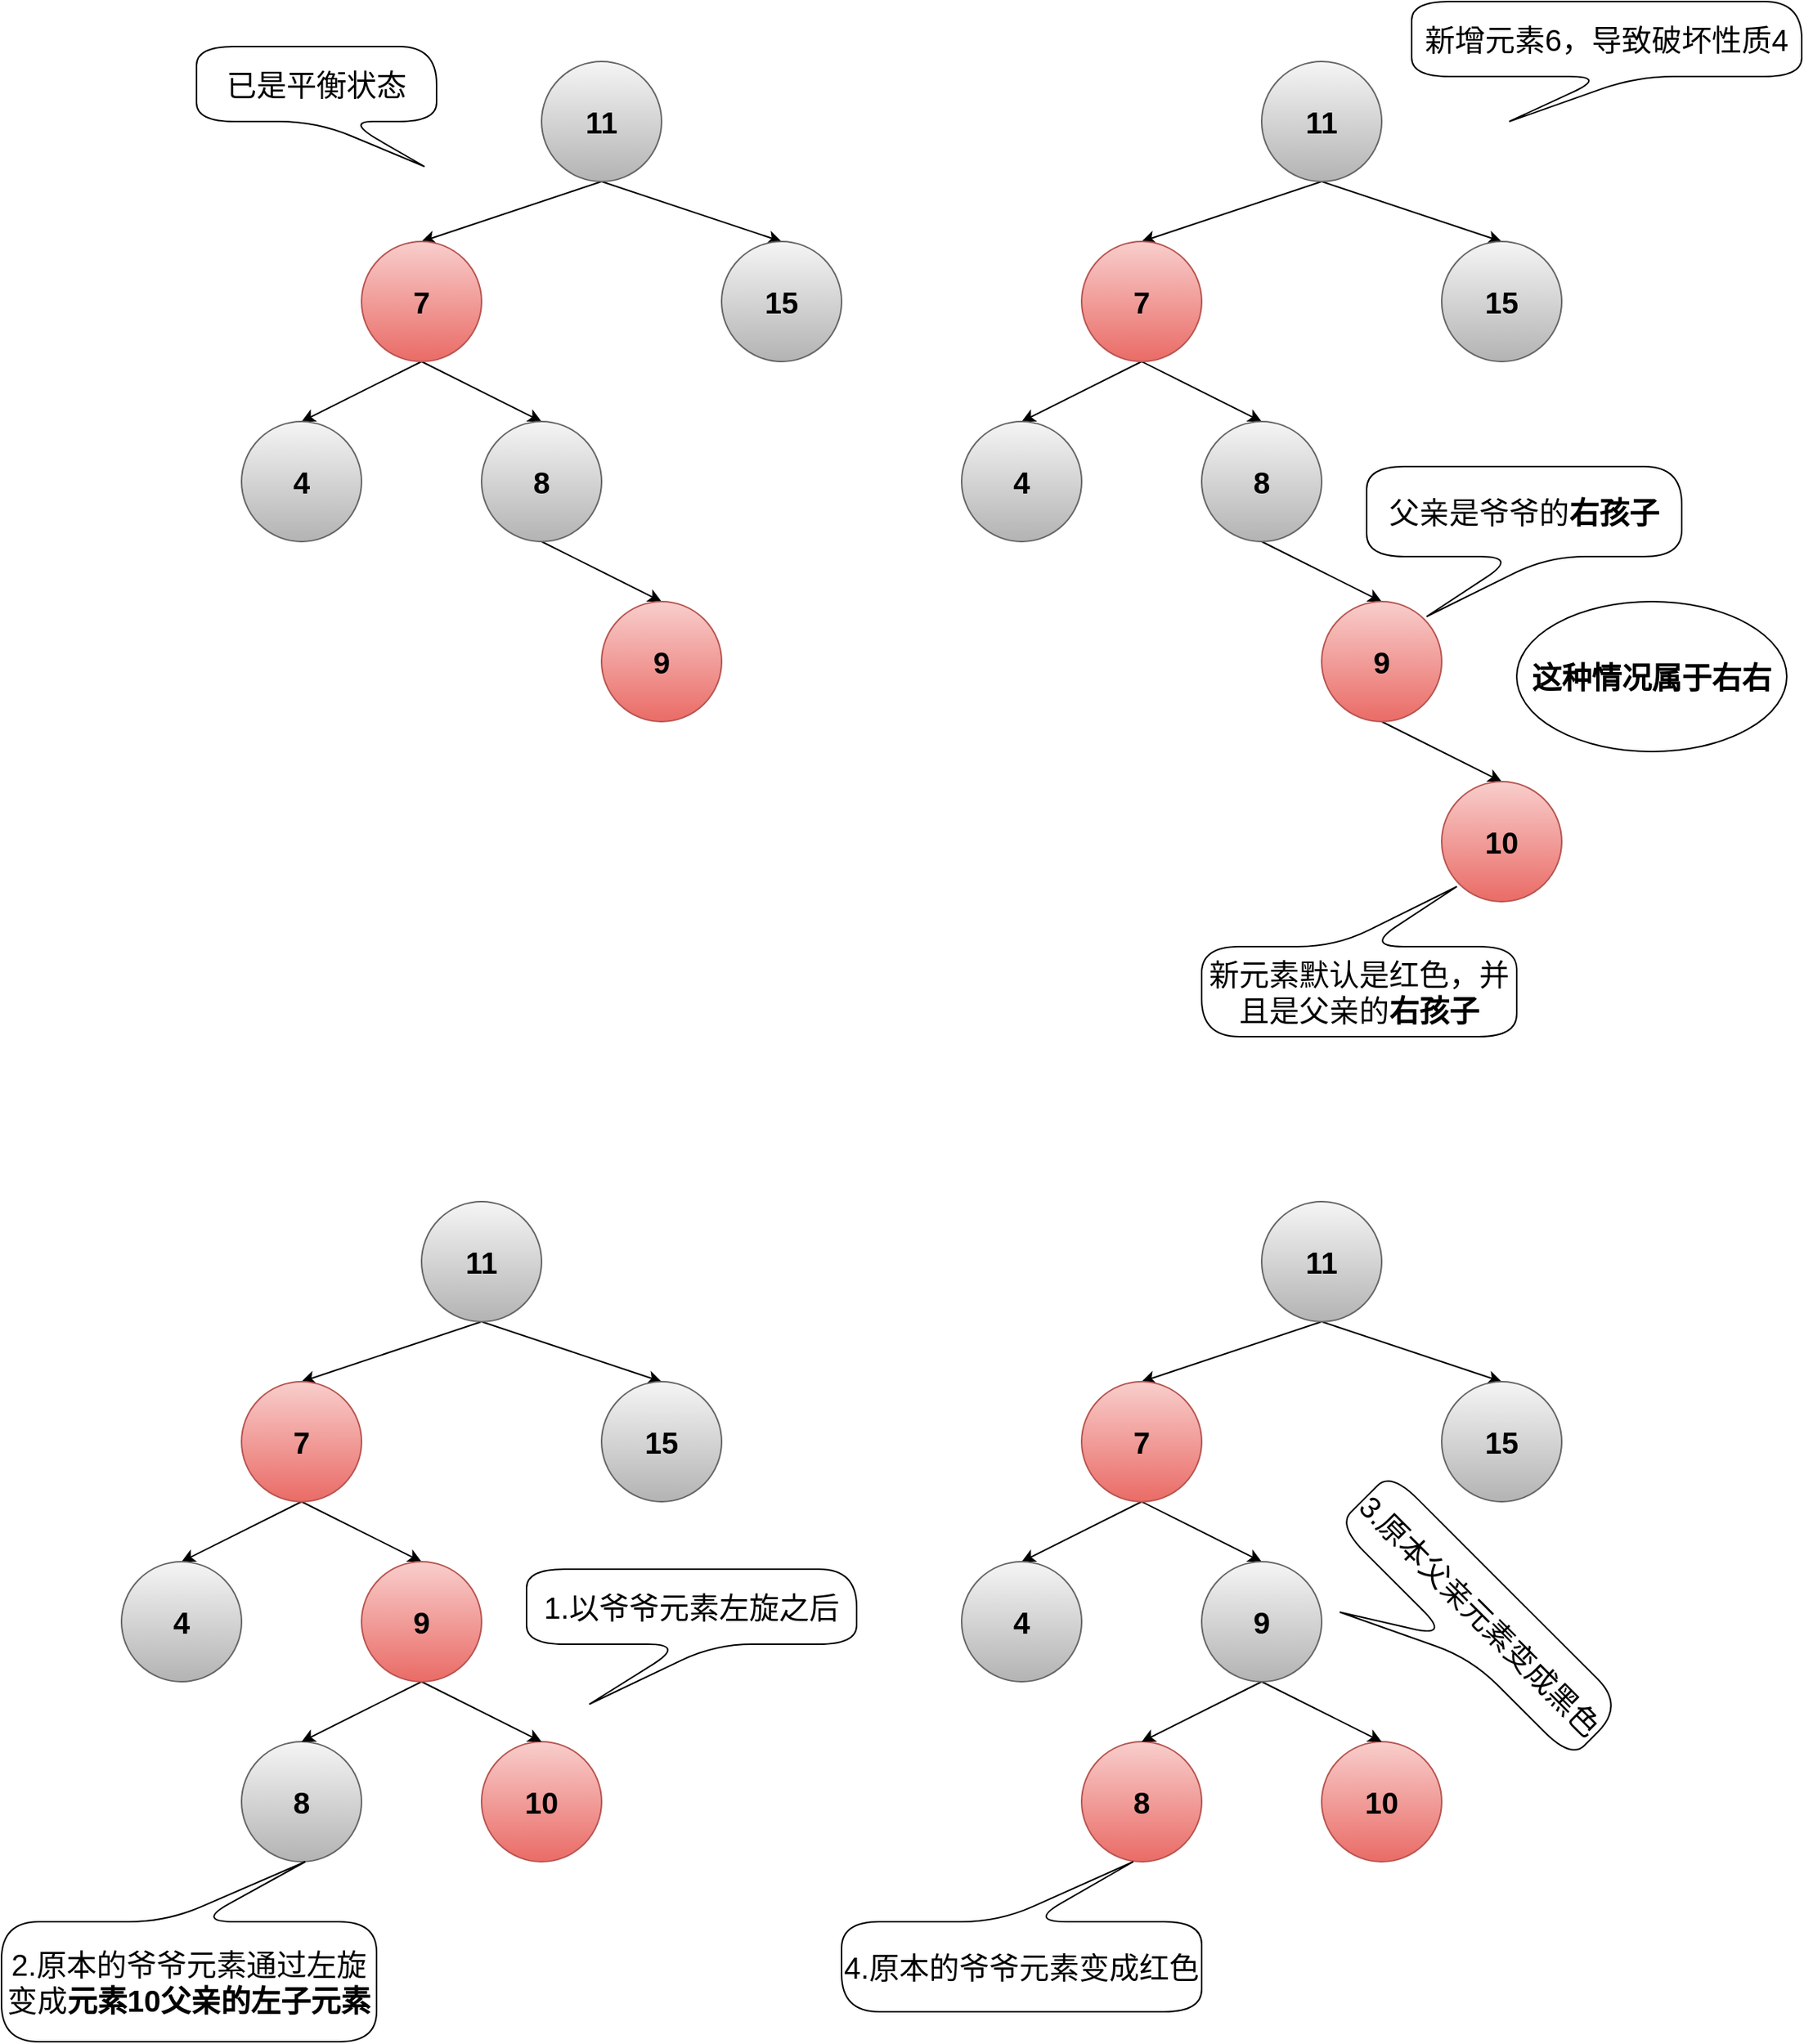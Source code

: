 <mxfile version="18.2.0" type="github" pages="6">
  <diagram id="JgPNVKbQDWaYk1uZFIfq" name="右右">
    <mxGraphModel dx="2188" dy="896" grid="1" gridSize="10" guides="1" tooltips="1" connect="1" arrows="1" fold="1" page="0" pageScale="1" pageWidth="827" pageHeight="1169" math="0" shadow="0">
      <root>
        <mxCell id="0" />
        <mxCell id="1" parent="0" />
        <mxCell id="YeQxh2HBtWJbQ_9YZfCd-1" style="rounded=0;orthogonalLoop=1;jettySize=auto;html=1;exitX=0.5;exitY=1;exitDx=0;exitDy=0;entryX=0.5;entryY=0;entryDx=0;entryDy=0;fontSize=20;" parent="1" source="YeQxh2HBtWJbQ_9YZfCd-3" target="YeQxh2HBtWJbQ_9YZfCd-6" edge="1">
          <mxGeometry relative="1" as="geometry" />
        </mxCell>
        <mxCell id="YeQxh2HBtWJbQ_9YZfCd-2" style="edgeStyle=none;rounded=0;orthogonalLoop=1;jettySize=auto;html=1;exitX=0.5;exitY=1;exitDx=0;exitDy=0;entryX=0.5;entryY=0;entryDx=0;entryDy=0;fontSize=20;" parent="1" source="YeQxh2HBtWJbQ_9YZfCd-3" target="YeQxh2HBtWJbQ_9YZfCd-7" edge="1">
          <mxGeometry relative="1" as="geometry" />
        </mxCell>
        <mxCell id="YeQxh2HBtWJbQ_9YZfCd-3" value="&lt;b style=&quot;font-size: 20px;&quot;&gt;11&lt;/b&gt;" style="ellipse;whiteSpace=wrap;html=1;aspect=fixed;fontSize=20;fillColor=#f5f5f5;gradientColor=#b3b3b3;strokeColor=#666666;" parent="1" vertex="1">
          <mxGeometry x="40" y="120" width="80" height="80" as="geometry" />
        </mxCell>
        <mxCell id="YeQxh2HBtWJbQ_9YZfCd-4" style="edgeStyle=none;rounded=0;orthogonalLoop=1;jettySize=auto;html=1;exitX=0.5;exitY=1;exitDx=0;exitDy=0;entryX=0.5;entryY=0;entryDx=0;entryDy=0;fontSize=20;" parent="1" source="YeQxh2HBtWJbQ_9YZfCd-6" target="YeQxh2HBtWJbQ_9YZfCd-8" edge="1">
          <mxGeometry relative="1" as="geometry" />
        </mxCell>
        <mxCell id="YeQxh2HBtWJbQ_9YZfCd-5" style="edgeStyle=none;rounded=0;orthogonalLoop=1;jettySize=auto;html=1;exitX=0.5;exitY=1;exitDx=0;exitDy=0;entryX=0.5;entryY=0;entryDx=0;entryDy=0;fontSize=20;" parent="1" source="YeQxh2HBtWJbQ_9YZfCd-6" target="YeQxh2HBtWJbQ_9YZfCd-10" edge="1">
          <mxGeometry relative="1" as="geometry" />
        </mxCell>
        <mxCell id="YeQxh2HBtWJbQ_9YZfCd-6" value="&lt;b style=&quot;font-size: 20px;&quot;&gt;7&lt;/b&gt;" style="ellipse;whiteSpace=wrap;html=1;aspect=fixed;fontSize=20;fillColor=#f8cecc;strokeColor=#b85450;gradientColor=#ea6b66;" parent="1" vertex="1">
          <mxGeometry x="-80" y="240" width="80" height="80" as="geometry" />
        </mxCell>
        <mxCell id="YeQxh2HBtWJbQ_9YZfCd-7" value="&lt;b style=&quot;font-size: 20px;&quot;&gt;15&lt;/b&gt;" style="ellipse;whiteSpace=wrap;html=1;aspect=fixed;fontSize=20;fillColor=#f5f5f5;gradientColor=#b3b3b3;strokeColor=#666666;" parent="1" vertex="1">
          <mxGeometry x="160" y="240" width="80" height="80" as="geometry" />
        </mxCell>
        <mxCell id="YeQxh2HBtWJbQ_9YZfCd-8" value="&lt;b style=&quot;font-size: 20px;&quot;&gt;4&lt;/b&gt;" style="ellipse;whiteSpace=wrap;html=1;aspect=fixed;fontSize=20;fillColor=#f5f5f5;gradientColor=#b3b3b3;strokeColor=#666666;" parent="1" vertex="1">
          <mxGeometry x="-160" y="360" width="80" height="80" as="geometry" />
        </mxCell>
        <mxCell id="YeQxh2HBtWJbQ_9YZfCd-9" style="edgeStyle=none;rounded=0;orthogonalLoop=1;jettySize=auto;html=1;exitX=0.5;exitY=1;exitDx=0;exitDy=0;entryX=0.5;entryY=0;entryDx=0;entryDy=0;fontColor=#FFFFFF;" parent="1" source="YeQxh2HBtWJbQ_9YZfCd-10" target="YeQxh2HBtWJbQ_9YZfCd-13" edge="1">
          <mxGeometry relative="1" as="geometry" />
        </mxCell>
        <mxCell id="YeQxh2HBtWJbQ_9YZfCd-10" value="&lt;b style=&quot;font-size: 20px;&quot;&gt;8&lt;/b&gt;" style="ellipse;whiteSpace=wrap;html=1;aspect=fixed;fontSize=20;fillColor=#f5f5f5;gradientColor=#b3b3b3;strokeColor=#666666;" parent="1" vertex="1">
          <mxGeometry y="360" width="80" height="80" as="geometry" />
        </mxCell>
        <mxCell id="YeQxh2HBtWJbQ_9YZfCd-11" value="已是平衡状态" style="shape=callout;whiteSpace=wrap;html=1;perimeter=calloutPerimeter;fontSize=20;rounded=1;arcSize=50;position2=0.95;" parent="1" vertex="1">
          <mxGeometry x="-190" y="110" width="160" height="80" as="geometry" />
        </mxCell>
        <mxCell id="YeQxh2HBtWJbQ_9YZfCd-12" value="新增元素6，导致破坏性质4" style="shape=callout;whiteSpace=wrap;html=1;perimeter=calloutPerimeter;fontSize=20;rounded=1;arcSize=50;position2=0.25;" parent="1" vertex="1">
          <mxGeometry x="620" y="80" width="260" height="80" as="geometry" />
        </mxCell>
        <mxCell id="YeQxh2HBtWJbQ_9YZfCd-13" value="&lt;b style=&quot;font-size: 20px;&quot;&gt;9&lt;/b&gt;" style="ellipse;whiteSpace=wrap;html=1;aspect=fixed;fontSize=20;fillColor=#f8cecc;gradientColor=#ea6b66;strokeColor=#b85450;" parent="1" vertex="1">
          <mxGeometry x="80" y="480" width="80" height="80" as="geometry" />
        </mxCell>
        <mxCell id="YeQxh2HBtWJbQ_9YZfCd-14" style="rounded=0;orthogonalLoop=1;jettySize=auto;html=1;exitX=0.5;exitY=1;exitDx=0;exitDy=0;entryX=0.5;entryY=0;entryDx=0;entryDy=0;fontSize=20;" parent="1" source="YeQxh2HBtWJbQ_9YZfCd-16" target="YeQxh2HBtWJbQ_9YZfCd-19" edge="1">
          <mxGeometry relative="1" as="geometry" />
        </mxCell>
        <mxCell id="YeQxh2HBtWJbQ_9YZfCd-15" style="edgeStyle=none;rounded=0;orthogonalLoop=1;jettySize=auto;html=1;exitX=0.5;exitY=1;exitDx=0;exitDy=0;entryX=0.5;entryY=0;entryDx=0;entryDy=0;fontSize=20;" parent="1" source="YeQxh2HBtWJbQ_9YZfCd-16" target="YeQxh2HBtWJbQ_9YZfCd-20" edge="1">
          <mxGeometry relative="1" as="geometry" />
        </mxCell>
        <mxCell id="YeQxh2HBtWJbQ_9YZfCd-16" value="&lt;b style=&quot;font-size: 20px;&quot;&gt;11&lt;/b&gt;" style="ellipse;whiteSpace=wrap;html=1;aspect=fixed;fontSize=20;fillColor=#f5f5f5;gradientColor=#b3b3b3;strokeColor=#666666;" parent="1" vertex="1">
          <mxGeometry x="520" y="120" width="80" height="80" as="geometry" />
        </mxCell>
        <mxCell id="YeQxh2HBtWJbQ_9YZfCd-17" style="edgeStyle=none;rounded=0;orthogonalLoop=1;jettySize=auto;html=1;exitX=0.5;exitY=1;exitDx=0;exitDy=0;entryX=0.5;entryY=0;entryDx=0;entryDy=0;fontSize=20;" parent="1" source="YeQxh2HBtWJbQ_9YZfCd-19" target="YeQxh2HBtWJbQ_9YZfCd-21" edge="1">
          <mxGeometry relative="1" as="geometry" />
        </mxCell>
        <mxCell id="YeQxh2HBtWJbQ_9YZfCd-18" style="edgeStyle=none;rounded=0;orthogonalLoop=1;jettySize=auto;html=1;exitX=0.5;exitY=1;exitDx=0;exitDy=0;entryX=0.5;entryY=0;entryDx=0;entryDy=0;fontSize=20;" parent="1" source="YeQxh2HBtWJbQ_9YZfCd-19" target="YeQxh2HBtWJbQ_9YZfCd-23" edge="1">
          <mxGeometry relative="1" as="geometry" />
        </mxCell>
        <mxCell id="YeQxh2HBtWJbQ_9YZfCd-19" value="&lt;b style=&quot;font-size: 20px;&quot;&gt;7&lt;/b&gt;" style="ellipse;whiteSpace=wrap;html=1;aspect=fixed;fontSize=20;fillColor=#f8cecc;strokeColor=#b85450;gradientColor=#ea6b66;" parent="1" vertex="1">
          <mxGeometry x="400" y="240" width="80" height="80" as="geometry" />
        </mxCell>
        <mxCell id="YeQxh2HBtWJbQ_9YZfCd-20" value="&lt;b style=&quot;font-size: 20px;&quot;&gt;15&lt;/b&gt;" style="ellipse;whiteSpace=wrap;html=1;aspect=fixed;fontSize=20;fillColor=#f5f5f5;gradientColor=#b3b3b3;strokeColor=#666666;" parent="1" vertex="1">
          <mxGeometry x="640" y="240" width="80" height="80" as="geometry" />
        </mxCell>
        <mxCell id="YeQxh2HBtWJbQ_9YZfCd-21" value="&lt;b style=&quot;font-size: 20px;&quot;&gt;4&lt;/b&gt;" style="ellipse;whiteSpace=wrap;html=1;aspect=fixed;fontSize=20;fillColor=#f5f5f5;gradientColor=#b3b3b3;strokeColor=#666666;" parent="1" vertex="1">
          <mxGeometry x="320" y="360" width="80" height="80" as="geometry" />
        </mxCell>
        <mxCell id="YeQxh2HBtWJbQ_9YZfCd-22" style="edgeStyle=none;rounded=0;orthogonalLoop=1;jettySize=auto;html=1;exitX=0.5;exitY=1;exitDx=0;exitDy=0;entryX=0.5;entryY=0;entryDx=0;entryDy=0;fontColor=#FFFFFF;" parent="1" source="YeQxh2HBtWJbQ_9YZfCd-23" target="YeQxh2HBtWJbQ_9YZfCd-25" edge="1">
          <mxGeometry relative="1" as="geometry" />
        </mxCell>
        <mxCell id="YeQxh2HBtWJbQ_9YZfCd-23" value="&lt;b style=&quot;font-size: 20px;&quot;&gt;8&lt;/b&gt;" style="ellipse;whiteSpace=wrap;html=1;aspect=fixed;fontSize=20;fillColor=#f5f5f5;gradientColor=#b3b3b3;strokeColor=#666666;" parent="1" vertex="1">
          <mxGeometry x="480" y="360" width="80" height="80" as="geometry" />
        </mxCell>
        <mxCell id="YeQxh2HBtWJbQ_9YZfCd-24" style="edgeStyle=none;rounded=0;orthogonalLoop=1;jettySize=auto;html=1;exitX=0.5;exitY=1;exitDx=0;exitDy=0;entryX=0.5;entryY=0;entryDx=0;entryDy=0;fontColor=#FFFFFF;" parent="1" source="YeQxh2HBtWJbQ_9YZfCd-25" target="YeQxh2HBtWJbQ_9YZfCd-26" edge="1">
          <mxGeometry relative="1" as="geometry" />
        </mxCell>
        <mxCell id="YeQxh2HBtWJbQ_9YZfCd-25" value="&lt;b style=&quot;font-size: 20px;&quot;&gt;9&lt;/b&gt;" style="ellipse;whiteSpace=wrap;html=1;aspect=fixed;fontSize=20;fillColor=#f8cecc;gradientColor=#ea6b66;strokeColor=#b85450;" parent="1" vertex="1">
          <mxGeometry x="560" y="480" width="80" height="80" as="geometry" />
        </mxCell>
        <mxCell id="YeQxh2HBtWJbQ_9YZfCd-26" value="&lt;b style=&quot;font-size: 20px;&quot;&gt;10&lt;/b&gt;" style="ellipse;whiteSpace=wrap;html=1;aspect=fixed;fontSize=20;fillColor=#f8cecc;gradientColor=#ea6b66;strokeColor=#b85450;" parent="1" vertex="1">
          <mxGeometry x="640" y="600" width="80" height="80" as="geometry" />
        </mxCell>
        <mxCell id="YeQxh2HBtWJbQ_9YZfCd-27" value="新元素默认是红色，并且是父亲的&lt;b&gt;右孩子&lt;/b&gt;" style="shape=callout;whiteSpace=wrap;html=1;perimeter=calloutPerimeter;fontSize=20;rounded=1;arcSize=50;position2=0.19;size=40;position=0.48;direction=west;" parent="1" vertex="1">
          <mxGeometry x="480" y="670" width="210" height="100" as="geometry" />
        </mxCell>
        <mxCell id="YeQxh2HBtWJbQ_9YZfCd-28" style="rounded=0;orthogonalLoop=1;jettySize=auto;html=1;exitX=0.5;exitY=1;exitDx=0;exitDy=0;entryX=0.5;entryY=0;entryDx=0;entryDy=0;fontSize=20;" parent="1" source="YeQxh2HBtWJbQ_9YZfCd-30" target="YeQxh2HBtWJbQ_9YZfCd-33" edge="1">
          <mxGeometry relative="1" as="geometry" />
        </mxCell>
        <mxCell id="YeQxh2HBtWJbQ_9YZfCd-29" style="edgeStyle=none;rounded=0;orthogonalLoop=1;jettySize=auto;html=1;exitX=0.5;exitY=1;exitDx=0;exitDy=0;entryX=0.5;entryY=0;entryDx=0;entryDy=0;fontSize=20;" parent="1" source="YeQxh2HBtWJbQ_9YZfCd-30" target="YeQxh2HBtWJbQ_9YZfCd-34" edge="1">
          <mxGeometry relative="1" as="geometry" />
        </mxCell>
        <mxCell id="YeQxh2HBtWJbQ_9YZfCd-30" value="&lt;b style=&quot;font-size: 20px;&quot;&gt;11&lt;/b&gt;" style="ellipse;whiteSpace=wrap;html=1;aspect=fixed;fontSize=20;fillColor=#f5f5f5;gradientColor=#b3b3b3;strokeColor=#666666;" parent="1" vertex="1">
          <mxGeometry x="-40" y="880" width="80" height="80" as="geometry" />
        </mxCell>
        <mxCell id="YeQxh2HBtWJbQ_9YZfCd-31" style="edgeStyle=none;rounded=0;orthogonalLoop=1;jettySize=auto;html=1;exitX=0.5;exitY=1;exitDx=0;exitDy=0;entryX=0.5;entryY=0;entryDx=0;entryDy=0;fontSize=20;" parent="1" source="YeQxh2HBtWJbQ_9YZfCd-33" target="YeQxh2HBtWJbQ_9YZfCd-35" edge="1">
          <mxGeometry relative="1" as="geometry" />
        </mxCell>
        <mxCell id="YeQxh2HBtWJbQ_9YZfCd-32" style="edgeStyle=none;rounded=0;orthogonalLoop=1;jettySize=auto;html=1;exitX=0.5;exitY=1;exitDx=0;exitDy=0;entryX=0.5;entryY=0;entryDx=0;entryDy=0;fontSize=20;" parent="1" source="YeQxh2HBtWJbQ_9YZfCd-33" edge="1">
          <mxGeometry relative="1" as="geometry">
            <mxPoint x="-40" y="1120" as="targetPoint" />
          </mxGeometry>
        </mxCell>
        <mxCell id="YeQxh2HBtWJbQ_9YZfCd-33" value="&lt;b style=&quot;font-size: 20px;&quot;&gt;7&lt;/b&gt;" style="ellipse;whiteSpace=wrap;html=1;aspect=fixed;fontSize=20;fillColor=#f8cecc;strokeColor=#b85450;gradientColor=#ea6b66;" parent="1" vertex="1">
          <mxGeometry x="-160" y="1000" width="80" height="80" as="geometry" />
        </mxCell>
        <mxCell id="YeQxh2HBtWJbQ_9YZfCd-34" value="&lt;b style=&quot;font-size: 20px;&quot;&gt;15&lt;/b&gt;" style="ellipse;whiteSpace=wrap;html=1;aspect=fixed;fontSize=20;fillColor=#f5f5f5;gradientColor=#b3b3b3;strokeColor=#666666;" parent="1" vertex="1">
          <mxGeometry x="80" y="1000" width="80" height="80" as="geometry" />
        </mxCell>
        <mxCell id="YeQxh2HBtWJbQ_9YZfCd-35" value="&lt;b style=&quot;font-size: 20px;&quot;&gt;4&lt;/b&gt;" style="ellipse;whiteSpace=wrap;html=1;aspect=fixed;fontSize=20;fillColor=#f5f5f5;gradientColor=#b3b3b3;strokeColor=#666666;" parent="1" vertex="1">
          <mxGeometry x="-240" y="1120" width="80" height="80" as="geometry" />
        </mxCell>
        <mxCell id="YeQxh2HBtWJbQ_9YZfCd-36" value="&lt;b style=&quot;font-size: 20px;&quot;&gt;10&lt;/b&gt;" style="ellipse;whiteSpace=wrap;html=1;aspect=fixed;fontSize=20;fillColor=#f8cecc;gradientColor=#ea6b66;strokeColor=#b85450;" parent="1" vertex="1">
          <mxGeometry y="1240" width="80" height="80" as="geometry" />
        </mxCell>
        <mxCell id="YeQxh2HBtWJbQ_9YZfCd-37" value="父亲是爷爷的&lt;b&gt;右孩子&lt;/b&gt;" style="shape=callout;whiteSpace=wrap;html=1;perimeter=calloutPerimeter;fontSize=20;rounded=1;arcSize=50;position2=0.19;size=40;position=0.48;direction=east;" parent="1" vertex="1">
          <mxGeometry x="590" y="390" width="210" height="100" as="geometry" />
        </mxCell>
        <mxCell id="YeQxh2HBtWJbQ_9YZfCd-38" value="这种情况属于右右" style="ellipse;whiteSpace=wrap;html=1;fontSize=20;fontStyle=1" parent="1" vertex="1">
          <mxGeometry x="690" y="480" width="180" height="100" as="geometry" />
        </mxCell>
        <mxCell id="YeQxh2HBtWJbQ_9YZfCd-39" value="1.以爷爷元素左旋之后" style="shape=callout;whiteSpace=wrap;html=1;perimeter=calloutPerimeter;fontSize=20;rounded=1;arcSize=50;position2=0.19;size=40;position=0.48;direction=east;" parent="1" vertex="1">
          <mxGeometry x="30" y="1125" width="220" height="90" as="geometry" />
        </mxCell>
        <mxCell id="YeQxh2HBtWJbQ_9YZfCd-40" value="&lt;b style=&quot;font-size: 20px;&quot;&gt;8&lt;/b&gt;" style="ellipse;whiteSpace=wrap;html=1;aspect=fixed;fontSize=20;fillColor=#f5f5f5;gradientColor=#b3b3b3;strokeColor=#666666;" parent="1" vertex="1">
          <mxGeometry x="-160" y="1240" width="80" height="80" as="geometry" />
        </mxCell>
        <mxCell id="YeQxh2HBtWJbQ_9YZfCd-41" style="rounded=0;orthogonalLoop=1;jettySize=auto;html=1;exitX=0.5;exitY=1;exitDx=0;exitDy=0;entryX=0.5;entryY=0;entryDx=0;entryDy=0;fontSize=15;" parent="1" source="YeQxh2HBtWJbQ_9YZfCd-43" target="YeQxh2HBtWJbQ_9YZfCd-40" edge="1">
          <mxGeometry relative="1" as="geometry" />
        </mxCell>
        <mxCell id="YeQxh2HBtWJbQ_9YZfCd-42" style="edgeStyle=none;rounded=0;orthogonalLoop=1;jettySize=auto;html=1;exitX=0.5;exitY=1;exitDx=0;exitDy=0;entryX=0.5;entryY=0;entryDx=0;entryDy=0;fontSize=15;" parent="1" source="YeQxh2HBtWJbQ_9YZfCd-43" target="YeQxh2HBtWJbQ_9YZfCd-36" edge="1">
          <mxGeometry relative="1" as="geometry" />
        </mxCell>
        <mxCell id="YeQxh2HBtWJbQ_9YZfCd-43" value="&lt;b&gt;9&lt;/b&gt;" style="ellipse;whiteSpace=wrap;html=1;aspect=fixed;fontSize=20;fillColor=#f8cecc;gradientColor=#ea6b66;strokeColor=#b85450;" parent="1" vertex="1">
          <mxGeometry x="-80" y="1120" width="80" height="80" as="geometry" />
        </mxCell>
        <mxCell id="YeQxh2HBtWJbQ_9YZfCd-44" value="2.原本的爷爷元素通过左旋变成&lt;b&gt;元素10父亲的左子元素&lt;/b&gt;" style="shape=callout;whiteSpace=wrap;html=1;perimeter=calloutPerimeter;fontSize=20;rounded=1;arcSize=50;position2=0.19;size=40;position=0.48;direction=west;" parent="1" vertex="1">
          <mxGeometry x="-320" y="1320" width="250" height="120" as="geometry" />
        </mxCell>
        <mxCell id="YeQxh2HBtWJbQ_9YZfCd-45" style="rounded=0;orthogonalLoop=1;jettySize=auto;html=1;exitX=0.5;exitY=1;exitDx=0;exitDy=0;entryX=0.5;entryY=0;entryDx=0;entryDy=0;fontSize=20;" parent="1" source="YeQxh2HBtWJbQ_9YZfCd-47" target="YeQxh2HBtWJbQ_9YZfCd-50" edge="1">
          <mxGeometry relative="1" as="geometry" />
        </mxCell>
        <mxCell id="YeQxh2HBtWJbQ_9YZfCd-46" style="edgeStyle=none;rounded=0;orthogonalLoop=1;jettySize=auto;html=1;exitX=0.5;exitY=1;exitDx=0;exitDy=0;entryX=0.5;entryY=0;entryDx=0;entryDy=0;fontSize=20;" parent="1" source="YeQxh2HBtWJbQ_9YZfCd-47" target="YeQxh2HBtWJbQ_9YZfCd-51" edge="1">
          <mxGeometry relative="1" as="geometry" />
        </mxCell>
        <mxCell id="YeQxh2HBtWJbQ_9YZfCd-47" value="&lt;b style=&quot;font-size: 20px;&quot;&gt;11&lt;/b&gt;" style="ellipse;whiteSpace=wrap;html=1;aspect=fixed;fontSize=20;fillColor=#f5f5f5;gradientColor=#b3b3b3;strokeColor=#666666;" parent="1" vertex="1">
          <mxGeometry x="520" y="880" width="80" height="80" as="geometry" />
        </mxCell>
        <mxCell id="YeQxh2HBtWJbQ_9YZfCd-48" style="edgeStyle=none;rounded=0;orthogonalLoop=1;jettySize=auto;html=1;exitX=0.5;exitY=1;exitDx=0;exitDy=0;entryX=0.5;entryY=0;entryDx=0;entryDy=0;fontSize=20;" parent="1" source="YeQxh2HBtWJbQ_9YZfCd-50" target="YeQxh2HBtWJbQ_9YZfCd-52" edge="1">
          <mxGeometry relative="1" as="geometry" />
        </mxCell>
        <mxCell id="YeQxh2HBtWJbQ_9YZfCd-49" style="edgeStyle=none;rounded=0;orthogonalLoop=1;jettySize=auto;html=1;exitX=0.5;exitY=1;exitDx=0;exitDy=0;entryX=0.5;entryY=0;entryDx=0;entryDy=0;fontSize=20;" parent="1" source="YeQxh2HBtWJbQ_9YZfCd-50" edge="1">
          <mxGeometry relative="1" as="geometry">
            <mxPoint x="520" y="1120" as="targetPoint" />
          </mxGeometry>
        </mxCell>
        <mxCell id="YeQxh2HBtWJbQ_9YZfCd-50" value="&lt;b style=&quot;font-size: 20px;&quot;&gt;7&lt;/b&gt;" style="ellipse;whiteSpace=wrap;html=1;aspect=fixed;fontSize=20;fillColor=#f8cecc;strokeColor=#b85450;gradientColor=#ea6b66;" parent="1" vertex="1">
          <mxGeometry x="400" y="1000" width="80" height="80" as="geometry" />
        </mxCell>
        <mxCell id="YeQxh2HBtWJbQ_9YZfCd-51" value="&lt;b style=&quot;font-size: 20px;&quot;&gt;15&lt;/b&gt;" style="ellipse;whiteSpace=wrap;html=1;aspect=fixed;fontSize=20;fillColor=#f5f5f5;gradientColor=#b3b3b3;strokeColor=#666666;" parent="1" vertex="1">
          <mxGeometry x="640" y="1000" width="80" height="80" as="geometry" />
        </mxCell>
        <mxCell id="YeQxh2HBtWJbQ_9YZfCd-52" value="&lt;b style=&quot;font-size: 20px;&quot;&gt;4&lt;/b&gt;" style="ellipse;whiteSpace=wrap;html=1;aspect=fixed;fontSize=20;fillColor=#f5f5f5;gradientColor=#b3b3b3;strokeColor=#666666;" parent="1" vertex="1">
          <mxGeometry x="320" y="1120" width="80" height="80" as="geometry" />
        </mxCell>
        <mxCell id="YeQxh2HBtWJbQ_9YZfCd-53" value="&lt;b style=&quot;font-size: 20px;&quot;&gt;10&lt;/b&gt;" style="ellipse;whiteSpace=wrap;html=1;aspect=fixed;fontSize=20;fillColor=#f8cecc;gradientColor=#ea6b66;strokeColor=#b85450;" parent="1" vertex="1">
          <mxGeometry x="560" y="1240" width="80" height="80" as="geometry" />
        </mxCell>
        <mxCell id="YeQxh2HBtWJbQ_9YZfCd-54" value="3.原本父亲元素变成黑色" style="shape=callout;whiteSpace=wrap;html=1;perimeter=calloutPerimeter;fontSize=20;rounded=1;arcSize=50;position2=0.19;size=40;position=0.48;direction=east;rotation=45;" parent="1" vertex="1">
          <mxGeometry x="542.07" y="1125" width="220" height="90" as="geometry" />
        </mxCell>
        <mxCell id="YeQxh2HBtWJbQ_9YZfCd-55" value="&lt;b style=&quot;font-size: 20px;&quot;&gt;8&lt;/b&gt;" style="ellipse;whiteSpace=wrap;html=1;aspect=fixed;fontSize=20;fillColor=#f8cecc;gradientColor=#ea6b66;strokeColor=#b85450;" parent="1" vertex="1">
          <mxGeometry x="400" y="1240" width="80" height="80" as="geometry" />
        </mxCell>
        <mxCell id="YeQxh2HBtWJbQ_9YZfCd-56" style="rounded=0;orthogonalLoop=1;jettySize=auto;html=1;exitX=0.5;exitY=1;exitDx=0;exitDy=0;entryX=0.5;entryY=0;entryDx=0;entryDy=0;fontSize=15;" parent="1" source="YeQxh2HBtWJbQ_9YZfCd-58" target="YeQxh2HBtWJbQ_9YZfCd-55" edge="1">
          <mxGeometry relative="1" as="geometry" />
        </mxCell>
        <mxCell id="YeQxh2HBtWJbQ_9YZfCd-57" style="edgeStyle=none;rounded=0;orthogonalLoop=1;jettySize=auto;html=1;exitX=0.5;exitY=1;exitDx=0;exitDy=0;entryX=0.5;entryY=0;entryDx=0;entryDy=0;fontSize=15;" parent="1" source="YeQxh2HBtWJbQ_9YZfCd-58" target="YeQxh2HBtWJbQ_9YZfCd-53" edge="1">
          <mxGeometry relative="1" as="geometry" />
        </mxCell>
        <mxCell id="YeQxh2HBtWJbQ_9YZfCd-58" value="&lt;b style=&quot;font-size: 20px;&quot;&gt;9&lt;/b&gt;" style="ellipse;whiteSpace=wrap;html=1;aspect=fixed;fontSize=20;fillColor=#f5f5f5;gradientColor=#b3b3b3;strokeColor=#666666;" parent="1" vertex="1">
          <mxGeometry x="480" y="1120" width="80" height="80" as="geometry" />
        </mxCell>
        <mxCell id="YeQxh2HBtWJbQ_9YZfCd-59" value="4.原本的爷爷元素变成红色" style="shape=callout;whiteSpace=wrap;html=1;perimeter=calloutPerimeter;fontSize=20;rounded=1;arcSize=50;position2=0.19;size=40;position=0.48;direction=west;" parent="1" vertex="1">
          <mxGeometry x="240" y="1320" width="240" height="100" as="geometry" />
        </mxCell>
      </root>
    </mxGraphModel>
  </diagram>
  <diagram id="aWUSJ16xK_aMM7Vi3paO" name="右左">
    <mxGraphModel dx="2571" dy="1089" grid="1" gridSize="10" guides="1" tooltips="1" connect="1" arrows="1" fold="1" page="0" pageScale="1" pageWidth="827" pageHeight="1169" math="0" shadow="0">
      <root>
        <mxCell id="0" />
        <mxCell id="1" parent="0" />
        <mxCell id="OVAO7yBg9zq8x6062y6T-1" style="rounded=0;orthogonalLoop=1;jettySize=auto;html=1;exitX=0.5;exitY=1;exitDx=0;exitDy=0;entryX=0.5;entryY=0;entryDx=0;entryDy=0;fontSize=20;" parent="1" source="OVAO7yBg9zq8x6062y6T-3" target="OVAO7yBg9zq8x6062y6T-6" edge="1">
          <mxGeometry relative="1" as="geometry" />
        </mxCell>
        <mxCell id="OVAO7yBg9zq8x6062y6T-2" style="edgeStyle=none;rounded=0;orthogonalLoop=1;jettySize=auto;html=1;exitX=0.5;exitY=1;exitDx=0;exitDy=0;entryX=0.5;entryY=0;entryDx=0;entryDy=0;fontSize=20;" parent="1" source="OVAO7yBg9zq8x6062y6T-3" target="OVAO7yBg9zq8x6062y6T-7" edge="1">
          <mxGeometry relative="1" as="geometry" />
        </mxCell>
        <mxCell id="OVAO7yBg9zq8x6062y6T-3" value="&lt;b style=&quot;font-size: 20px;&quot;&gt;10&lt;/b&gt;" style="ellipse;whiteSpace=wrap;html=1;aspect=fixed;fontSize=20;fillColor=#f5f5f5;gradientColor=#b3b3b3;strokeColor=#666666;" parent="1" vertex="1">
          <mxGeometry x="40" y="120" width="80" height="80" as="geometry" />
        </mxCell>
        <mxCell id="OVAO7yBg9zq8x6062y6T-4" style="edgeStyle=none;rounded=0;orthogonalLoop=1;jettySize=auto;html=1;exitX=0.5;exitY=1;exitDx=0;exitDy=0;entryX=0.5;entryY=0;entryDx=0;entryDy=0;fontSize=20;" parent="1" source="OVAO7yBg9zq8x6062y6T-6" target="OVAO7yBg9zq8x6062y6T-8" edge="1">
          <mxGeometry relative="1" as="geometry" />
        </mxCell>
        <mxCell id="OVAO7yBg9zq8x6062y6T-5" style="edgeStyle=none;rounded=0;orthogonalLoop=1;jettySize=auto;html=1;exitX=0.5;exitY=1;exitDx=0;exitDy=0;entryX=0.5;entryY=0;entryDx=0;entryDy=0;fontSize=20;" parent="1" source="OVAO7yBg9zq8x6062y6T-6" target="OVAO7yBg9zq8x6062y6T-10" edge="1">
          <mxGeometry relative="1" as="geometry" />
        </mxCell>
        <mxCell id="OVAO7yBg9zq8x6062y6T-6" value="&lt;b style=&quot;font-size: 20px;&quot;&gt;7&lt;/b&gt;" style="ellipse;whiteSpace=wrap;html=1;aspect=fixed;fontSize=20;fillColor=#f8cecc;strokeColor=#b85450;gradientColor=#ea6b66;" parent="1" vertex="1">
          <mxGeometry x="-80" y="240" width="80" height="80" as="geometry" />
        </mxCell>
        <mxCell id="OVAO7yBg9zq8x6062y6T-14" style="edgeStyle=none;rounded=0;orthogonalLoop=1;jettySize=auto;html=1;exitX=0.5;exitY=1;exitDx=0;exitDy=0;entryX=0.5;entryY=0;entryDx=0;entryDy=0;fontSize=20;" parent="1" source="OVAO7yBg9zq8x6062y6T-7" target="OVAO7yBg9zq8x6062y6T-13" edge="1">
          <mxGeometry relative="1" as="geometry" />
        </mxCell>
        <mxCell id="OVAO7yBg9zq8x6062y6T-7" value="&lt;b style=&quot;font-size: 20px;&quot;&gt;15&lt;/b&gt;" style="ellipse;whiteSpace=wrap;html=1;aspect=fixed;fontSize=20;fillColor=#f5f5f5;gradientColor=#b3b3b3;strokeColor=#666666;" parent="1" vertex="1">
          <mxGeometry x="160" y="240" width="80" height="80" as="geometry" />
        </mxCell>
        <mxCell id="OVAO7yBg9zq8x6062y6T-8" value="&lt;b style=&quot;font-size: 20px;&quot;&gt;4&lt;/b&gt;" style="ellipse;whiteSpace=wrap;html=1;aspect=fixed;fontSize=20;fillColor=#f5f5f5;gradientColor=#b3b3b3;strokeColor=#666666;" parent="1" vertex="1">
          <mxGeometry x="-160" y="360" width="80" height="80" as="geometry" />
        </mxCell>
        <mxCell id="OVAO7yBg9zq8x6062y6T-10" value="&lt;b style=&quot;font-size: 20px;&quot;&gt;8&lt;/b&gt;" style="ellipse;whiteSpace=wrap;html=1;aspect=fixed;fontSize=20;fillColor=#f5f5f5;gradientColor=#b3b3b3;strokeColor=#666666;" parent="1" vertex="1">
          <mxGeometry y="360" width="80" height="80" as="geometry" />
        </mxCell>
        <mxCell id="OVAO7yBg9zq8x6062y6T-11" value="已是平衡状态" style="shape=callout;whiteSpace=wrap;html=1;perimeter=calloutPerimeter;fontSize=20;rounded=1;arcSize=50;position2=0.95;" parent="1" vertex="1">
          <mxGeometry x="-190" y="110" width="160" height="80" as="geometry" />
        </mxCell>
        <mxCell id="OVAO7yBg9zq8x6062y6T-13" value="&lt;b style=&quot;font-size: 20px;&quot;&gt;17&lt;/b&gt;" style="ellipse;whiteSpace=wrap;html=1;aspect=fixed;fontSize=20;fillColor=#f8cecc;gradientColor=#ea6b66;strokeColor=#b85450;" parent="1" vertex="1">
          <mxGeometry x="240" y="360" width="80" height="80" as="geometry" />
        </mxCell>
        <mxCell id="OVAO7yBg9zq8x6062y6T-15" style="rounded=0;orthogonalLoop=1;jettySize=auto;html=1;exitX=0.5;exitY=1;exitDx=0;exitDy=0;entryX=0.5;entryY=0;entryDx=0;entryDy=0;fontSize=20;" parent="1" source="OVAO7yBg9zq8x6062y6T-17" target="OVAO7yBg9zq8x6062y6T-20" edge="1">
          <mxGeometry relative="1" as="geometry" />
        </mxCell>
        <mxCell id="OVAO7yBg9zq8x6062y6T-16" style="edgeStyle=none;rounded=0;orthogonalLoop=1;jettySize=auto;html=1;exitX=0.5;exitY=1;exitDx=0;exitDy=0;entryX=0.5;entryY=0;entryDx=0;entryDy=0;fontSize=20;" parent="1" source="OVAO7yBg9zq8x6062y6T-17" target="OVAO7yBg9zq8x6062y6T-22" edge="1">
          <mxGeometry relative="1" as="geometry" />
        </mxCell>
        <mxCell id="OVAO7yBg9zq8x6062y6T-17" value="&lt;b style=&quot;font-size: 20px;&quot;&gt;10&lt;/b&gt;" style="ellipse;whiteSpace=wrap;html=1;aspect=fixed;fontSize=20;fillColor=#f5f5f5;gradientColor=#b3b3b3;strokeColor=#666666;" parent="1" vertex="1">
          <mxGeometry x="600" y="120" width="80" height="80" as="geometry" />
        </mxCell>
        <mxCell id="OVAO7yBg9zq8x6062y6T-18" style="edgeStyle=none;rounded=0;orthogonalLoop=1;jettySize=auto;html=1;exitX=0.5;exitY=1;exitDx=0;exitDy=0;entryX=0.5;entryY=0;entryDx=0;entryDy=0;fontSize=20;" parent="1" source="OVAO7yBg9zq8x6062y6T-20" target="OVAO7yBg9zq8x6062y6T-23" edge="1">
          <mxGeometry relative="1" as="geometry" />
        </mxCell>
        <mxCell id="OVAO7yBg9zq8x6062y6T-19" style="edgeStyle=none;rounded=0;orthogonalLoop=1;jettySize=auto;html=1;exitX=0.5;exitY=1;exitDx=0;exitDy=0;entryX=0.5;entryY=0;entryDx=0;entryDy=0;fontSize=20;" parent="1" source="OVAO7yBg9zq8x6062y6T-20" target="OVAO7yBg9zq8x6062y6T-24" edge="1">
          <mxGeometry relative="1" as="geometry" />
        </mxCell>
        <mxCell id="OVAO7yBg9zq8x6062y6T-20" value="&lt;b style=&quot;font-size: 20px;&quot;&gt;7&lt;/b&gt;" style="ellipse;whiteSpace=wrap;html=1;aspect=fixed;fontSize=20;fillColor=#f8cecc;strokeColor=#b85450;gradientColor=#ea6b66;" parent="1" vertex="1">
          <mxGeometry x="480" y="240" width="80" height="80" as="geometry" />
        </mxCell>
        <mxCell id="OVAO7yBg9zq8x6062y6T-21" style="edgeStyle=none;rounded=0;orthogonalLoop=1;jettySize=auto;html=1;exitX=0.5;exitY=1;exitDx=0;exitDy=0;entryX=0.5;entryY=0;entryDx=0;entryDy=0;fontSize=20;" parent="1" source="OVAO7yBg9zq8x6062y6T-22" target="OVAO7yBg9zq8x6062y6T-26" edge="1">
          <mxGeometry relative="1" as="geometry" />
        </mxCell>
        <mxCell id="OVAO7yBg9zq8x6062y6T-22" value="&lt;b style=&quot;font-size: 20px;&quot;&gt;15&lt;/b&gt;" style="ellipse;whiteSpace=wrap;html=1;aspect=fixed;fontSize=20;fillColor=#f5f5f5;gradientColor=#b3b3b3;strokeColor=#666666;" parent="1" vertex="1">
          <mxGeometry x="720" y="240" width="80" height="80" as="geometry" />
        </mxCell>
        <mxCell id="OVAO7yBg9zq8x6062y6T-23" value="&lt;b style=&quot;font-size: 20px;&quot;&gt;4&lt;/b&gt;" style="ellipse;whiteSpace=wrap;html=1;aspect=fixed;fontSize=20;fillColor=#f5f5f5;gradientColor=#b3b3b3;strokeColor=#666666;" parent="1" vertex="1">
          <mxGeometry x="400" y="360" width="80" height="80" as="geometry" />
        </mxCell>
        <mxCell id="OVAO7yBg9zq8x6062y6T-24" value="&lt;b style=&quot;font-size: 20px;&quot;&gt;8&lt;/b&gt;" style="ellipse;whiteSpace=wrap;html=1;aspect=fixed;fontSize=20;fillColor=#f5f5f5;gradientColor=#b3b3b3;strokeColor=#666666;" parent="1" vertex="1">
          <mxGeometry x="560" y="360" width="80" height="80" as="geometry" />
        </mxCell>
        <mxCell id="R_BkM_tTSsKCRZZWlghf-3" style="edgeStyle=none;rounded=0;orthogonalLoop=1;jettySize=auto;html=1;exitX=0.5;exitY=1;exitDx=0;exitDy=0;entryX=0.5;entryY=0;entryDx=0;entryDy=0;fontSize=20;" parent="1" source="OVAO7yBg9zq8x6062y6T-26" target="R_BkM_tTSsKCRZZWlghf-2" edge="1">
          <mxGeometry relative="1" as="geometry" />
        </mxCell>
        <mxCell id="OVAO7yBg9zq8x6062y6T-26" value="&lt;b style=&quot;font-size: 20px;&quot;&gt;17&lt;/b&gt;" style="ellipse;whiteSpace=wrap;html=1;aspect=fixed;fontSize=20;fillColor=#f8cecc;gradientColor=#ea6b66;strokeColor=#b85450;" parent="1" vertex="1">
          <mxGeometry x="800" y="360" width="80" height="80" as="geometry" />
        </mxCell>
        <mxCell id="R_BkM_tTSsKCRZZWlghf-1" value="新增元素16，导致破坏性质4" style="shape=callout;whiteSpace=wrap;html=1;perimeter=calloutPerimeter;fontSize=20;rounded=1;arcSize=50;position2=0.25;" parent="1" vertex="1">
          <mxGeometry x="710" y="120" width="260" height="80" as="geometry" />
        </mxCell>
        <mxCell id="R_BkM_tTSsKCRZZWlghf-2" value="&lt;b style=&quot;font-size: 20px;&quot;&gt;16&lt;/b&gt;" style="ellipse;whiteSpace=wrap;html=1;aspect=fixed;fontSize=20;fillColor=#f8cecc;gradientColor=#ea6b66;strokeColor=#b85450;" parent="1" vertex="1">
          <mxGeometry x="720" y="480" width="80" height="80" as="geometry" />
        </mxCell>
        <mxCell id="IoXppHDfk_r8oojTaAPz-1" value="父亲是爷爷的&lt;b&gt;右孩子&lt;/b&gt;" style="shape=callout;whiteSpace=wrap;html=1;perimeter=calloutPerimeter;fontSize=20;rounded=1;arcSize=50;position2=0.19;size=40;position=0.48;direction=east;" parent="1" vertex="1">
          <mxGeometry x="820" y="260" width="210" height="100" as="geometry" />
        </mxCell>
        <mxCell id="OrmeuSQxh-Nuwm2Kw0bd-1" value="新元素默认是红色，并且是父亲的左&lt;b&gt;孩子&lt;/b&gt;" style="shape=callout;whiteSpace=wrap;html=1;perimeter=calloutPerimeter;fontSize=20;rounded=1;arcSize=50;position2=0.19;size=40;position=0.48;direction=west;" parent="1" vertex="1">
          <mxGeometry x="590" y="560" width="210" height="100" as="geometry" />
        </mxCell>
        <mxCell id="LzOQQhVtwvnOTS21byob-1" value="这种情况属于右左" style="ellipse;whiteSpace=wrap;html=1;fontSize=20;fontStyle=1" parent="1" vertex="1">
          <mxGeometry x="880" y="410" width="180" height="100" as="geometry" />
        </mxCell>
        <mxCell id="sNKXRIKWNArCuFP4UMcV-1" style="rounded=0;orthogonalLoop=1;jettySize=auto;html=1;exitX=0.5;exitY=1;exitDx=0;exitDy=0;entryX=0.5;entryY=0;entryDx=0;entryDy=0;fontSize=20;" parent="1" source="sNKXRIKWNArCuFP4UMcV-3" target="sNKXRIKWNArCuFP4UMcV-6" edge="1">
          <mxGeometry relative="1" as="geometry" />
        </mxCell>
        <mxCell id="sNKXRIKWNArCuFP4UMcV-2" style="edgeStyle=none;rounded=0;orthogonalLoop=1;jettySize=auto;html=1;exitX=0.5;exitY=1;exitDx=0;exitDy=0;entryX=0.5;entryY=0;entryDx=0;entryDy=0;fontSize=20;" parent="1" source="sNKXRIKWNArCuFP4UMcV-3" target="sNKXRIKWNArCuFP4UMcV-8" edge="1">
          <mxGeometry relative="1" as="geometry" />
        </mxCell>
        <mxCell id="sNKXRIKWNArCuFP4UMcV-3" value="&lt;b style=&quot;font-size: 20px;&quot;&gt;10&lt;/b&gt;" style="ellipse;whiteSpace=wrap;html=1;aspect=fixed;fontSize=20;fillColor=#f5f5f5;gradientColor=#b3b3b3;strokeColor=#666666;" parent="1" vertex="1">
          <mxGeometry x="40" y="840" width="80" height="80" as="geometry" />
        </mxCell>
        <mxCell id="sNKXRIKWNArCuFP4UMcV-4" style="edgeStyle=none;rounded=0;orthogonalLoop=1;jettySize=auto;html=1;exitX=0.5;exitY=1;exitDx=0;exitDy=0;entryX=0.5;entryY=0;entryDx=0;entryDy=0;fontSize=20;" parent="1" source="sNKXRIKWNArCuFP4UMcV-6" target="sNKXRIKWNArCuFP4UMcV-9" edge="1">
          <mxGeometry relative="1" as="geometry" />
        </mxCell>
        <mxCell id="sNKXRIKWNArCuFP4UMcV-5" style="edgeStyle=none;rounded=0;orthogonalLoop=1;jettySize=auto;html=1;exitX=0.5;exitY=1;exitDx=0;exitDy=0;entryX=0.5;entryY=0;entryDx=0;entryDy=0;fontSize=20;" parent="1" source="sNKXRIKWNArCuFP4UMcV-6" target="sNKXRIKWNArCuFP4UMcV-10" edge="1">
          <mxGeometry relative="1" as="geometry" />
        </mxCell>
        <mxCell id="sNKXRIKWNArCuFP4UMcV-6" value="&lt;b style=&quot;font-size: 20px;&quot;&gt;7&lt;/b&gt;" style="ellipse;whiteSpace=wrap;html=1;aspect=fixed;fontSize=20;fillColor=#f8cecc;strokeColor=#b85450;gradientColor=#ea6b66;" parent="1" vertex="1">
          <mxGeometry x="-80" y="960" width="80" height="80" as="geometry" />
        </mxCell>
        <mxCell id="sNKXRIKWNArCuFP4UMcV-7" style="edgeStyle=none;rounded=0;orthogonalLoop=1;jettySize=auto;html=1;exitX=0.5;exitY=1;exitDx=0;exitDy=0;entryX=0.5;entryY=0;entryDx=0;entryDy=0;fontSize=20;" parent="1" source="sNKXRIKWNArCuFP4UMcV-8" target="sNKXRIKWNArCuFP4UMcV-12" edge="1">
          <mxGeometry relative="1" as="geometry" />
        </mxCell>
        <mxCell id="sNKXRIKWNArCuFP4UMcV-8" value="&lt;b style=&quot;font-size: 20px;&quot;&gt;15&lt;/b&gt;" style="ellipse;whiteSpace=wrap;html=1;aspect=fixed;fontSize=20;fillColor=#f5f5f5;gradientColor=#b3b3b3;strokeColor=#666666;" parent="1" vertex="1">
          <mxGeometry x="160" y="960" width="80" height="80" as="geometry" />
        </mxCell>
        <mxCell id="sNKXRIKWNArCuFP4UMcV-9" value="&lt;b style=&quot;font-size: 20px;&quot;&gt;4&lt;/b&gt;" style="ellipse;whiteSpace=wrap;html=1;aspect=fixed;fontSize=20;fillColor=#f5f5f5;gradientColor=#b3b3b3;strokeColor=#666666;" parent="1" vertex="1">
          <mxGeometry x="-160" y="1080" width="80" height="80" as="geometry" />
        </mxCell>
        <mxCell id="sNKXRIKWNArCuFP4UMcV-10" value="&lt;b style=&quot;font-size: 20px;&quot;&gt;8&lt;/b&gt;" style="ellipse;whiteSpace=wrap;html=1;aspect=fixed;fontSize=20;fillColor=#f5f5f5;gradientColor=#b3b3b3;strokeColor=#666666;" parent="1" vertex="1">
          <mxGeometry y="1080" width="80" height="80" as="geometry" />
        </mxCell>
        <mxCell id="sNKXRIKWNArCuFP4UMcV-11" style="edgeStyle=none;rounded=0;orthogonalLoop=1;jettySize=auto;html=1;exitX=0.5;exitY=1;exitDx=0;exitDy=0;entryX=0.5;entryY=0;entryDx=0;entryDy=0;fontSize=20;" parent="1" source="sNKXRIKWNArCuFP4UMcV-12" target="FOiHKr_y1tp2jw3hAKZk-1" edge="1">
          <mxGeometry relative="1" as="geometry">
            <mxPoint x="200" y="1200" as="targetPoint" />
          </mxGeometry>
        </mxCell>
        <mxCell id="sNKXRIKWNArCuFP4UMcV-12" value="&lt;b style=&quot;font-size: 20px;&quot;&gt;16&lt;/b&gt;" style="ellipse;whiteSpace=wrap;html=1;aspect=fixed;fontSize=20;fillColor=#f8cecc;gradientColor=#ea6b66;strokeColor=#b85450;" parent="1" vertex="1">
          <mxGeometry x="240" y="1080" width="80" height="80" as="geometry" />
        </mxCell>
        <mxCell id="LqEAachmSnID0TMFn3pi-1" value="1.以父亲元素右旋之后" style="shape=callout;whiteSpace=wrap;html=1;perimeter=calloutPerimeter;fontSize=20;rounded=1;arcSize=50;position2=0.24;size=40;position=0.48;direction=east;rotation=10;" parent="1" vertex="1">
          <mxGeometry x="130" y="840" width="210" height="80" as="geometry" />
        </mxCell>
        <mxCell id="FOiHKr_y1tp2jw3hAKZk-1" value="&lt;b style=&quot;font-size: 20px;&quot;&gt;17&lt;/b&gt;" style="ellipse;whiteSpace=wrap;html=1;aspect=fixed;fontSize=20;fillColor=#f8cecc;gradientColor=#ea6b66;strokeColor=#b85450;" parent="1" vertex="1">
          <mxGeometry x="320" y="1200" width="80" height="80" as="geometry" />
        </mxCell>
        <mxCell id="jEjm3iZNojfwWXlDsTCQ-1" value="2.自身元素晋升了，此时和父元素交换身份，&lt;b&gt;父变子子变父&lt;/b&gt;" style="shape=callout;whiteSpace=wrap;html=1;perimeter=calloutPerimeter;fontSize=20;rounded=1;arcSize=50;position2=0.1;size=68;position=0.33;direction=east;rotation=0;base=39;" parent="1" vertex="1">
          <mxGeometry x="280" y="940" width="210" height="147.83" as="geometry" />
        </mxCell>
        <mxCell id="xXkVjm-ZhSCQQy7evQx--1" style="rounded=0;orthogonalLoop=1;jettySize=auto;html=1;exitX=0.5;exitY=1;exitDx=0;exitDy=0;entryX=0.5;entryY=0;entryDx=0;entryDy=0;fontSize=20;" parent="1" source="xXkVjm-ZhSCQQy7evQx--3" target="xXkVjm-ZhSCQQy7evQx--6" edge="1">
          <mxGeometry relative="1" as="geometry" />
        </mxCell>
        <mxCell id="xXkVjm-ZhSCQQy7evQx--2" style="edgeStyle=none;rounded=0;orthogonalLoop=1;jettySize=auto;html=1;exitX=0.5;exitY=1;exitDx=0;exitDy=0;entryX=0.5;entryY=0;entryDx=0;entryDy=0;fontSize=20;" parent="1" source="xXkVjm-ZhSCQQy7evQx--3" target="xXkVjm-ZhSCQQy7evQx--8" edge="1">
          <mxGeometry relative="1" as="geometry" />
        </mxCell>
        <mxCell id="xXkVjm-ZhSCQQy7evQx--3" value="&lt;b style=&quot;font-size: 20px;&quot;&gt;10&lt;/b&gt;" style="ellipse;whiteSpace=wrap;html=1;aspect=fixed;fontSize=20;fillColor=#f5f5f5;gradientColor=#b3b3b3;strokeColor=#666666;" parent="1" vertex="1">
          <mxGeometry x="800" y="840" width="80" height="80" as="geometry" />
        </mxCell>
        <mxCell id="xXkVjm-ZhSCQQy7evQx--4" style="edgeStyle=none;rounded=0;orthogonalLoop=1;jettySize=auto;html=1;exitX=0.5;exitY=1;exitDx=0;exitDy=0;entryX=0.5;entryY=0;entryDx=0;entryDy=0;fontSize=20;" parent="1" source="xXkVjm-ZhSCQQy7evQx--6" target="xXkVjm-ZhSCQQy7evQx--9" edge="1">
          <mxGeometry relative="1" as="geometry" />
        </mxCell>
        <mxCell id="xXkVjm-ZhSCQQy7evQx--5" style="edgeStyle=none;rounded=0;orthogonalLoop=1;jettySize=auto;html=1;exitX=0.5;exitY=1;exitDx=0;exitDy=0;entryX=0.5;entryY=0;entryDx=0;entryDy=0;fontSize=20;" parent="1" source="xXkVjm-ZhSCQQy7evQx--6" target="xXkVjm-ZhSCQQy7evQx--10" edge="1">
          <mxGeometry relative="1" as="geometry" />
        </mxCell>
        <mxCell id="xXkVjm-ZhSCQQy7evQx--6" value="&lt;b style=&quot;font-size: 20px;&quot;&gt;7&lt;/b&gt;" style="ellipse;whiteSpace=wrap;html=1;aspect=fixed;fontSize=20;fillColor=#f8cecc;strokeColor=#b85450;gradientColor=#ea6b66;" parent="1" vertex="1">
          <mxGeometry x="680" y="960" width="80" height="80" as="geometry" />
        </mxCell>
        <mxCell id="xXkVjm-ZhSCQQy7evQx--7" style="edgeStyle=none;rounded=0;orthogonalLoop=1;jettySize=auto;html=1;exitX=0.5;exitY=1;exitDx=0;exitDy=0;entryX=0.5;entryY=0;entryDx=0;entryDy=0;fontSize=20;" parent="1" source="xXkVjm-ZhSCQQy7evQx--8" target="xXkVjm-ZhSCQQy7evQx--12" edge="1">
          <mxGeometry relative="1" as="geometry" />
        </mxCell>
        <mxCell id="xXkVjm-ZhSCQQy7evQx--8" value="&lt;b style=&quot;font-size: 20px;&quot;&gt;15&lt;/b&gt;" style="ellipse;whiteSpace=wrap;html=1;aspect=fixed;fontSize=20;fillColor=#f8cecc;gradientColor=#ea6b66;strokeColor=#b85450;" parent="1" vertex="1">
          <mxGeometry x="920" y="960" width="80" height="80" as="geometry" />
        </mxCell>
        <mxCell id="xXkVjm-ZhSCQQy7evQx--9" value="&lt;b style=&quot;font-size: 20px;&quot;&gt;4&lt;/b&gt;" style="ellipse;whiteSpace=wrap;html=1;aspect=fixed;fontSize=20;fillColor=#f5f5f5;gradientColor=#b3b3b3;strokeColor=#666666;" parent="1" vertex="1">
          <mxGeometry x="600" y="1080" width="80" height="80" as="geometry" />
        </mxCell>
        <mxCell id="xXkVjm-ZhSCQQy7evQx--10" value="&lt;b style=&quot;font-size: 20px;&quot;&gt;8&lt;/b&gt;" style="ellipse;whiteSpace=wrap;html=1;aspect=fixed;fontSize=20;fillColor=#f5f5f5;gradientColor=#b3b3b3;strokeColor=#666666;" parent="1" vertex="1">
          <mxGeometry x="760" y="1080" width="80" height="80" as="geometry" />
        </mxCell>
        <mxCell id="xXkVjm-ZhSCQQy7evQx--11" style="edgeStyle=none;rounded=0;orthogonalLoop=1;jettySize=auto;html=1;exitX=0.5;exitY=1;exitDx=0;exitDy=0;entryX=0.5;entryY=0;entryDx=0;entryDy=0;fontSize=20;" parent="1" source="xXkVjm-ZhSCQQy7evQx--12" target="xXkVjm-ZhSCQQy7evQx--14" edge="1">
          <mxGeometry relative="1" as="geometry">
            <mxPoint x="960" y="1200" as="targetPoint" />
          </mxGeometry>
        </mxCell>
        <mxCell id="xXkVjm-ZhSCQQy7evQx--12" value="&lt;b style=&quot;font-size: 20px;&quot;&gt;16&lt;/b&gt;" style="ellipse;whiteSpace=wrap;html=1;aspect=fixed;fontSize=20;fillColor=#f5f5f5;gradientColor=#b3b3b3;strokeColor=#666666;" parent="1" vertex="1">
          <mxGeometry x="1000" y="1080" width="80" height="80" as="geometry" />
        </mxCell>
        <mxCell id="xXkVjm-ZhSCQQy7evQx--14" value="&lt;b style=&quot;font-size: 20px;&quot;&gt;17&lt;/b&gt;" style="ellipse;whiteSpace=wrap;html=1;aspect=fixed;fontSize=20;fillColor=#f8cecc;gradientColor=#ea6b66;strokeColor=#b85450;" parent="1" vertex="1">
          <mxGeometry x="1080" y="1200" width="80" height="80" as="geometry" />
        </mxCell>
        <mxCell id="w-F-ztRxjvMnISltya7O-1" value="4.爷爷元素变成红色" style="shape=callout;whiteSpace=wrap;html=1;perimeter=calloutPerimeter;fontSize=20;rounded=1;arcSize=50;position2=0.37;size=40;position=0.48;direction=east;rotation=-5;" parent="1" vertex="1">
          <mxGeometry x="890" y="860" width="210" height="90" as="geometry" />
        </mxCell>
        <mxCell id="wdi1b82gVRuVzieJ-C_--1" value="3.父亲元素变成黑色" style="shape=callout;whiteSpace=wrap;html=1;perimeter=calloutPerimeter;fontSize=20;rounded=1;arcSize=50;position2=0.05;size=40;position=0.48;direction=east;rotation=5;" parent="1" vertex="1">
          <mxGeometry x="1050" y="995.66" width="190" height="92.17" as="geometry" />
        </mxCell>
        <mxCell id="wdi1b82gVRuVzieJ-C_--2" style="rounded=0;orthogonalLoop=1;jettySize=auto;html=1;exitX=0.5;exitY=1;exitDx=0;exitDy=0;entryX=0.5;entryY=0;entryDx=0;entryDy=0;fontSize=20;" parent="1" source="wdi1b82gVRuVzieJ-C_--4" target="wdi1b82gVRuVzieJ-C_--7" edge="1">
          <mxGeometry relative="1" as="geometry" />
        </mxCell>
        <mxCell id="wdi1b82gVRuVzieJ-C_--3" style="edgeStyle=none;rounded=0;orthogonalLoop=1;jettySize=auto;html=1;exitX=0.5;exitY=1;exitDx=0;exitDy=0;entryX=0.5;entryY=0;entryDx=0;entryDy=0;fontSize=20;" parent="1" source="wdi1b82gVRuVzieJ-C_--4" edge="1">
          <mxGeometry relative="1" as="geometry">
            <mxPoint x="560" y="1480" as="targetPoint" />
          </mxGeometry>
        </mxCell>
        <mxCell id="wdi1b82gVRuVzieJ-C_--4" value="&lt;b style=&quot;font-size: 20px;&quot;&gt;10&lt;/b&gt;" style="ellipse;whiteSpace=wrap;html=1;aspect=fixed;fontSize=20;fillColor=#f5f5f5;gradientColor=#b3b3b3;strokeColor=#666666;" parent="1" vertex="1">
          <mxGeometry x="400" y="1360" width="80" height="80" as="geometry" />
        </mxCell>
        <mxCell id="wdi1b82gVRuVzieJ-C_--5" style="edgeStyle=none;rounded=0;orthogonalLoop=1;jettySize=auto;html=1;exitX=0.5;exitY=1;exitDx=0;exitDy=0;entryX=0.5;entryY=0;entryDx=0;entryDy=0;fontSize=20;" parent="1" source="wdi1b82gVRuVzieJ-C_--7" target="wdi1b82gVRuVzieJ-C_--10" edge="1">
          <mxGeometry relative="1" as="geometry" />
        </mxCell>
        <mxCell id="wdi1b82gVRuVzieJ-C_--6" style="edgeStyle=none;rounded=0;orthogonalLoop=1;jettySize=auto;html=1;exitX=0.5;exitY=1;exitDx=0;exitDy=0;entryX=0.5;entryY=0;entryDx=0;entryDy=0;fontSize=20;" parent="1" source="wdi1b82gVRuVzieJ-C_--7" target="wdi1b82gVRuVzieJ-C_--11" edge="1">
          <mxGeometry relative="1" as="geometry" />
        </mxCell>
        <mxCell id="wdi1b82gVRuVzieJ-C_--7" value="&lt;b style=&quot;font-size: 20px;&quot;&gt;7&lt;/b&gt;" style="ellipse;whiteSpace=wrap;html=1;aspect=fixed;fontSize=20;fillColor=#f8cecc;strokeColor=#b85450;gradientColor=#ea6b66;" parent="1" vertex="1">
          <mxGeometry x="240" y="1480" width="80" height="80" as="geometry" />
        </mxCell>
        <mxCell id="wdi1b82gVRuVzieJ-C_--10" value="&lt;b style=&quot;font-size: 20px;&quot;&gt;4&lt;/b&gt;" style="ellipse;whiteSpace=wrap;html=1;aspect=fixed;fontSize=20;fillColor=#f5f5f5;gradientColor=#b3b3b3;strokeColor=#666666;" parent="1" vertex="1">
          <mxGeometry x="160" y="1600" width="80" height="80" as="geometry" />
        </mxCell>
        <mxCell id="wdi1b82gVRuVzieJ-C_--11" value="&lt;b style=&quot;font-size: 20px;&quot;&gt;8&lt;/b&gt;" style="ellipse;whiteSpace=wrap;html=1;aspect=fixed;fontSize=20;fillColor=#f5f5f5;gradientColor=#b3b3b3;strokeColor=#666666;" parent="1" vertex="1">
          <mxGeometry x="320" y="1600" width="80" height="80" as="geometry" />
        </mxCell>
        <mxCell id="h2I8reqDJ5_ImoguVdnh-3" style="edgeStyle=none;rounded=0;orthogonalLoop=1;jettySize=auto;html=1;exitX=0.5;exitY=1;exitDx=0;exitDy=0;entryX=0.5;entryY=0;entryDx=0;entryDy=0;fontSize=20;" parent="1" source="wdi1b82gVRuVzieJ-C_--13" target="h2I8reqDJ5_ImoguVdnh-2" edge="1">
          <mxGeometry relative="1" as="geometry" />
        </mxCell>
        <mxCell id="h2I8reqDJ5_ImoguVdnh-4" style="edgeStyle=none;rounded=0;orthogonalLoop=1;jettySize=auto;html=1;exitX=0.5;exitY=1;exitDx=0;exitDy=0;entryX=0.5;entryY=0;entryDx=0;entryDy=0;fontSize=20;" parent="1" source="wdi1b82gVRuVzieJ-C_--13" target="wdi1b82gVRuVzieJ-C_--14" edge="1">
          <mxGeometry relative="1" as="geometry" />
        </mxCell>
        <mxCell id="wdi1b82gVRuVzieJ-C_--13" value="&lt;b style=&quot;font-size: 20px;&quot;&gt;16&lt;/b&gt;" style="ellipse;whiteSpace=wrap;html=1;aspect=fixed;fontSize=20;fillColor=#f5f5f5;gradientColor=#b3b3b3;strokeColor=#666666;" parent="1" vertex="1">
          <mxGeometry x="520" y="1480" width="80" height="80" as="geometry" />
        </mxCell>
        <mxCell id="wdi1b82gVRuVzieJ-C_--14" value="&lt;b style=&quot;font-size: 20px;&quot;&gt;17&lt;/b&gt;" style="ellipse;whiteSpace=wrap;html=1;aspect=fixed;fontSize=20;fillColor=#f8cecc;gradientColor=#ea6b66;strokeColor=#b85450;" parent="1" vertex="1">
          <mxGeometry x="600" y="1600" width="80" height="80" as="geometry" />
        </mxCell>
        <mxCell id="h2I8reqDJ5_ImoguVdnh-1" value="5.然后以爷爷元素右旋" style="shape=callout;whiteSpace=wrap;html=1;perimeter=calloutPerimeter;fontSize=20;rounded=1;arcSize=50;position2=0.37;size=40;position=0.48;direction=east;rotation=-5;" parent="1" vertex="1">
          <mxGeometry x="505" y="1355" width="205" height="90" as="geometry" />
        </mxCell>
        <mxCell id="h2I8reqDJ5_ImoguVdnh-2" value="&lt;b style=&quot;font-size: 20px;&quot;&gt;15&lt;/b&gt;" style="ellipse;whiteSpace=wrap;html=1;aspect=fixed;fontSize=20;fillColor=#f8cecc;gradientColor=#ea6b66;strokeColor=#b85450;" parent="1" vertex="1">
          <mxGeometry x="440" y="1600" width="80" height="80" as="geometry" />
        </mxCell>
      </root>
    </mxGraphModel>
  </diagram>
  <diagram id="4mbqZ_p5b25rFRO3ENFt" name="左左">
    <mxGraphModel dx="1822" dy="762" grid="1" gridSize="10" guides="1" tooltips="1" connect="1" arrows="1" fold="1" page="0" pageScale="1" pageWidth="827" pageHeight="1169" math="0" shadow="0">
      <root>
        <mxCell id="0" />
        <mxCell id="1" parent="0" />
        <mxCell id="pmUjdXjmaGN3ufIUTjAW-1" style="rounded=0;orthogonalLoop=1;jettySize=auto;html=1;exitX=0.5;exitY=1;exitDx=0;exitDy=0;entryX=0.5;entryY=0;entryDx=0;entryDy=0;fontSize=20;" parent="1" source="pmUjdXjmaGN3ufIUTjAW-3" target="pmUjdXjmaGN3ufIUTjAW-6" edge="1">
          <mxGeometry relative="1" as="geometry" />
        </mxCell>
        <mxCell id="pmUjdXjmaGN3ufIUTjAW-2" style="edgeStyle=none;rounded=0;orthogonalLoop=1;jettySize=auto;html=1;exitX=0.5;exitY=1;exitDx=0;exitDy=0;entryX=0.5;entryY=0;entryDx=0;entryDy=0;fontSize=20;" parent="1" source="pmUjdXjmaGN3ufIUTjAW-3" target="pmUjdXjmaGN3ufIUTjAW-7" edge="1">
          <mxGeometry relative="1" as="geometry" />
        </mxCell>
        <mxCell id="pmUjdXjmaGN3ufIUTjAW-3" value="&lt;b style=&quot;font-size: 20px;&quot;&gt;10&lt;/b&gt;" style="ellipse;whiteSpace=wrap;html=1;aspect=fixed;fontSize=20;fillColor=#f5f5f5;gradientColor=#b3b3b3;strokeColor=#666666;" parent="1" vertex="1">
          <mxGeometry x="40" y="120" width="80" height="80" as="geometry" />
        </mxCell>
        <mxCell id="pmUjdXjmaGN3ufIUTjAW-4" style="edgeStyle=none;rounded=0;orthogonalLoop=1;jettySize=auto;html=1;exitX=0.5;exitY=1;exitDx=0;exitDy=0;entryX=0.5;entryY=0;entryDx=0;entryDy=0;fontSize=20;" parent="1" source="pmUjdXjmaGN3ufIUTjAW-6" target="pmUjdXjmaGN3ufIUTjAW-8" edge="1">
          <mxGeometry relative="1" as="geometry" />
        </mxCell>
        <mxCell id="pmUjdXjmaGN3ufIUTjAW-5" style="edgeStyle=none;rounded=0;orthogonalLoop=1;jettySize=auto;html=1;exitX=0.5;exitY=1;exitDx=0;exitDy=0;entryX=0.5;entryY=0;entryDx=0;entryDy=0;fontSize=20;" parent="1" source="pmUjdXjmaGN3ufIUTjAW-6" target="pmUjdXjmaGN3ufIUTjAW-10" edge="1">
          <mxGeometry relative="1" as="geometry" />
        </mxCell>
        <mxCell id="pmUjdXjmaGN3ufIUTjAW-6" value="&lt;b style=&quot;font-size: 20px;&quot;&gt;7&lt;/b&gt;" style="ellipse;whiteSpace=wrap;html=1;aspect=fixed;fontSize=20;fillColor=#f8cecc;strokeColor=#b85450;gradientColor=#ea6b66;" parent="1" vertex="1">
          <mxGeometry x="-80" y="240" width="80" height="80" as="geometry" />
        </mxCell>
        <mxCell id="pmUjdXjmaGN3ufIUTjAW-7" value="&lt;b style=&quot;font-size: 20px;&quot;&gt;15&lt;/b&gt;" style="ellipse;whiteSpace=wrap;html=1;aspect=fixed;fontSize=20;fillColor=#f5f5f5;gradientColor=#b3b3b3;strokeColor=#666666;" parent="1" vertex="1">
          <mxGeometry x="160" y="240" width="80" height="80" as="geometry" />
        </mxCell>
        <mxCell id="pmUjdXjmaGN3ufIUTjAW-60" style="rounded=0;orthogonalLoop=1;jettySize=auto;html=1;exitX=0.5;exitY=1;exitDx=0;exitDy=0;entryX=0.5;entryY=0;entryDx=0;entryDy=0;" parent="1" source="pmUjdXjmaGN3ufIUTjAW-8" target="pmUjdXjmaGN3ufIUTjAW-13" edge="1">
          <mxGeometry relative="1" as="geometry" />
        </mxCell>
        <mxCell id="pmUjdXjmaGN3ufIUTjAW-8" value="&lt;b style=&quot;font-size: 20px;&quot;&gt;4&lt;/b&gt;" style="ellipse;whiteSpace=wrap;html=1;aspect=fixed;fontSize=20;fillColor=#f5f5f5;gradientColor=#b3b3b3;strokeColor=#666666;" parent="1" vertex="1">
          <mxGeometry x="-160" y="360" width="80" height="80" as="geometry" />
        </mxCell>
        <mxCell id="pmUjdXjmaGN3ufIUTjAW-10" value="&lt;b style=&quot;font-size: 20px;&quot;&gt;8&lt;/b&gt;" style="ellipse;whiteSpace=wrap;html=1;aspect=fixed;fontSize=20;fillColor=#f5f5f5;gradientColor=#b3b3b3;strokeColor=#666666;" parent="1" vertex="1">
          <mxGeometry y="360" width="80" height="80" as="geometry" />
        </mxCell>
        <mxCell id="pmUjdXjmaGN3ufIUTjAW-11" value="已是平衡状态" style="shape=callout;whiteSpace=wrap;html=1;perimeter=calloutPerimeter;fontSize=20;rounded=1;arcSize=50;position2=0.95;" parent="1" vertex="1">
          <mxGeometry x="-190" y="110" width="160" height="80" as="geometry" />
        </mxCell>
        <mxCell id="pmUjdXjmaGN3ufIUTjAW-13" value="&lt;b style=&quot;font-size: 20px;&quot;&gt;3&lt;/b&gt;" style="ellipse;whiteSpace=wrap;html=1;aspect=fixed;fontSize=20;fillColor=#f8cecc;gradientColor=#ea6b66;strokeColor=#b85450;" parent="1" vertex="1">
          <mxGeometry x="-240" y="480" width="80" height="80" as="geometry" />
        </mxCell>
        <mxCell id="pmUjdXjmaGN3ufIUTjAW-61" style="rounded=0;orthogonalLoop=1;jettySize=auto;html=1;exitX=0.5;exitY=1;exitDx=0;exitDy=0;entryX=0.5;entryY=0;entryDx=0;entryDy=0;fontSize=20;" parent="1" source="pmUjdXjmaGN3ufIUTjAW-63" target="pmUjdXjmaGN3ufIUTjAW-66" edge="1">
          <mxGeometry relative="1" as="geometry" />
        </mxCell>
        <mxCell id="pmUjdXjmaGN3ufIUTjAW-62" style="edgeStyle=none;rounded=0;orthogonalLoop=1;jettySize=auto;html=1;exitX=0.5;exitY=1;exitDx=0;exitDy=0;entryX=0.5;entryY=0;entryDx=0;entryDy=0;fontSize=20;" parent="1" source="pmUjdXjmaGN3ufIUTjAW-63" target="pmUjdXjmaGN3ufIUTjAW-67" edge="1">
          <mxGeometry relative="1" as="geometry" />
        </mxCell>
        <mxCell id="pmUjdXjmaGN3ufIUTjAW-63" value="&lt;b style=&quot;font-size: 20px;&quot;&gt;10&lt;/b&gt;" style="ellipse;whiteSpace=wrap;html=1;aspect=fixed;fontSize=20;fillColor=#f5f5f5;gradientColor=#b3b3b3;strokeColor=#666666;" parent="1" vertex="1">
          <mxGeometry x="680" y="120" width="80" height="80" as="geometry" />
        </mxCell>
        <mxCell id="pmUjdXjmaGN3ufIUTjAW-64" style="edgeStyle=none;rounded=0;orthogonalLoop=1;jettySize=auto;html=1;exitX=0.5;exitY=1;exitDx=0;exitDy=0;entryX=0.5;entryY=0;entryDx=0;entryDy=0;fontSize=20;" parent="1" source="pmUjdXjmaGN3ufIUTjAW-66" target="pmUjdXjmaGN3ufIUTjAW-69" edge="1">
          <mxGeometry relative="1" as="geometry" />
        </mxCell>
        <mxCell id="pmUjdXjmaGN3ufIUTjAW-65" style="edgeStyle=none;rounded=0;orthogonalLoop=1;jettySize=auto;html=1;exitX=0.5;exitY=1;exitDx=0;exitDy=0;entryX=0.5;entryY=0;entryDx=0;entryDy=0;fontSize=20;" parent="1" source="pmUjdXjmaGN3ufIUTjAW-66" target="pmUjdXjmaGN3ufIUTjAW-70" edge="1">
          <mxGeometry relative="1" as="geometry" />
        </mxCell>
        <mxCell id="pmUjdXjmaGN3ufIUTjAW-66" value="&lt;b style=&quot;font-size: 20px;&quot;&gt;7&lt;/b&gt;" style="ellipse;whiteSpace=wrap;html=1;aspect=fixed;fontSize=20;fillColor=#f8cecc;strokeColor=#b85450;gradientColor=#ea6b66;" parent="1" vertex="1">
          <mxGeometry x="560" y="240" width="80" height="80" as="geometry" />
        </mxCell>
        <mxCell id="pmUjdXjmaGN3ufIUTjAW-67" value="&lt;b style=&quot;font-size: 20px;&quot;&gt;15&lt;/b&gt;" style="ellipse;whiteSpace=wrap;html=1;aspect=fixed;fontSize=20;fillColor=#f5f5f5;gradientColor=#b3b3b3;strokeColor=#666666;" parent="1" vertex="1">
          <mxGeometry x="800" y="240" width="80" height="80" as="geometry" />
        </mxCell>
        <mxCell id="pmUjdXjmaGN3ufIUTjAW-68" style="rounded=0;orthogonalLoop=1;jettySize=auto;html=1;exitX=0.5;exitY=1;exitDx=0;exitDy=0;entryX=0.5;entryY=0;entryDx=0;entryDy=0;" parent="1" source="pmUjdXjmaGN3ufIUTjAW-69" target="pmUjdXjmaGN3ufIUTjAW-71" edge="1">
          <mxGeometry relative="1" as="geometry" />
        </mxCell>
        <mxCell id="pmUjdXjmaGN3ufIUTjAW-69" value="&lt;b style=&quot;font-size: 20px;&quot;&gt;4&lt;/b&gt;" style="ellipse;whiteSpace=wrap;html=1;aspect=fixed;fontSize=20;fillColor=#f5f5f5;gradientColor=#b3b3b3;strokeColor=#666666;" parent="1" vertex="1">
          <mxGeometry x="480" y="360" width="80" height="80" as="geometry" />
        </mxCell>
        <mxCell id="pmUjdXjmaGN3ufIUTjAW-70" value="&lt;b style=&quot;font-size: 20px;&quot;&gt;8&lt;/b&gt;" style="ellipse;whiteSpace=wrap;html=1;aspect=fixed;fontSize=20;fillColor=#f5f5f5;gradientColor=#b3b3b3;strokeColor=#666666;" parent="1" vertex="1">
          <mxGeometry x="640" y="360" width="80" height="80" as="geometry" />
        </mxCell>
        <mxCell id="u15F6ag2bgrvFi-wP2GW-3" style="edgeStyle=none;rounded=0;orthogonalLoop=1;jettySize=auto;html=1;exitX=0.5;exitY=1;exitDx=0;exitDy=0;entryX=0.5;entryY=0;entryDx=0;entryDy=0;" parent="1" source="pmUjdXjmaGN3ufIUTjAW-71" target="u15F6ag2bgrvFi-wP2GW-2" edge="1">
          <mxGeometry relative="1" as="geometry" />
        </mxCell>
        <mxCell id="pmUjdXjmaGN3ufIUTjAW-71" value="&lt;b style=&quot;font-size: 20px;&quot;&gt;3&lt;/b&gt;" style="ellipse;whiteSpace=wrap;html=1;aspect=fixed;fontSize=20;fillColor=#f8cecc;gradientColor=#ea6b66;strokeColor=#b85450;" parent="1" vertex="1">
          <mxGeometry x="400" y="480" width="80" height="80" as="geometry" />
        </mxCell>
        <mxCell id="u15F6ag2bgrvFi-wP2GW-1" value="新增元素2，导致破坏性质4" style="shape=callout;whiteSpace=wrap;html=1;perimeter=calloutPerimeter;fontSize=20;rounded=1;arcSize=50;position2=0.25;" parent="1" vertex="1">
          <mxGeometry x="770" y="100" width="250" height="80" as="geometry" />
        </mxCell>
        <mxCell id="u15F6ag2bgrvFi-wP2GW-2" value="&lt;b style=&quot;font-size: 20px;&quot;&gt;2&lt;/b&gt;" style="ellipse;whiteSpace=wrap;html=1;aspect=fixed;fontSize=20;fillColor=#f8cecc;gradientColor=#ea6b66;strokeColor=#b85450;" parent="1" vertex="1">
          <mxGeometry x="320" y="600" width="80" height="80" as="geometry" />
        </mxCell>
        <mxCell id="SYepezX1vOY1MYyK5E8k-1" value="这种情况属于左左" style="ellipse;whiteSpace=wrap;html=1;fontSize=18;fontStyle=1" parent="1" vertex="1">
          <mxGeometry x="470" y="560" width="180" height="100" as="geometry" />
        </mxCell>
        <mxCell id="9Ik5pgOVSDd5iqZkWWlQ-1" value="父亲是爷爷的&lt;b&gt;左孩子&lt;/b&gt;" style="shape=callout;whiteSpace=wrap;html=1;perimeter=calloutPerimeter;fontSize=20;rounded=1;arcSize=50;position2=0.74;size=40;position=0.48;direction=east;" parent="1" vertex="1">
          <mxGeometry x="250" y="410" width="190" height="80" as="geometry" />
        </mxCell>
        <mxCell id="CZ6yneZzkc3d-oCUzsNb-1" value="新元素默认是红色，并且是父亲的&lt;b&gt;左孩子&lt;/b&gt;" style="shape=callout;whiteSpace=wrap;html=1;perimeter=calloutPerimeter;fontSize=20;rounded=1;arcSize=50;position2=0.19;size=40;position=0.48;direction=west;" parent="1" vertex="1">
          <mxGeometry x="190" y="680" width="210" height="100" as="geometry" />
        </mxCell>
        <mxCell id="j1cF78CTZ7Q2SDIBEa_Q-1" style="rounded=0;orthogonalLoop=1;jettySize=auto;html=1;exitX=0.5;exitY=1;exitDx=0;exitDy=0;entryX=0.5;entryY=0;entryDx=0;entryDy=0;fontSize=20;" parent="1" source="j1cF78CTZ7Q2SDIBEa_Q-3" target="j1cF78CTZ7Q2SDIBEa_Q-6" edge="1">
          <mxGeometry relative="1" as="geometry" />
        </mxCell>
        <mxCell id="j1cF78CTZ7Q2SDIBEa_Q-2" style="edgeStyle=none;rounded=0;orthogonalLoop=1;jettySize=auto;html=1;exitX=0.5;exitY=1;exitDx=0;exitDy=0;entryX=0.5;entryY=0;entryDx=0;entryDy=0;fontSize=20;" parent="1" source="j1cF78CTZ7Q2SDIBEa_Q-3" target="j1cF78CTZ7Q2SDIBEa_Q-7" edge="1">
          <mxGeometry relative="1" as="geometry" />
        </mxCell>
        <mxCell id="j1cF78CTZ7Q2SDIBEa_Q-3" value="&lt;b style=&quot;font-size: 20px;&quot;&gt;10&lt;/b&gt;" style="ellipse;whiteSpace=wrap;html=1;aspect=fixed;fontSize=20;fillColor=#f5f5f5;gradientColor=#b3b3b3;strokeColor=#666666;" parent="1" vertex="1">
          <mxGeometry x="40" y="880" width="80" height="80" as="geometry" />
        </mxCell>
        <mxCell id="j1cF78CTZ7Q2SDIBEa_Q-4" style="edgeStyle=none;rounded=0;orthogonalLoop=1;jettySize=auto;html=1;exitX=0.5;exitY=1;exitDx=0;exitDy=0;entryX=0.5;entryY=0;entryDx=0;entryDy=0;fontSize=20;" parent="1" source="j1cF78CTZ7Q2SDIBEa_Q-6" edge="1">
          <mxGeometry relative="1" as="geometry">
            <mxPoint x="-120" y="1120" as="targetPoint" />
          </mxGeometry>
        </mxCell>
        <mxCell id="j1cF78CTZ7Q2SDIBEa_Q-5" style="edgeStyle=none;rounded=0;orthogonalLoop=1;jettySize=auto;html=1;exitX=0.5;exitY=1;exitDx=0;exitDy=0;entryX=0.5;entryY=0;entryDx=0;entryDy=0;fontSize=20;" parent="1" source="j1cF78CTZ7Q2SDIBEa_Q-6" target="j1cF78CTZ7Q2SDIBEa_Q-10" edge="1">
          <mxGeometry relative="1" as="geometry" />
        </mxCell>
        <mxCell id="j1cF78CTZ7Q2SDIBEa_Q-6" value="&lt;b style=&quot;font-size: 20px;&quot;&gt;7&lt;/b&gt;" style="ellipse;whiteSpace=wrap;html=1;aspect=fixed;fontSize=20;fillColor=#f8cecc;strokeColor=#b85450;gradientColor=#ea6b66;" parent="1" vertex="1">
          <mxGeometry x="-80" y="1000" width="80" height="80" as="geometry" />
        </mxCell>
        <mxCell id="j1cF78CTZ7Q2SDIBEa_Q-7" value="&lt;b style=&quot;font-size: 20px;&quot;&gt;15&lt;/b&gt;" style="ellipse;whiteSpace=wrap;html=1;aspect=fixed;fontSize=20;fillColor=#f5f5f5;gradientColor=#b3b3b3;strokeColor=#666666;" parent="1" vertex="1">
          <mxGeometry x="160" y="1000" width="80" height="80" as="geometry" />
        </mxCell>
        <mxCell id="j1cF78CTZ7Q2SDIBEa_Q-10" value="&lt;b style=&quot;font-size: 20px;&quot;&gt;8&lt;/b&gt;" style="ellipse;whiteSpace=wrap;html=1;aspect=fixed;fontSize=20;fillColor=#f5f5f5;gradientColor=#b3b3b3;strokeColor=#666666;" parent="1" vertex="1">
          <mxGeometry y="1120" width="80" height="80" as="geometry" />
        </mxCell>
        <mxCell id="ooqkWQNW_080B48R8JNu-1" style="edgeStyle=none;rounded=0;orthogonalLoop=1;jettySize=auto;html=1;exitX=0.5;exitY=1;exitDx=0;exitDy=0;entryX=0.5;entryY=0;entryDx=0;entryDy=0;fontSize=20;" parent="1" source="j1cF78CTZ7Q2SDIBEa_Q-12" target="j1cF78CTZ7Q2SDIBEa_Q-14" edge="1">
          <mxGeometry relative="1" as="geometry" />
        </mxCell>
        <mxCell id="ooqkWQNW_080B48R8JNu-2" style="edgeStyle=none;rounded=0;orthogonalLoop=1;jettySize=auto;html=1;exitX=0.5;exitY=1;exitDx=0;exitDy=0;entryX=0.5;entryY=0;entryDx=0;entryDy=0;fontSize=20;" parent="1" source="j1cF78CTZ7Q2SDIBEa_Q-12" target="Hmpvc-Vm9WIoXZ22IlIk-1" edge="1">
          <mxGeometry relative="1" as="geometry" />
        </mxCell>
        <mxCell id="j1cF78CTZ7Q2SDIBEa_Q-12" value="&lt;b style=&quot;font-size: 20px;&quot;&gt;3&lt;/b&gt;" style="ellipse;whiteSpace=wrap;html=1;aspect=fixed;fontSize=20;fillColor=#f8cecc;gradientColor=#ea6b66;strokeColor=#b85450;" parent="1" vertex="1">
          <mxGeometry x="-160" y="1120" width="80" height="80" as="geometry" />
        </mxCell>
        <mxCell id="j1cF78CTZ7Q2SDIBEa_Q-14" value="&lt;b style=&quot;font-size: 20px;&quot;&gt;2&lt;/b&gt;" style="ellipse;whiteSpace=wrap;html=1;aspect=fixed;fontSize=20;fillColor=#f8cecc;gradientColor=#ea6b66;strokeColor=#b85450;" parent="1" vertex="1">
          <mxGeometry x="-240" y="1240" width="80" height="80" as="geometry" />
        </mxCell>
        <mxCell id="j1cF78CTZ7Q2SDIBEa_Q-16" value="1.以爷爷节点右旋之后" style="shape=callout;whiteSpace=wrap;html=1;perimeter=calloutPerimeter;fontSize=20;rounded=1;arcSize=50;position2=0.83;size=40;position=0.48;direction=east;" parent="1" vertex="1">
          <mxGeometry x="-400" y="1070" width="210" height="100" as="geometry" />
        </mxCell>
        <mxCell id="Hmpvc-Vm9WIoXZ22IlIk-1" value="&lt;b style=&quot;font-size: 20px;&quot;&gt;4&lt;/b&gt;" style="ellipse;whiteSpace=wrap;html=1;aspect=fixed;fontSize=20;fillColor=#f5f5f5;gradientColor=#b3b3b3;strokeColor=#666666;" parent="1" vertex="1">
          <mxGeometry x="-80" y="1240" width="80" height="80" as="geometry" />
        </mxCell>
        <mxCell id="0jmR1xeZsG-n7LZt5d6R-1" value="2.原本的爷爷元素通过右旋变成&lt;b&gt;元素2父亲的右子元素&lt;/b&gt;" style="shape=callout;whiteSpace=wrap;html=1;perimeter=calloutPerimeter;fontSize=20;rounded=1;arcSize=50;position2=0.19;size=40;position=0.48;direction=west;" parent="1" vertex="1">
          <mxGeometry x="-230" y="1320" width="240" height="120" as="geometry" />
        </mxCell>
        <mxCell id="0jmR1xeZsG-n7LZt5d6R-2" style="rounded=0;orthogonalLoop=1;jettySize=auto;html=1;exitX=0.5;exitY=1;exitDx=0;exitDy=0;entryX=0.5;entryY=0;entryDx=0;entryDy=0;fontSize=20;" parent="1" source="0jmR1xeZsG-n7LZt5d6R-4" target="0jmR1xeZsG-n7LZt5d6R-7" edge="1">
          <mxGeometry relative="1" as="geometry" />
        </mxCell>
        <mxCell id="0jmR1xeZsG-n7LZt5d6R-3" style="edgeStyle=none;rounded=0;orthogonalLoop=1;jettySize=auto;html=1;exitX=0.5;exitY=1;exitDx=0;exitDy=0;entryX=0.5;entryY=0;entryDx=0;entryDy=0;fontSize=20;" parent="1" source="0jmR1xeZsG-n7LZt5d6R-4" target="0jmR1xeZsG-n7LZt5d6R-8" edge="1">
          <mxGeometry relative="1" as="geometry" />
        </mxCell>
        <mxCell id="0jmR1xeZsG-n7LZt5d6R-4" value="&lt;b style=&quot;font-size: 20px;&quot;&gt;10&lt;/b&gt;" style="ellipse;whiteSpace=wrap;html=1;aspect=fixed;fontSize=20;fillColor=#f5f5f5;gradientColor=#b3b3b3;strokeColor=#666666;" parent="1" vertex="1">
          <mxGeometry x="680" y="880" width="80" height="80" as="geometry" />
        </mxCell>
        <mxCell id="0jmR1xeZsG-n7LZt5d6R-5" style="edgeStyle=none;rounded=0;orthogonalLoop=1;jettySize=auto;html=1;exitX=0.5;exitY=1;exitDx=0;exitDy=0;entryX=0.5;entryY=0;entryDx=0;entryDy=0;fontSize=20;" parent="1" source="0jmR1xeZsG-n7LZt5d6R-7" edge="1">
          <mxGeometry relative="1" as="geometry">
            <mxPoint x="520" y="1120" as="targetPoint" />
          </mxGeometry>
        </mxCell>
        <mxCell id="0jmR1xeZsG-n7LZt5d6R-6" style="edgeStyle=none;rounded=0;orthogonalLoop=1;jettySize=auto;html=1;exitX=0.5;exitY=1;exitDx=0;exitDy=0;entryX=0.5;entryY=0;entryDx=0;entryDy=0;fontSize=20;" parent="1" source="0jmR1xeZsG-n7LZt5d6R-7" target="0jmR1xeZsG-n7LZt5d6R-9" edge="1">
          <mxGeometry relative="1" as="geometry" />
        </mxCell>
        <mxCell id="0jmR1xeZsG-n7LZt5d6R-7" value="&lt;b style=&quot;font-size: 20px;&quot;&gt;7&lt;/b&gt;" style="ellipse;whiteSpace=wrap;html=1;aspect=fixed;fontSize=20;fillColor=#f8cecc;strokeColor=#b85450;gradientColor=#ea6b66;" parent="1" vertex="1">
          <mxGeometry x="560" y="1000" width="80" height="80" as="geometry" />
        </mxCell>
        <mxCell id="0jmR1xeZsG-n7LZt5d6R-8" value="&lt;b style=&quot;font-size: 20px;&quot;&gt;15&lt;/b&gt;" style="ellipse;whiteSpace=wrap;html=1;aspect=fixed;fontSize=20;fillColor=#f5f5f5;gradientColor=#b3b3b3;strokeColor=#666666;" parent="1" vertex="1">
          <mxGeometry x="800" y="1000" width="80" height="80" as="geometry" />
        </mxCell>
        <mxCell id="0jmR1xeZsG-n7LZt5d6R-9" value="&lt;b style=&quot;font-size: 20px;&quot;&gt;8&lt;/b&gt;" style="ellipse;whiteSpace=wrap;html=1;aspect=fixed;fontSize=20;fillColor=#f5f5f5;gradientColor=#b3b3b3;strokeColor=#666666;" parent="1" vertex="1">
          <mxGeometry x="640" y="1120" width="80" height="80" as="geometry" />
        </mxCell>
        <mxCell id="0jmR1xeZsG-n7LZt5d6R-10" style="edgeStyle=none;rounded=0;orthogonalLoop=1;jettySize=auto;html=1;exitX=0.5;exitY=1;exitDx=0;exitDy=0;entryX=0.5;entryY=0;entryDx=0;entryDy=0;fontSize=20;" parent="1" source="0jmR1xeZsG-n7LZt5d6R-12" target="0jmR1xeZsG-n7LZt5d6R-13" edge="1">
          <mxGeometry relative="1" as="geometry" />
        </mxCell>
        <mxCell id="0jmR1xeZsG-n7LZt5d6R-11" style="edgeStyle=none;rounded=0;orthogonalLoop=1;jettySize=auto;html=1;exitX=0.5;exitY=1;exitDx=0;exitDy=0;entryX=0.5;entryY=0;entryDx=0;entryDy=0;fontSize=20;" parent="1" source="0jmR1xeZsG-n7LZt5d6R-12" target="0jmR1xeZsG-n7LZt5d6R-15" edge="1">
          <mxGeometry relative="1" as="geometry" />
        </mxCell>
        <mxCell id="0jmR1xeZsG-n7LZt5d6R-12" value="&lt;b style=&quot;font-size: 20px;&quot;&gt;3&lt;/b&gt;" style="ellipse;whiteSpace=wrap;html=1;aspect=fixed;fontSize=20;fillColor=#f5f5f5;gradientColor=#b3b3b3;strokeColor=#666666;" parent="1" vertex="1">
          <mxGeometry x="480" y="1120" width="80" height="80" as="geometry" />
        </mxCell>
        <mxCell id="0jmR1xeZsG-n7LZt5d6R-13" value="&lt;b style=&quot;font-size: 20px;&quot;&gt;2&lt;/b&gt;" style="ellipse;whiteSpace=wrap;html=1;aspect=fixed;fontSize=20;fillColor=#f8cecc;gradientColor=#ea6b66;strokeColor=#b85450;" parent="1" vertex="1">
          <mxGeometry x="400" y="1240" width="80" height="80" as="geometry" />
        </mxCell>
        <mxCell id="0jmR1xeZsG-n7LZt5d6R-15" value="&lt;b style=&quot;font-size: 20px;&quot;&gt;4&lt;/b&gt;" style="ellipse;whiteSpace=wrap;html=1;aspect=fixed;fontSize=20;fillColor=#f8cecc;gradientColor=#ea6b66;strokeColor=#b85450;" parent="1" vertex="1">
          <mxGeometry x="560" y="1240" width="80" height="80" as="geometry" />
        </mxCell>
        <mxCell id="H5TqOn7WQ0i_arOY1YOq-1" value="3.原本父亲元素变成黑色" style="shape=callout;whiteSpace=wrap;html=1;perimeter=calloutPerimeter;fontSize=20;rounded=1;arcSize=50;position2=0.69;size=40;position=0.48;direction=east;rotation=-30;" parent="1" vertex="1">
          <mxGeometry x="288.84" y="1065.67" width="230" height="90" as="geometry" />
        </mxCell>
        <mxCell id="1y3D74UgHEIpTlN5QTmo-1" value="4.原本的爷爷元素变成红色" style="shape=callout;whiteSpace=wrap;html=1;perimeter=calloutPerimeter;fontSize=20;rounded=1;arcSize=50;position2=0.19;size=40;position=0.48;direction=west;" parent="1" vertex="1">
          <mxGeometry x="410" y="1320" width="240" height="90" as="geometry" />
        </mxCell>
      </root>
    </mxGraphModel>
  </diagram>
  <diagram id="okzP7DeyIG6U-jN9J64e" name="左右">
    <mxGraphModel dx="2437" dy="1089" grid="1" gridSize="10" guides="1" tooltips="1" connect="1" arrows="1" fold="1" page="0" pageScale="1" pageWidth="827" pageHeight="1169" math="0" shadow="0">
      <root>
        <mxCell id="0" />
        <mxCell id="1" parent="0" />
        <mxCell id="0-DqDW_c02QI075K5wK9-1" style="rounded=0;orthogonalLoop=1;jettySize=auto;html=1;exitX=0.5;exitY=1;exitDx=0;exitDy=0;entryX=0.5;entryY=0;entryDx=0;entryDy=0;fontSize=20;" parent="1" source="0-DqDW_c02QI075K5wK9-3" target="0-DqDW_c02QI075K5wK9-6" edge="1">
          <mxGeometry relative="1" as="geometry" />
        </mxCell>
        <mxCell id="0-DqDW_c02QI075K5wK9-2" style="edgeStyle=none;rounded=0;orthogonalLoop=1;jettySize=auto;html=1;exitX=0.5;exitY=1;exitDx=0;exitDy=0;entryX=0.5;entryY=0;entryDx=0;entryDy=0;fontSize=20;" parent="1" source="0-DqDW_c02QI075K5wK9-3" target="0-DqDW_c02QI075K5wK9-7" edge="1">
          <mxGeometry relative="1" as="geometry" />
        </mxCell>
        <mxCell id="0-DqDW_c02QI075K5wK9-3" value="&lt;b style=&quot;font-size: 20px;&quot;&gt;10&lt;/b&gt;" style="ellipse;whiteSpace=wrap;html=1;aspect=fixed;fontSize=20;fillColor=#f5f5f5;gradientColor=#b3b3b3;strokeColor=#666666;" parent="1" vertex="1">
          <mxGeometry x="40" y="120" width="80" height="80" as="geometry" />
        </mxCell>
        <mxCell id="0-DqDW_c02QI075K5wK9-4" style="edgeStyle=none;rounded=0;orthogonalLoop=1;jettySize=auto;html=1;exitX=0.5;exitY=1;exitDx=0;exitDy=0;entryX=0.5;entryY=0;entryDx=0;entryDy=0;fontSize=20;" parent="1" source="0-DqDW_c02QI075K5wK9-6" target="0-DqDW_c02QI075K5wK9-9" edge="1">
          <mxGeometry relative="1" as="geometry" />
        </mxCell>
        <mxCell id="0-DqDW_c02QI075K5wK9-5" style="edgeStyle=none;rounded=0;orthogonalLoop=1;jettySize=auto;html=1;exitX=0.5;exitY=1;exitDx=0;exitDy=0;entryX=0.5;entryY=0;entryDx=0;entryDy=0;fontSize=20;" parent="1" source="0-DqDW_c02QI075K5wK9-6" target="0-DqDW_c02QI075K5wK9-10" edge="1">
          <mxGeometry relative="1" as="geometry" />
        </mxCell>
        <mxCell id="0-DqDW_c02QI075K5wK9-6" value="&lt;b style=&quot;font-size: 20px;&quot;&gt;7&lt;/b&gt;" style="ellipse;whiteSpace=wrap;html=1;aspect=fixed;fontSize=20;fillColor=#f8cecc;strokeColor=#b85450;gradientColor=#ea6b66;" parent="1" vertex="1">
          <mxGeometry x="-120" y="240" width="80" height="80" as="geometry" />
        </mxCell>
        <mxCell id="0-DqDW_c02QI075K5wK9-17" style="edgeStyle=none;rounded=0;orthogonalLoop=1;jettySize=auto;html=1;exitX=0.5;exitY=1;exitDx=0;exitDy=0;entryX=0.5;entryY=0;entryDx=0;entryDy=0;fontSize=20;" parent="1" source="0-DqDW_c02QI075K5wK9-7" target="0-DqDW_c02QI075K5wK9-13" edge="1">
          <mxGeometry relative="1" as="geometry" />
        </mxCell>
        <mxCell id="0-DqDW_c02QI075K5wK9-7" value="&lt;b style=&quot;font-size: 20px;&quot;&gt;15&lt;/b&gt;" style="ellipse;whiteSpace=wrap;html=1;aspect=fixed;fontSize=20;fillColor=#f5f5f5;gradientColor=#b3b3b3;strokeColor=#666666;" parent="1" vertex="1">
          <mxGeometry x="200" y="240" width="80" height="80" as="geometry" />
        </mxCell>
        <mxCell id="0-DqDW_c02QI075K5wK9-9" value="&lt;b style=&quot;font-size: 20px;&quot;&gt;4&lt;/b&gt;" style="ellipse;whiteSpace=wrap;html=1;aspect=fixed;fontSize=20;fillColor=#f5f5f5;gradientColor=#b3b3b3;strokeColor=#666666;" parent="1" vertex="1">
          <mxGeometry x="-200" y="360" width="80" height="80" as="geometry" />
        </mxCell>
        <mxCell id="0-DqDW_c02QI075K5wK9-10" value="&lt;b style=&quot;font-size: 20px;&quot;&gt;8&lt;/b&gt;" style="ellipse;whiteSpace=wrap;html=1;aspect=fixed;fontSize=20;fillColor=#f5f5f5;gradientColor=#b3b3b3;strokeColor=#666666;" parent="1" vertex="1">
          <mxGeometry x="-40" y="360" width="80" height="80" as="geometry" />
        </mxCell>
        <mxCell id="0-DqDW_c02QI075K5wK9-11" value="已是平衡状态" style="shape=callout;whiteSpace=wrap;html=1;perimeter=calloutPerimeter;fontSize=20;rounded=1;arcSize=50;position2=0.95;" parent="1" vertex="1">
          <mxGeometry x="-190" y="110" width="160" height="80" as="geometry" />
        </mxCell>
        <mxCell id="0-DqDW_c02QI075K5wK9-13" value="&lt;b style=&quot;font-size: 20px;&quot;&gt;12&lt;/b&gt;" style="ellipse;whiteSpace=wrap;html=1;aspect=fixed;fontSize=20;fillColor=#f8cecc;gradientColor=#ea6b66;strokeColor=#b85450;" parent="1" vertex="1">
          <mxGeometry x="120" y="360" width="80" height="80" as="geometry" />
        </mxCell>
        <mxCell id="t4P6FDeLsoHFArdkqwm3-1" style="rounded=0;orthogonalLoop=1;jettySize=auto;html=1;exitX=0.5;exitY=1;exitDx=0;exitDy=0;entryX=0.5;entryY=0;entryDx=0;entryDy=0;fontSize=20;" parent="1" source="t4P6FDeLsoHFArdkqwm3-3" target="t4P6FDeLsoHFArdkqwm3-6" edge="1">
          <mxGeometry relative="1" as="geometry" />
        </mxCell>
        <mxCell id="t4P6FDeLsoHFArdkqwm3-2" style="edgeStyle=none;rounded=0;orthogonalLoop=1;jettySize=auto;html=1;exitX=0.5;exitY=1;exitDx=0;exitDy=0;entryX=0.5;entryY=0;entryDx=0;entryDy=0;fontSize=20;" parent="1" source="t4P6FDeLsoHFArdkqwm3-3" target="t4P6FDeLsoHFArdkqwm3-8" edge="1">
          <mxGeometry relative="1" as="geometry" />
        </mxCell>
        <mxCell id="t4P6FDeLsoHFArdkqwm3-3" value="&lt;b style=&quot;font-size: 20px;&quot;&gt;10&lt;/b&gt;" style="ellipse;whiteSpace=wrap;html=1;aspect=fixed;fontSize=20;fillColor=#f5f5f5;gradientColor=#b3b3b3;strokeColor=#666666;" parent="1" vertex="1">
          <mxGeometry x="600" y="120" width="80" height="80" as="geometry" />
        </mxCell>
        <mxCell id="t4P6FDeLsoHFArdkqwm3-4" style="edgeStyle=none;rounded=0;orthogonalLoop=1;jettySize=auto;html=1;exitX=0.5;exitY=1;exitDx=0;exitDy=0;entryX=0.5;entryY=0;entryDx=0;entryDy=0;fontSize=20;" parent="1" source="t4P6FDeLsoHFArdkqwm3-6" target="t4P6FDeLsoHFArdkqwm3-9" edge="1">
          <mxGeometry relative="1" as="geometry" />
        </mxCell>
        <mxCell id="t4P6FDeLsoHFArdkqwm3-5" style="edgeStyle=none;rounded=0;orthogonalLoop=1;jettySize=auto;html=1;exitX=0.5;exitY=1;exitDx=0;exitDy=0;entryX=0.5;entryY=0;entryDx=0;entryDy=0;fontSize=20;" parent="1" source="t4P6FDeLsoHFArdkqwm3-6" target="t4P6FDeLsoHFArdkqwm3-10" edge="1">
          <mxGeometry relative="1" as="geometry" />
        </mxCell>
        <mxCell id="t4P6FDeLsoHFArdkqwm3-6" value="&lt;b style=&quot;font-size: 20px;&quot;&gt;7&lt;/b&gt;" style="ellipse;whiteSpace=wrap;html=1;aspect=fixed;fontSize=20;fillColor=#f8cecc;strokeColor=#b85450;gradientColor=#ea6b66;" parent="1" vertex="1">
          <mxGeometry x="440" y="240" width="80" height="80" as="geometry" />
        </mxCell>
        <mxCell id="t4P6FDeLsoHFArdkqwm3-7" style="edgeStyle=none;rounded=0;orthogonalLoop=1;jettySize=auto;html=1;exitX=0.5;exitY=1;exitDx=0;exitDy=0;entryX=0.5;entryY=0;entryDx=0;entryDy=0;fontSize=20;" parent="1" source="t4P6FDeLsoHFArdkqwm3-8" target="t4P6FDeLsoHFArdkqwm3-12" edge="1">
          <mxGeometry relative="1" as="geometry" />
        </mxCell>
        <mxCell id="t4P6FDeLsoHFArdkqwm3-8" value="&lt;b style=&quot;font-size: 20px;&quot;&gt;15&lt;/b&gt;" style="ellipse;whiteSpace=wrap;html=1;aspect=fixed;fontSize=20;fillColor=#f5f5f5;gradientColor=#b3b3b3;strokeColor=#666666;" parent="1" vertex="1">
          <mxGeometry x="760" y="240" width="80" height="80" as="geometry" />
        </mxCell>
        <mxCell id="t4P6FDeLsoHFArdkqwm3-9" value="&lt;b style=&quot;font-size: 20px;&quot;&gt;4&lt;/b&gt;" style="ellipse;whiteSpace=wrap;html=1;aspect=fixed;fontSize=20;fillColor=#f5f5f5;gradientColor=#b3b3b3;strokeColor=#666666;" parent="1" vertex="1">
          <mxGeometry x="360" y="360" width="80" height="80" as="geometry" />
        </mxCell>
        <mxCell id="t4P6FDeLsoHFArdkqwm3-10" value="&lt;b style=&quot;font-size: 20px;&quot;&gt;8&lt;/b&gt;" style="ellipse;whiteSpace=wrap;html=1;aspect=fixed;fontSize=20;fillColor=#f5f5f5;gradientColor=#b3b3b3;strokeColor=#666666;" parent="1" vertex="1">
          <mxGeometry x="520" y="360" width="80" height="80" as="geometry" />
        </mxCell>
        <mxCell id="ReLBtTrDtoF5MdALBXYQ-4" style="edgeStyle=none;rounded=0;orthogonalLoop=1;jettySize=auto;html=1;exitX=0.5;exitY=1;exitDx=0;exitDy=0;entryX=0.5;entryY=0;entryDx=0;entryDy=0;fontSize=20;" parent="1" source="t4P6FDeLsoHFArdkqwm3-12" target="ReLBtTrDtoF5MdALBXYQ-3" edge="1">
          <mxGeometry relative="1" as="geometry" />
        </mxCell>
        <mxCell id="t4P6FDeLsoHFArdkqwm3-12" value="&lt;b style=&quot;font-size: 20px;&quot;&gt;12&lt;/b&gt;" style="ellipse;whiteSpace=wrap;html=1;aspect=fixed;fontSize=20;fillColor=#f8cecc;gradientColor=#ea6b66;strokeColor=#b85450;" parent="1" vertex="1">
          <mxGeometry x="680" y="360" width="80" height="80" as="geometry" />
        </mxCell>
        <mxCell id="ReLBtTrDtoF5MdALBXYQ-1" value="新增元素13，导致破坏性质4" style="shape=callout;whiteSpace=wrap;html=1;perimeter=calloutPerimeter;fontSize=20;rounded=1;arcSize=50;position2=0.42;" parent="1" vertex="1">
          <mxGeometry x="700" y="110" width="260" height="80" as="geometry" />
        </mxCell>
        <mxCell id="ReLBtTrDtoF5MdALBXYQ-3" value="&lt;b style=&quot;font-size: 20px;&quot;&gt;13&lt;/b&gt;" style="ellipse;whiteSpace=wrap;html=1;aspect=fixed;fontSize=20;fillColor=#f8cecc;gradientColor=#ea6b66;strokeColor=#b85450;" parent="1" vertex="1">
          <mxGeometry x="760" y="480" width="80" height="80" as="geometry" />
        </mxCell>
        <mxCell id="zEr5fdroBz8ymclB2tsr-1" value="这种情况属于左右" style="ellipse;whiteSpace=wrap;html=1;fontSize=18;fontStyle=1" parent="1" vertex="1">
          <mxGeometry x="800" y="360" width="170" height="90" as="geometry" />
        </mxCell>
        <mxCell id="tZ5AMAdYsGalVCGk3e-y-1" value="父亲是爷爷的&lt;b&gt;左孩子&lt;/b&gt;" style="shape=callout;whiteSpace=wrap;html=1;perimeter=calloutPerimeter;fontSize=20;rounded=1;arcSize=50;position2=0.74;size=40;position=0.48;direction=east;" parent="1" vertex="1">
          <mxGeometry x="550" y="270" width="195" height="90" as="geometry" />
        </mxCell>
        <mxCell id="poyL1sr-7pVUcZZHBI6g-1" value="新元素默认是红色，并且是父亲的&lt;b&gt;右孩子&lt;/b&gt;" style="shape=callout;whiteSpace=wrap;html=1;perimeter=calloutPerimeter;fontSize=20;rounded=1;arcSize=50;position2=0.19;size=40;position=0.48;direction=west;" parent="1" vertex="1">
          <mxGeometry x="630" y="560" width="210" height="100" as="geometry" />
        </mxCell>
        <mxCell id="V0jYTuYZfvPkq9IpEZNo-1" style="rounded=0;orthogonalLoop=1;jettySize=auto;html=1;exitX=0.5;exitY=1;exitDx=0;exitDy=0;entryX=0.5;entryY=0;entryDx=0;entryDy=0;fontSize=20;" parent="1" source="V0jYTuYZfvPkq9IpEZNo-3" target="V0jYTuYZfvPkq9IpEZNo-6" edge="1">
          <mxGeometry relative="1" as="geometry" />
        </mxCell>
        <mxCell id="V0jYTuYZfvPkq9IpEZNo-2" style="edgeStyle=none;rounded=0;orthogonalLoop=1;jettySize=auto;html=1;exitX=0.5;exitY=1;exitDx=0;exitDy=0;entryX=0.5;entryY=0;entryDx=0;entryDy=0;fontSize=20;" parent="1" source="V0jYTuYZfvPkq9IpEZNo-3" target="V0jYTuYZfvPkq9IpEZNo-8" edge="1">
          <mxGeometry relative="1" as="geometry" />
        </mxCell>
        <mxCell id="V0jYTuYZfvPkq9IpEZNo-3" value="&lt;b style=&quot;font-size: 20px;&quot;&gt;10&lt;/b&gt;" style="ellipse;whiteSpace=wrap;html=1;aspect=fixed;fontSize=20;fillColor=#f5f5f5;gradientColor=#b3b3b3;strokeColor=#666666;" parent="1" vertex="1">
          <mxGeometry x="40" y="760" width="80" height="80" as="geometry" />
        </mxCell>
        <mxCell id="V0jYTuYZfvPkq9IpEZNo-4" style="edgeStyle=none;rounded=0;orthogonalLoop=1;jettySize=auto;html=1;exitX=0.5;exitY=1;exitDx=0;exitDy=0;entryX=0.5;entryY=0;entryDx=0;entryDy=0;fontSize=20;" parent="1" source="V0jYTuYZfvPkq9IpEZNo-6" target="V0jYTuYZfvPkq9IpEZNo-9" edge="1">
          <mxGeometry relative="1" as="geometry" />
        </mxCell>
        <mxCell id="V0jYTuYZfvPkq9IpEZNo-5" style="edgeStyle=none;rounded=0;orthogonalLoop=1;jettySize=auto;html=1;exitX=0.5;exitY=1;exitDx=0;exitDy=0;entryX=0.5;entryY=0;entryDx=0;entryDy=0;fontSize=20;" parent="1" source="V0jYTuYZfvPkq9IpEZNo-6" target="V0jYTuYZfvPkq9IpEZNo-10" edge="1">
          <mxGeometry relative="1" as="geometry" />
        </mxCell>
        <mxCell id="V0jYTuYZfvPkq9IpEZNo-6" value="&lt;b style=&quot;font-size: 20px;&quot;&gt;7&lt;/b&gt;" style="ellipse;whiteSpace=wrap;html=1;aspect=fixed;fontSize=20;fillColor=#f8cecc;strokeColor=#b85450;gradientColor=#ea6b66;" parent="1" vertex="1">
          <mxGeometry x="-200" y="880" width="80" height="80" as="geometry" />
        </mxCell>
        <mxCell id="V0jYTuYZfvPkq9IpEZNo-7" style="edgeStyle=none;rounded=0;orthogonalLoop=1;jettySize=auto;html=1;exitX=0.5;exitY=1;exitDx=0;exitDy=0;entryX=0.5;entryY=0;entryDx=0;entryDy=0;fontSize=20;" parent="1" source="V0jYTuYZfvPkq9IpEZNo-8" edge="1">
          <mxGeometry relative="1" as="geometry">
            <mxPoint x="160" y="1000" as="targetPoint" />
          </mxGeometry>
        </mxCell>
        <mxCell id="V0jYTuYZfvPkq9IpEZNo-8" value="&lt;b style=&quot;font-size: 20px;&quot;&gt;15&lt;/b&gt;" style="ellipse;whiteSpace=wrap;html=1;aspect=fixed;fontSize=20;fillColor=#f5f5f5;gradientColor=#b3b3b3;strokeColor=#666666;" parent="1" vertex="1">
          <mxGeometry x="200" y="880" width="80" height="80" as="geometry" />
        </mxCell>
        <mxCell id="V0jYTuYZfvPkq9IpEZNo-9" value="&lt;b style=&quot;font-size: 20px;&quot;&gt;4&lt;/b&gt;" style="ellipse;whiteSpace=wrap;html=1;aspect=fixed;fontSize=20;fillColor=#f5f5f5;gradientColor=#b3b3b3;strokeColor=#666666;" parent="1" vertex="1">
          <mxGeometry x="-280" y="1000" width="80" height="80" as="geometry" />
        </mxCell>
        <mxCell id="V0jYTuYZfvPkq9IpEZNo-10" value="&lt;b style=&quot;font-size: 20px;&quot;&gt;8&lt;/b&gt;" style="ellipse;whiteSpace=wrap;html=1;aspect=fixed;fontSize=20;fillColor=#f5f5f5;gradientColor=#b3b3b3;strokeColor=#666666;" parent="1" vertex="1">
          <mxGeometry x="-120" y="1000" width="80" height="80" as="geometry" />
        </mxCell>
        <mxCell id="gbRafn0SzFihTevaJ4WJ-2" style="edgeStyle=none;rounded=0;orthogonalLoop=1;jettySize=auto;html=1;exitX=0.5;exitY=1;exitDx=0;exitDy=0;entryX=0.5;entryY=0;entryDx=0;entryDy=0;fontSize=20;" parent="1" source="V0jYTuYZfvPkq9IpEZNo-14" target="gbRafn0SzFihTevaJ4WJ-1" edge="1">
          <mxGeometry relative="1" as="geometry" />
        </mxCell>
        <mxCell id="V0jYTuYZfvPkq9IpEZNo-14" value="&lt;b style=&quot;font-size: 20px;&quot;&gt;13&lt;/b&gt;" style="ellipse;whiteSpace=wrap;html=1;aspect=fixed;fontSize=20;fillColor=#f8cecc;gradientColor=#ea6b66;strokeColor=#b85450;" parent="1" vertex="1">
          <mxGeometry x="120" y="1000" width="80" height="80" as="geometry" />
        </mxCell>
        <mxCell id="fbx-_dB5fvkMeIgCQNXx-1" value="1.以父亲元素左旋之后" style="shape=callout;whiteSpace=wrap;html=1;perimeter=calloutPerimeter;fontSize=20;rounded=1;arcSize=50;position2=0.33;size=40;position=0.48;direction=east;rotation=5;" parent="1" vertex="1">
          <mxGeometry x="155" y="730" width="210" height="80" as="geometry" />
        </mxCell>
        <mxCell id="gbRafn0SzFihTevaJ4WJ-1" value="&lt;b style=&quot;font-size: 20px;&quot;&gt;12&lt;/b&gt;" style="ellipse;whiteSpace=wrap;html=1;aspect=fixed;fontSize=20;fillColor=#f8cecc;gradientColor=#ea6b66;strokeColor=#b85450;" parent="1" vertex="1">
          <mxGeometry x="40" y="1120" width="80" height="80" as="geometry" />
        </mxCell>
        <mxCell id="v2faBe7o3XHgGAcXOdbR-2" style="rounded=0;orthogonalLoop=1;jettySize=auto;html=1;exitX=0.5;exitY=1;exitDx=0;exitDy=0;entryX=0.5;entryY=0;entryDx=0;entryDy=0;fontSize=20;" parent="1" source="v2faBe7o3XHgGAcXOdbR-4" target="v2faBe7o3XHgGAcXOdbR-7" edge="1">
          <mxGeometry relative="1" as="geometry" />
        </mxCell>
        <mxCell id="v2faBe7o3XHgGAcXOdbR-3" style="edgeStyle=none;rounded=0;orthogonalLoop=1;jettySize=auto;html=1;exitX=0.5;exitY=1;exitDx=0;exitDy=0;entryX=0.5;entryY=0;entryDx=0;entryDy=0;fontSize=20;" parent="1" source="v2faBe7o3XHgGAcXOdbR-4" target="v2faBe7o3XHgGAcXOdbR-9" edge="1">
          <mxGeometry relative="1" as="geometry" />
        </mxCell>
        <mxCell id="v2faBe7o3XHgGAcXOdbR-4" value="&lt;b style=&quot;font-size: 20px;&quot;&gt;10&lt;/b&gt;" style="ellipse;whiteSpace=wrap;html=1;aspect=fixed;fontSize=20;fillColor=#f5f5f5;gradientColor=#b3b3b3;strokeColor=#666666;" parent="1" vertex="1">
          <mxGeometry x="720" y="760" width="80" height="80" as="geometry" />
        </mxCell>
        <mxCell id="v2faBe7o3XHgGAcXOdbR-5" style="edgeStyle=none;rounded=0;orthogonalLoop=1;jettySize=auto;html=1;exitX=0.5;exitY=1;exitDx=0;exitDy=0;entryX=0.5;entryY=0;entryDx=0;entryDy=0;fontSize=20;" parent="1" source="v2faBe7o3XHgGAcXOdbR-7" target="v2faBe7o3XHgGAcXOdbR-10" edge="1">
          <mxGeometry relative="1" as="geometry" />
        </mxCell>
        <mxCell id="v2faBe7o3XHgGAcXOdbR-6" style="edgeStyle=none;rounded=0;orthogonalLoop=1;jettySize=auto;html=1;exitX=0.5;exitY=1;exitDx=0;exitDy=0;entryX=0.5;entryY=0;entryDx=0;entryDy=0;fontSize=20;" parent="1" source="v2faBe7o3XHgGAcXOdbR-7" target="v2faBe7o3XHgGAcXOdbR-11" edge="1">
          <mxGeometry relative="1" as="geometry" />
        </mxCell>
        <mxCell id="v2faBe7o3XHgGAcXOdbR-7" value="&lt;b style=&quot;font-size: 20px;&quot;&gt;7&lt;/b&gt;" style="ellipse;whiteSpace=wrap;html=1;aspect=fixed;fontSize=20;fillColor=#f8cecc;strokeColor=#b85450;gradientColor=#ea6b66;" parent="1" vertex="1">
          <mxGeometry x="560" y="880" width="80" height="80" as="geometry" />
        </mxCell>
        <mxCell id="v2faBe7o3XHgGAcXOdbR-8" style="edgeStyle=none;rounded=0;orthogonalLoop=1;jettySize=auto;html=1;exitX=0.5;exitY=1;exitDx=0;exitDy=0;entryX=0.5;entryY=0;entryDx=0;entryDy=0;fontSize=20;" parent="1" source="v2faBe7o3XHgGAcXOdbR-9" edge="1">
          <mxGeometry relative="1" as="geometry">
            <mxPoint x="840" y="1000" as="targetPoint" />
          </mxGeometry>
        </mxCell>
        <mxCell id="v2faBe7o3XHgGAcXOdbR-9" value="&lt;b style=&quot;font-size: 20px;&quot;&gt;15&lt;/b&gt;" style="ellipse;whiteSpace=wrap;html=1;aspect=fixed;fontSize=20;fillColor=#f8cecc;gradientColor=#ea6b66;strokeColor=#b85450;" parent="1" vertex="1">
          <mxGeometry x="880" y="880" width="80" height="80" as="geometry" />
        </mxCell>
        <mxCell id="v2faBe7o3XHgGAcXOdbR-10" value="&lt;b style=&quot;font-size: 20px;&quot;&gt;4&lt;/b&gt;" style="ellipse;whiteSpace=wrap;html=1;aspect=fixed;fontSize=20;fillColor=#f5f5f5;gradientColor=#b3b3b3;strokeColor=#666666;" parent="1" vertex="1">
          <mxGeometry x="480" y="1000" width="80" height="80" as="geometry" />
        </mxCell>
        <mxCell id="v2faBe7o3XHgGAcXOdbR-11" value="&lt;b style=&quot;font-size: 20px;&quot;&gt;8&lt;/b&gt;" style="ellipse;whiteSpace=wrap;html=1;aspect=fixed;fontSize=20;fillColor=#f5f5f5;gradientColor=#b3b3b3;strokeColor=#666666;" parent="1" vertex="1">
          <mxGeometry x="640" y="1000" width="80" height="80" as="geometry" />
        </mxCell>
        <mxCell id="v2faBe7o3XHgGAcXOdbR-12" style="edgeStyle=none;rounded=0;orthogonalLoop=1;jettySize=auto;html=1;exitX=0.5;exitY=1;exitDx=0;exitDy=0;entryX=0.5;entryY=0;entryDx=0;entryDy=0;fontSize=20;" parent="1" source="v2faBe7o3XHgGAcXOdbR-13" target="v2faBe7o3XHgGAcXOdbR-15" edge="1">
          <mxGeometry relative="1" as="geometry" />
        </mxCell>
        <mxCell id="v2faBe7o3XHgGAcXOdbR-13" value="&lt;b style=&quot;font-size: 20px;&quot;&gt;13&lt;/b&gt;" style="ellipse;whiteSpace=wrap;html=1;aspect=fixed;fontSize=20;fillColor=#f5f5f5;gradientColor=#b3b3b3;strokeColor=#666666;" parent="1" vertex="1">
          <mxGeometry x="800" y="1000" width="80" height="80" as="geometry" />
        </mxCell>
        <mxCell id="v2faBe7o3XHgGAcXOdbR-15" value="&lt;b style=&quot;font-size: 20px;&quot;&gt;12&lt;/b&gt;" style="ellipse;whiteSpace=wrap;html=1;aspect=fixed;fontSize=20;fillColor=#f8cecc;gradientColor=#ea6b66;strokeColor=#b85450;" parent="1" vertex="1">
          <mxGeometry x="720" y="1120" width="80" height="80" as="geometry" />
        </mxCell>
        <mxCell id="RZfvssnfOAeaXdPqfNGs-1" value="3.父亲元素变成黑色" style="shape=callout;whiteSpace=wrap;html=1;perimeter=calloutPerimeter;fontSize=20;rounded=1;arcSize=50;position2=0.05;size=40;position=0.48;direction=east;rotation=40;" parent="1" vertex="1">
          <mxGeometry x="881.31" y="1030" width="190" height="90" as="geometry" />
        </mxCell>
        <mxCell id="RZfvssnfOAeaXdPqfNGs-2" value="4.爷爷元素变成红色" style="shape=callout;whiteSpace=wrap;html=1;perimeter=calloutPerimeter;fontSize=20;rounded=1;arcSize=50;position2=0.37;size=40;position=0.48;direction=east;rotation=-5;" parent="1" vertex="1">
          <mxGeometry x="861.31" y="779.94" width="210" height="90" as="geometry" />
        </mxCell>
        <mxCell id="QL8h41aDKi6bTnIVSb8Q-2" style="rounded=0;orthogonalLoop=1;jettySize=auto;html=1;exitX=0.5;exitY=1;exitDx=0;exitDy=0;entryX=0.5;entryY=0;entryDx=0;entryDy=0;fontSize=20;" parent="1" source="QL8h41aDKi6bTnIVSb8Q-4" target="QL8h41aDKi6bTnIVSb8Q-7" edge="1">
          <mxGeometry relative="1" as="geometry" />
        </mxCell>
        <mxCell id="QL8h41aDKi6bTnIVSb8Q-3" style="edgeStyle=none;rounded=0;orthogonalLoop=1;jettySize=auto;html=1;exitX=0.5;exitY=1;exitDx=0;exitDy=0;entryX=0.5;entryY=0;entryDx=0;entryDy=0;fontSize=20;" parent="1" source="QL8h41aDKi6bTnIVSb8Q-4" edge="1">
          <mxGeometry relative="1" as="geometry">
            <mxPoint x="520.0" y="1360" as="targetPoint" />
          </mxGeometry>
        </mxCell>
        <mxCell id="QL8h41aDKi6bTnIVSb8Q-4" value="&lt;b style=&quot;font-size: 20px;&quot;&gt;10&lt;/b&gt;" style="ellipse;whiteSpace=wrap;html=1;aspect=fixed;fontSize=20;fillColor=#f5f5f5;gradientColor=#b3b3b3;strokeColor=#666666;" parent="1" vertex="1">
          <mxGeometry x="320" y="1240" width="80" height="80" as="geometry" />
        </mxCell>
        <mxCell id="QL8h41aDKi6bTnIVSb8Q-5" style="edgeStyle=none;rounded=0;orthogonalLoop=1;jettySize=auto;html=1;exitX=0.5;exitY=1;exitDx=0;exitDy=0;entryX=0.5;entryY=0;entryDx=0;entryDy=0;fontSize=20;" parent="1" source="QL8h41aDKi6bTnIVSb8Q-7" target="QL8h41aDKi6bTnIVSb8Q-10" edge="1">
          <mxGeometry relative="1" as="geometry" />
        </mxCell>
        <mxCell id="QL8h41aDKi6bTnIVSb8Q-6" style="edgeStyle=none;rounded=0;orthogonalLoop=1;jettySize=auto;html=1;exitX=0.5;exitY=1;exitDx=0;exitDy=0;entryX=0.5;entryY=0;entryDx=0;entryDy=0;fontSize=20;" parent="1" source="QL8h41aDKi6bTnIVSb8Q-7" target="QL8h41aDKi6bTnIVSb8Q-11" edge="1">
          <mxGeometry relative="1" as="geometry" />
        </mxCell>
        <mxCell id="QL8h41aDKi6bTnIVSb8Q-7" value="&lt;b style=&quot;font-size: 20px;&quot;&gt;7&lt;/b&gt;" style="ellipse;whiteSpace=wrap;html=1;aspect=fixed;fontSize=20;fillColor=#f8cecc;strokeColor=#b85450;gradientColor=#ea6b66;" parent="1" vertex="1">
          <mxGeometry x="160" y="1360" width="80" height="80" as="geometry" />
        </mxCell>
        <mxCell id="QL8h41aDKi6bTnIVSb8Q-10" value="&lt;b style=&quot;font-size: 20px;&quot;&gt;4&lt;/b&gt;" style="ellipse;whiteSpace=wrap;html=1;aspect=fixed;fontSize=20;fillColor=#f5f5f5;gradientColor=#b3b3b3;strokeColor=#666666;" parent="1" vertex="1">
          <mxGeometry x="80" y="1480" width="80" height="80" as="geometry" />
        </mxCell>
        <mxCell id="QL8h41aDKi6bTnIVSb8Q-11" value="&lt;b style=&quot;font-size: 20px;&quot;&gt;8&lt;/b&gt;" style="ellipse;whiteSpace=wrap;html=1;aspect=fixed;fontSize=20;fillColor=#f5f5f5;gradientColor=#b3b3b3;strokeColor=#666666;" parent="1" vertex="1">
          <mxGeometry x="240" y="1480" width="80" height="80" as="geometry" />
        </mxCell>
        <mxCell id="QL8h41aDKi6bTnIVSb8Q-18" style="edgeStyle=none;rounded=0;orthogonalLoop=1;jettySize=auto;html=1;exitX=0.5;exitY=1;exitDx=0;exitDy=0;entryX=0.5;entryY=0;entryDx=0;entryDy=0;fontSize=20;" parent="1" source="QL8h41aDKi6bTnIVSb8Q-13" target="QL8h41aDKi6bTnIVSb8Q-14" edge="1">
          <mxGeometry relative="1" as="geometry" />
        </mxCell>
        <mxCell id="QL8h41aDKi6bTnIVSb8Q-19" style="edgeStyle=none;rounded=0;orthogonalLoop=1;jettySize=auto;html=1;exitX=0.5;exitY=1;exitDx=0;exitDy=0;entryX=0.5;entryY=0;entryDx=0;entryDy=0;fontSize=20;" parent="1" source="QL8h41aDKi6bTnIVSb8Q-13" target="QL8h41aDKi6bTnIVSb8Q-17" edge="1">
          <mxGeometry relative="1" as="geometry" />
        </mxCell>
        <mxCell id="QL8h41aDKi6bTnIVSb8Q-13" value="&lt;b style=&quot;font-size: 20px;&quot;&gt;13&lt;/b&gt;" style="ellipse;whiteSpace=wrap;html=1;aspect=fixed;fontSize=20;fillColor=#f5f5f5;gradientColor=#b3b3b3;strokeColor=#666666;" parent="1" vertex="1">
          <mxGeometry x="485" y="1360" width="80" height="80" as="geometry" />
        </mxCell>
        <mxCell id="QL8h41aDKi6bTnIVSb8Q-14" value="&lt;b style=&quot;font-size: 20px;&quot;&gt;12&lt;/b&gt;" style="ellipse;whiteSpace=wrap;html=1;aspect=fixed;fontSize=20;fillColor=#f8cecc;gradientColor=#ea6b66;strokeColor=#b85450;" parent="1" vertex="1">
          <mxGeometry x="405" y="1480" width="80" height="80" as="geometry" />
        </mxCell>
        <mxCell id="QL8h41aDKi6bTnIVSb8Q-16" value="5.然后以爷爷元素右旋" style="shape=callout;whiteSpace=wrap;html=1;perimeter=calloutPerimeter;fontSize=20;rounded=1;arcSize=50;position2=0.37;size=40;position=0.48;direction=east;rotation=-5;" parent="1" vertex="1">
          <mxGeometry x="455" y="1260" width="205" height="90" as="geometry" />
        </mxCell>
        <mxCell id="QL8h41aDKi6bTnIVSb8Q-17" value="&lt;b style=&quot;font-size: 20px;&quot;&gt;15&lt;/b&gt;" style="ellipse;whiteSpace=wrap;html=1;aspect=fixed;fontSize=20;fillColor=#f8cecc;gradientColor=#ea6b66;strokeColor=#b85450;" parent="1" vertex="1">
          <mxGeometry x="565" y="1480" width="80" height="80" as="geometry" />
        </mxCell>
        <mxCell id="6yn-_qiKQ8wSqtX5wcaL-1" value="2.自身元素晋升了，此时和父元素交换身份，&lt;b&gt;父变子子变父&lt;/b&gt;" style="shape=callout;whiteSpace=wrap;html=1;perimeter=calloutPerimeter;fontSize=20;rounded=1;arcSize=50;position2=0.91;size=58;position=0.51;direction=east;rotation=0;base=39;" parent="1" vertex="1">
          <mxGeometry x="-70" y="880" width="210" height="157.83" as="geometry" />
        </mxCell>
      </root>
    </mxGraphModel>
  </diagram>
  <diagram id="SsNRtC7214NkSKP-Syr5" name="右右-伴有兄弟节点">
    <mxGraphModel dx="2533" dy="470" grid="1" gridSize="10" guides="1" tooltips="1" connect="1" arrows="1" fold="1" page="0" pageScale="1" pageWidth="827" pageHeight="1169" math="0" shadow="0">
      <root>
        <mxCell id="0" />
        <mxCell id="1" parent="0" />
        <mxCell id="WHUZSUM8ezXdu4KK3uad-11" value="已是平衡状态" style="shape=callout;whiteSpace=wrap;html=1;perimeter=calloutPerimeter;fontSize=20;rounded=1;arcSize=50;position2=0.95;" parent="1" vertex="1">
          <mxGeometry x="300" y="870" width="160" height="80" as="geometry" />
        </mxCell>
        <mxCell id="jehSe2namEN-uWYXNnU5-1" style="rounded=0;orthogonalLoop=1;jettySize=auto;html=1;exitX=0.5;exitY=1;exitDx=0;exitDy=0;entryX=0.5;entryY=0;entryDx=0;entryDy=0;fontSize=20;" edge="1" parent="1" source="jehSe2namEN-uWYXNnU5-3" target="jehSe2namEN-uWYXNnU5-6">
          <mxGeometry relative="1" as="geometry" />
        </mxCell>
        <mxCell id="jehSe2namEN-uWYXNnU5-2" style="edgeStyle=none;rounded=0;orthogonalLoop=1;jettySize=auto;html=1;exitX=0.5;exitY=1;exitDx=0;exitDy=0;entryX=0.5;entryY=0;entryDx=0;entryDy=0;fontSize=20;" edge="1" parent="1" source="jehSe2namEN-uWYXNnU5-3" target="jehSe2namEN-uWYXNnU5-7">
          <mxGeometry relative="1" as="geometry" />
        </mxCell>
        <mxCell id="jehSe2namEN-uWYXNnU5-3" value="&lt;b style=&quot;font-size: 20px;&quot;&gt;12&lt;/b&gt;" style="ellipse;whiteSpace=wrap;html=1;aspect=fixed;fontSize=20;fillColor=#f5f5f5;gradientColor=#b3b3b3;strokeColor=#666666;" vertex="1" parent="1">
          <mxGeometry x="520" y="880" width="80" height="80" as="geometry" />
        </mxCell>
        <mxCell id="jehSe2namEN-uWYXNnU5-4" style="edgeStyle=none;rounded=0;orthogonalLoop=1;jettySize=auto;html=1;exitX=0.5;exitY=1;exitDx=0;exitDy=0;entryX=0.5;entryY=0;entryDx=0;entryDy=0;fontSize=20;" edge="1" parent="1" source="jehSe2namEN-uWYXNnU5-6" target="jehSe2namEN-uWYXNnU5-8">
          <mxGeometry relative="1" as="geometry" />
        </mxCell>
        <mxCell id="jehSe2namEN-uWYXNnU5-5" style="edgeStyle=none;rounded=0;orthogonalLoop=1;jettySize=auto;html=1;exitX=0.5;exitY=1;exitDx=0;exitDy=0;entryX=0.5;entryY=0;entryDx=0;entryDy=0;fontSize=20;" edge="1" parent="1" source="jehSe2namEN-uWYXNnU5-6">
          <mxGeometry relative="1" as="geometry">
            <mxPoint x="520" y="1120" as="targetPoint" />
          </mxGeometry>
        </mxCell>
        <mxCell id="jehSe2namEN-uWYXNnU5-6" value="&lt;b style=&quot;font-size: 20px;&quot;&gt;7&lt;/b&gt;" style="ellipse;whiteSpace=wrap;html=1;aspect=fixed;fontSize=20;fillColor=#f8cecc;strokeColor=#b85450;gradientColor=#ea6b66;" vertex="1" parent="1">
          <mxGeometry x="400" y="1000" width="80" height="80" as="geometry" />
        </mxCell>
        <mxCell id="jehSe2namEN-uWYXNnU5-7" value="&lt;b style=&quot;font-size: 20px;&quot;&gt;15&lt;/b&gt;" style="ellipse;whiteSpace=wrap;html=1;aspect=fixed;fontSize=20;fillColor=#f5f5f5;gradientColor=#b3b3b3;strokeColor=#666666;" vertex="1" parent="1">
          <mxGeometry x="640" y="1000" width="80" height="80" as="geometry" />
        </mxCell>
        <mxCell id="jehSe2namEN-uWYXNnU5-8" value="&lt;b style=&quot;font-size: 20px;&quot;&gt;4&lt;/b&gt;" style="ellipse;whiteSpace=wrap;html=1;aspect=fixed;fontSize=20;fillColor=#f5f5f5;gradientColor=#b3b3b3;strokeColor=#666666;" vertex="1" parent="1">
          <mxGeometry x="320" y="1120" width="80" height="80" as="geometry" />
        </mxCell>
        <mxCell id="jehSe2namEN-uWYXNnU5-9" value="&lt;b style=&quot;font-size: 20px;&quot;&gt;10&lt;/b&gt;" style="ellipse;whiteSpace=wrap;html=1;aspect=fixed;fontSize=20;fillColor=#f8cecc;gradientColor=#ea6b66;strokeColor=#b85450;" vertex="1" parent="1">
          <mxGeometry x="560" y="1240" width="80" height="80" as="geometry" />
        </mxCell>
        <mxCell id="jehSe2namEN-uWYXNnU5-11" value="&lt;b style=&quot;font-size: 20px;&quot;&gt;8&lt;/b&gt;" style="ellipse;whiteSpace=wrap;html=1;aspect=fixed;fontSize=20;fillColor=#f8cecc;gradientColor=#ea6b66;strokeColor=#b85450;" vertex="1" parent="1">
          <mxGeometry x="400" y="1240" width="80" height="80" as="geometry" />
        </mxCell>
        <mxCell id="jehSe2namEN-uWYXNnU5-12" style="rounded=0;orthogonalLoop=1;jettySize=auto;html=1;exitX=0.5;exitY=1;exitDx=0;exitDy=0;entryX=0.5;entryY=0;entryDx=0;entryDy=0;fontSize=15;" edge="1" parent="1" source="jehSe2namEN-uWYXNnU5-14" target="jehSe2namEN-uWYXNnU5-11">
          <mxGeometry relative="1" as="geometry" />
        </mxCell>
        <mxCell id="jehSe2namEN-uWYXNnU5-13" style="edgeStyle=none;rounded=0;orthogonalLoop=1;jettySize=auto;html=1;exitX=0.5;exitY=1;exitDx=0;exitDy=0;entryX=0.5;entryY=0;entryDx=0;entryDy=0;fontSize=15;" edge="1" parent="1" source="jehSe2namEN-uWYXNnU5-14" target="jehSe2namEN-uWYXNnU5-9">
          <mxGeometry relative="1" as="geometry" />
        </mxCell>
        <mxCell id="jehSe2namEN-uWYXNnU5-14" value="&lt;b style=&quot;font-size: 20px;&quot;&gt;9&lt;/b&gt;" style="ellipse;whiteSpace=wrap;html=1;aspect=fixed;fontSize=20;fillColor=#f5f5f5;gradientColor=#b3b3b3;strokeColor=#666666;" vertex="1" parent="1">
          <mxGeometry x="480" y="1120" width="80" height="80" as="geometry" />
        </mxCell>
        <mxCell id="OLUKJqibGBjBDHk1jtbc-2" style="rounded=0;orthogonalLoop=1;jettySize=auto;html=1;exitX=0.5;exitY=1;exitDx=0;exitDy=0;entryX=0.5;entryY=0;entryDx=0;entryDy=0;fontSize=20;" edge="1" parent="1" source="OLUKJqibGBjBDHk1jtbc-4" target="OLUKJqibGBjBDHk1jtbc-7">
          <mxGeometry relative="1" as="geometry" />
        </mxCell>
        <mxCell id="OLUKJqibGBjBDHk1jtbc-3" style="edgeStyle=none;rounded=0;orthogonalLoop=1;jettySize=auto;html=1;exitX=0.5;exitY=1;exitDx=0;exitDy=0;entryX=0.5;entryY=0;entryDx=0;entryDy=0;fontSize=20;" edge="1" parent="1" source="OLUKJqibGBjBDHk1jtbc-4" target="OLUKJqibGBjBDHk1jtbc-8">
          <mxGeometry relative="1" as="geometry" />
        </mxCell>
        <mxCell id="OLUKJqibGBjBDHk1jtbc-4" value="&lt;b style=&quot;font-size: 20px;&quot;&gt;12&lt;/b&gt;" style="ellipse;whiteSpace=wrap;html=1;aspect=fixed;fontSize=20;fillColor=#f5f5f5;gradientColor=#b3b3b3;strokeColor=#666666;" vertex="1" parent="1">
          <mxGeometry x="1000" y="880" width="80" height="80" as="geometry" />
        </mxCell>
        <mxCell id="OLUKJqibGBjBDHk1jtbc-5" style="edgeStyle=none;rounded=0;orthogonalLoop=1;jettySize=auto;html=1;exitX=0.5;exitY=1;exitDx=0;exitDy=0;entryX=0.5;entryY=0;entryDx=0;entryDy=0;fontSize=20;" edge="1" parent="1" source="OLUKJqibGBjBDHk1jtbc-7" target="OLUKJqibGBjBDHk1jtbc-9">
          <mxGeometry relative="1" as="geometry" />
        </mxCell>
        <mxCell id="OLUKJqibGBjBDHk1jtbc-6" style="edgeStyle=none;rounded=0;orthogonalLoop=1;jettySize=auto;html=1;exitX=0.5;exitY=1;exitDx=0;exitDy=0;entryX=0.5;entryY=0;entryDx=0;entryDy=0;fontSize=20;" edge="1" parent="1" source="OLUKJqibGBjBDHk1jtbc-7">
          <mxGeometry relative="1" as="geometry">
            <mxPoint x="1000" y="1120" as="targetPoint" />
          </mxGeometry>
        </mxCell>
        <mxCell id="OLUKJqibGBjBDHk1jtbc-7" value="&lt;b style=&quot;font-size: 20px;&quot;&gt;7&lt;/b&gt;" style="ellipse;whiteSpace=wrap;html=1;aspect=fixed;fontSize=20;fillColor=#f8cecc;strokeColor=#b85450;gradientColor=#ea6b66;" vertex="1" parent="1">
          <mxGeometry x="880" y="1000" width="80" height="80" as="geometry" />
        </mxCell>
        <mxCell id="OLUKJqibGBjBDHk1jtbc-8" value="&lt;b style=&quot;font-size: 20px;&quot;&gt;15&lt;/b&gt;" style="ellipse;whiteSpace=wrap;html=1;aspect=fixed;fontSize=20;fillColor=#f5f5f5;gradientColor=#b3b3b3;strokeColor=#666666;" vertex="1" parent="1">
          <mxGeometry x="1120" y="1000" width="80" height="80" as="geometry" />
        </mxCell>
        <mxCell id="OLUKJqibGBjBDHk1jtbc-9" value="&lt;b style=&quot;font-size: 20px;&quot;&gt;4&lt;/b&gt;" style="ellipse;whiteSpace=wrap;html=1;aspect=fixed;fontSize=20;fillColor=#f5f5f5;gradientColor=#b3b3b3;strokeColor=#666666;" vertex="1" parent="1">
          <mxGeometry x="800" y="1120" width="80" height="80" as="geometry" />
        </mxCell>
        <mxCell id="ug6gaPfPSrErkWMYMq5v-3" style="rounded=0;orthogonalLoop=1;jettySize=auto;html=1;exitX=0.5;exitY=1;exitDx=0;exitDy=0;entryX=0.5;entryY=0;entryDx=0;entryDy=0;" edge="1" parent="1" source="OLUKJqibGBjBDHk1jtbc-10" target="ug6gaPfPSrErkWMYMq5v-2">
          <mxGeometry relative="1" as="geometry" />
        </mxCell>
        <mxCell id="OLUKJqibGBjBDHk1jtbc-10" value="&lt;b style=&quot;font-size: 20px;&quot;&gt;10&lt;/b&gt;" style="ellipse;whiteSpace=wrap;html=1;aspect=fixed;fontSize=20;fillColor=#f8cecc;gradientColor=#ea6b66;strokeColor=#b85450;" vertex="1" parent="1">
          <mxGeometry x="1040" y="1240" width="80" height="80" as="geometry" />
        </mxCell>
        <mxCell id="OLUKJqibGBjBDHk1jtbc-11" value="&lt;b style=&quot;font-size: 20px;&quot;&gt;8&lt;/b&gt;" style="ellipse;whiteSpace=wrap;html=1;aspect=fixed;fontSize=20;fillColor=#f8cecc;gradientColor=#ea6b66;strokeColor=#b85450;" vertex="1" parent="1">
          <mxGeometry x="880" y="1240" width="80" height="80" as="geometry" />
        </mxCell>
        <mxCell id="OLUKJqibGBjBDHk1jtbc-12" style="rounded=0;orthogonalLoop=1;jettySize=auto;html=1;exitX=0.5;exitY=1;exitDx=0;exitDy=0;entryX=0.5;entryY=0;entryDx=0;entryDy=0;fontSize=15;" edge="1" parent="1" source="OLUKJqibGBjBDHk1jtbc-14" target="OLUKJqibGBjBDHk1jtbc-11">
          <mxGeometry relative="1" as="geometry" />
        </mxCell>
        <mxCell id="OLUKJqibGBjBDHk1jtbc-13" style="edgeStyle=none;rounded=0;orthogonalLoop=1;jettySize=auto;html=1;exitX=0.5;exitY=1;exitDx=0;exitDy=0;entryX=0.5;entryY=0;entryDx=0;entryDy=0;fontSize=15;" edge="1" parent="1" source="OLUKJqibGBjBDHk1jtbc-14" target="OLUKJqibGBjBDHk1jtbc-10">
          <mxGeometry relative="1" as="geometry" />
        </mxCell>
        <mxCell id="OLUKJqibGBjBDHk1jtbc-14" value="&lt;b style=&quot;font-size: 20px;&quot;&gt;9&lt;/b&gt;" style="ellipse;whiteSpace=wrap;html=1;aspect=fixed;fontSize=20;fillColor=#f5f5f5;gradientColor=#b3b3b3;strokeColor=#666666;" vertex="1" parent="1">
          <mxGeometry x="960" y="1120" width="80" height="80" as="geometry" />
        </mxCell>
        <mxCell id="EDDBO6poHUxxdX3Q9gCF-1" value="新增元素11，导致破坏性质4" style="shape=callout;whiteSpace=wrap;html=1;perimeter=calloutPerimeter;fontSize=20;rounded=1;arcSize=50;position2=0.25;" vertex="1" parent="1">
          <mxGeometry x="1110" y="870" width="260" height="80" as="geometry" />
        </mxCell>
        <mxCell id="ug6gaPfPSrErkWMYMq5v-2" value="&lt;b style=&quot;font-size: 20px;&quot;&gt;11&lt;/b&gt;" style="ellipse;whiteSpace=wrap;html=1;aspect=fixed;fontSize=20;fillColor=#f8cecc;gradientColor=#ea6b66;strokeColor=#b85450;" vertex="1" parent="1">
          <mxGeometry x="1120" y="1360" width="80" height="80" as="geometry" />
        </mxCell>
        <mxCell id="ug6gaPfPSrErkWMYMq5v-5" value="&lt;span style=&quot;&quot;&gt;这种情况属于右右，并且元素11的父亲有一个兄弟元素也是红色&lt;/span&gt;" style="shape=callout;whiteSpace=wrap;html=1;perimeter=calloutPerimeter;fontSize=20;rounded=1;arcSize=50;position2=0.25;fontStyle=0" vertex="1" parent="1">
          <mxGeometry x="1130" y="1200" width="320" height="110" as="geometry" />
        </mxCell>
        <mxCell id="ug6gaPfPSrErkWMYMq5v-6" value="元素10的兄弟元素" style="shape=callout;whiteSpace=wrap;html=1;perimeter=calloutPerimeter;fontSize=20;rounded=1;arcSize=50;position2=0.06;direction=west;" vertex="1" parent="1">
          <mxGeometry x="740" y="1310" width="170" height="80" as="geometry" />
        </mxCell>
        <mxCell id="ug6gaPfPSrErkWMYMq5v-7" style="rounded=0;orthogonalLoop=1;jettySize=auto;html=1;exitX=0.5;exitY=1;exitDx=0;exitDy=0;entryX=0.5;entryY=0;entryDx=0;entryDy=0;fontSize=20;" edge="1" parent="1" source="ug6gaPfPSrErkWMYMq5v-9" target="ug6gaPfPSrErkWMYMq5v-12">
          <mxGeometry relative="1" as="geometry" />
        </mxCell>
        <mxCell id="ug6gaPfPSrErkWMYMq5v-8" style="edgeStyle=none;rounded=0;orthogonalLoop=1;jettySize=auto;html=1;exitX=0.5;exitY=1;exitDx=0;exitDy=0;entryX=0.5;entryY=0;entryDx=0;entryDy=0;fontSize=20;" edge="1" parent="1" source="ug6gaPfPSrErkWMYMq5v-9" target="ug6gaPfPSrErkWMYMq5v-13">
          <mxGeometry relative="1" as="geometry" />
        </mxCell>
        <mxCell id="ug6gaPfPSrErkWMYMq5v-9" value="&lt;b style=&quot;font-size: 20px;&quot;&gt;12&lt;/b&gt;" style="ellipse;whiteSpace=wrap;html=1;aspect=fixed;fontSize=20;fillColor=#f5f5f5;gradientColor=#b3b3b3;strokeColor=#666666;" vertex="1" parent="1">
          <mxGeometry x="440" y="1560" width="80" height="80" as="geometry" />
        </mxCell>
        <mxCell id="ug6gaPfPSrErkWMYMq5v-10" style="edgeStyle=none;rounded=0;orthogonalLoop=1;jettySize=auto;html=1;exitX=0.5;exitY=1;exitDx=0;exitDy=0;entryX=0.5;entryY=0;entryDx=0;entryDy=0;fontSize=20;" edge="1" parent="1" source="ug6gaPfPSrErkWMYMq5v-12" target="ug6gaPfPSrErkWMYMq5v-14">
          <mxGeometry relative="1" as="geometry" />
        </mxCell>
        <mxCell id="ug6gaPfPSrErkWMYMq5v-11" style="edgeStyle=none;rounded=0;orthogonalLoop=1;jettySize=auto;html=1;exitX=0.5;exitY=1;exitDx=0;exitDy=0;entryX=0.5;entryY=0;entryDx=0;entryDy=0;fontSize=20;" edge="1" parent="1" source="ug6gaPfPSrErkWMYMq5v-12">
          <mxGeometry relative="1" as="geometry">
            <mxPoint x="440" y="1800" as="targetPoint" />
          </mxGeometry>
        </mxCell>
        <mxCell id="ug6gaPfPSrErkWMYMq5v-12" value="&lt;b style=&quot;font-size: 20px;&quot;&gt;7&lt;/b&gt;" style="ellipse;whiteSpace=wrap;html=1;aspect=fixed;fontSize=20;fillColor=#f8cecc;strokeColor=#b85450;gradientColor=#ea6b66;" vertex="1" parent="1">
          <mxGeometry x="320" y="1680" width="80" height="80" as="geometry" />
        </mxCell>
        <mxCell id="ug6gaPfPSrErkWMYMq5v-13" value="&lt;b style=&quot;font-size: 20px;&quot;&gt;15&lt;/b&gt;" style="ellipse;whiteSpace=wrap;html=1;aspect=fixed;fontSize=20;fillColor=#f5f5f5;gradientColor=#b3b3b3;strokeColor=#666666;" vertex="1" parent="1">
          <mxGeometry x="560" y="1680" width="80" height="80" as="geometry" />
        </mxCell>
        <mxCell id="ug6gaPfPSrErkWMYMq5v-14" value="&lt;b style=&quot;font-size: 20px;&quot;&gt;4&lt;/b&gt;" style="ellipse;whiteSpace=wrap;html=1;aspect=fixed;fontSize=20;fillColor=#f5f5f5;gradientColor=#b3b3b3;strokeColor=#666666;" vertex="1" parent="1">
          <mxGeometry x="240" y="1800" width="80" height="80" as="geometry" />
        </mxCell>
        <mxCell id="ug6gaPfPSrErkWMYMq5v-15" style="rounded=0;orthogonalLoop=1;jettySize=auto;html=1;exitX=0.5;exitY=1;exitDx=0;exitDy=0;entryX=0.5;entryY=0;entryDx=0;entryDy=0;" edge="1" parent="1" source="ug6gaPfPSrErkWMYMq5v-16" target="ug6gaPfPSrErkWMYMq5v-22">
          <mxGeometry relative="1" as="geometry" />
        </mxCell>
        <mxCell id="ug6gaPfPSrErkWMYMq5v-16" value="&lt;b style=&quot;font-size: 20px;&quot;&gt;10&lt;/b&gt;" style="ellipse;whiteSpace=wrap;html=1;aspect=fixed;fontSize=20;fillColor=#f5f5f5;gradientColor=#b3b3b3;strokeColor=#666666;" vertex="1" parent="1">
          <mxGeometry x="480" y="1920" width="80" height="80" as="geometry" />
        </mxCell>
        <mxCell id="ug6gaPfPSrErkWMYMq5v-17" value="&lt;b style=&quot;font-size: 20px;&quot;&gt;8&lt;/b&gt;" style="ellipse;whiteSpace=wrap;html=1;aspect=fixed;fontSize=20;fillColor=#f5f5f5;gradientColor=#b3b3b3;strokeColor=#666666;" vertex="1" parent="1">
          <mxGeometry x="320" y="1920" width="80" height="80" as="geometry" />
        </mxCell>
        <mxCell id="ug6gaPfPSrErkWMYMq5v-18" style="rounded=0;orthogonalLoop=1;jettySize=auto;html=1;exitX=0.5;exitY=1;exitDx=0;exitDy=0;entryX=0.5;entryY=0;entryDx=0;entryDy=0;fontSize=15;" edge="1" parent="1" source="ug6gaPfPSrErkWMYMq5v-20" target="ug6gaPfPSrErkWMYMq5v-17">
          <mxGeometry relative="1" as="geometry" />
        </mxCell>
        <mxCell id="ug6gaPfPSrErkWMYMq5v-19" style="edgeStyle=none;rounded=0;orthogonalLoop=1;jettySize=auto;html=1;exitX=0.5;exitY=1;exitDx=0;exitDy=0;entryX=0.5;entryY=0;entryDx=0;entryDy=0;fontSize=15;" edge="1" parent="1" source="ug6gaPfPSrErkWMYMq5v-20" target="ug6gaPfPSrErkWMYMq5v-16">
          <mxGeometry relative="1" as="geometry" />
        </mxCell>
        <mxCell id="ug6gaPfPSrErkWMYMq5v-20" value="&lt;b style=&quot;font-size: 20px;&quot;&gt;9&lt;/b&gt;" style="ellipse;whiteSpace=wrap;html=1;aspect=fixed;fontSize=20;fillColor=#f8cecc;gradientColor=#ea6b66;strokeColor=#b85450;" vertex="1" parent="1">
          <mxGeometry x="400" y="1800" width="80" height="80" as="geometry" />
        </mxCell>
        <mxCell id="ug6gaPfPSrErkWMYMq5v-22" value="&lt;b style=&quot;font-size: 20px;&quot;&gt;11&lt;/b&gt;" style="ellipse;whiteSpace=wrap;html=1;aspect=fixed;fontSize=20;fillColor=#f8cecc;gradientColor=#ea6b66;strokeColor=#b85450;" vertex="1" parent="1">
          <mxGeometry x="560" y="2040" width="80" height="80" as="geometry" />
        </mxCell>
        <mxCell id="ug6gaPfPSrErkWMYMq5v-28" style="edgeStyle=orthogonalEdgeStyle;rounded=0;orthogonalLoop=1;jettySize=auto;html=1;exitX=0;exitY=0;exitDx=57.5;exitDy=90;exitPerimeter=0;curved=1;" edge="1" parent="1" source="ug6gaPfPSrErkWMYMq5v-25">
          <mxGeometry relative="1" as="geometry">
            <mxPoint x="770" y="1960" as="targetPoint" />
          </mxGeometry>
        </mxCell>
        <mxCell id="ug6gaPfPSrErkWMYMq5v-25" value="1.把元素10和8染成黑色，爷爷元素染成红色" style="shape=callout;whiteSpace=wrap;html=1;perimeter=calloutPerimeter;fontSize=20;rounded=1;arcSize=50;position2=0.25;fontStyle=0" vertex="1" parent="1">
          <mxGeometry x="520" y="1780" width="230" height="90" as="geometry" />
        </mxCell>
        <mxCell id="ug6gaPfPSrErkWMYMq5v-29" value="引发一个问题，元素9和元素7也破坏了性质，这样就要逐层往上去维护直到平衡为止。&lt;br&gt;很明显元素9和7 属于左右情况" style="text;html=1;strokeColor=none;fillColor=none;align=left;verticalAlign=middle;whiteSpace=wrap;rounded=0;fontSize=18;fontStyle=1" vertex="1" parent="1">
          <mxGeometry x="670" y="2010" width="220" height="40" as="geometry" />
        </mxCell>
        <mxCell id="ug6gaPfPSrErkWMYMq5v-30" style="rounded=0;orthogonalLoop=1;jettySize=auto;html=1;exitX=0.5;exitY=1;exitDx=0;exitDy=0;entryX=0.5;entryY=0;entryDx=0;entryDy=0;fontSize=20;" edge="1" parent="1" source="ug6gaPfPSrErkWMYMq5v-32">
          <mxGeometry relative="1" as="geometry">
            <mxPoint x="1160.0" y="1680" as="targetPoint" />
          </mxGeometry>
        </mxCell>
        <mxCell id="ug6gaPfPSrErkWMYMq5v-31" style="edgeStyle=none;rounded=0;orthogonalLoop=1;jettySize=auto;html=1;exitX=0.5;exitY=1;exitDx=0;exitDy=0;entryX=0.5;entryY=0;entryDx=0;entryDy=0;fontSize=20;" edge="1" parent="1" source="ug6gaPfPSrErkWMYMq5v-32" target="ug6gaPfPSrErkWMYMq5v-36">
          <mxGeometry relative="1" as="geometry" />
        </mxCell>
        <mxCell id="ug6gaPfPSrErkWMYMq5v-32" value="&lt;b style=&quot;font-size: 20px;&quot;&gt;12&lt;/b&gt;" style="ellipse;whiteSpace=wrap;html=1;aspect=fixed;fontSize=20;fillColor=#f5f5f5;gradientColor=#b3b3b3;strokeColor=#666666;" vertex="1" parent="1">
          <mxGeometry x="1240" y="1560" width="80" height="80" as="geometry" />
        </mxCell>
        <mxCell id="ug6gaPfPSrErkWMYMq5v-33" style="edgeStyle=none;rounded=0;orthogonalLoop=1;jettySize=auto;html=1;exitX=0.5;exitY=1;exitDx=0;exitDy=0;entryX=0.5;entryY=0;entryDx=0;entryDy=0;fontSize=20;" edge="1" parent="1" target="ug6gaPfPSrErkWMYMq5v-37">
          <mxGeometry relative="1" as="geometry">
            <mxPoint x="1080.0" y="1880" as="sourcePoint" />
          </mxGeometry>
        </mxCell>
        <mxCell id="ug6gaPfPSrErkWMYMq5v-36" value="&lt;b style=&quot;font-size: 20px;&quot;&gt;15&lt;/b&gt;" style="ellipse;whiteSpace=wrap;html=1;aspect=fixed;fontSize=20;fillColor=#f5f5f5;gradientColor=#b3b3b3;strokeColor=#666666;" vertex="1" parent="1">
          <mxGeometry x="1360" y="1680" width="80" height="80" as="geometry" />
        </mxCell>
        <mxCell id="ug6gaPfPSrErkWMYMq5v-37" value="&lt;b style=&quot;font-size: 20px;&quot;&gt;4&lt;/b&gt;" style="ellipse;whiteSpace=wrap;html=1;aspect=fixed;fontSize=20;fillColor=#f5f5f5;gradientColor=#b3b3b3;strokeColor=#666666;" vertex="1" parent="1">
          <mxGeometry x="960" y="1920" width="80" height="80" as="geometry" />
        </mxCell>
        <mxCell id="ug6gaPfPSrErkWMYMq5v-38" style="rounded=0;orthogonalLoop=1;jettySize=auto;html=1;exitX=0.5;exitY=1;exitDx=0;exitDy=0;entryX=0.5;entryY=0;entryDx=0;entryDy=0;" edge="1" parent="1" source="ug6gaPfPSrErkWMYMq5v-39" target="ug6gaPfPSrErkWMYMq5v-44">
          <mxGeometry relative="1" as="geometry" />
        </mxCell>
        <mxCell id="ug6gaPfPSrErkWMYMq5v-39" value="&lt;b style=&quot;font-size: 20px;&quot;&gt;10&lt;/b&gt;" style="ellipse;whiteSpace=wrap;html=1;aspect=fixed;fontSize=20;fillColor=#f5f5f5;gradientColor=#b3b3b3;strokeColor=#666666;" vertex="1" parent="1">
          <mxGeometry x="1200" y="1800" width="80" height="80" as="geometry" />
        </mxCell>
        <mxCell id="ug6gaPfPSrErkWMYMq5v-40" value="&lt;b style=&quot;font-size: 20px;&quot;&gt;8&lt;/b&gt;" style="ellipse;whiteSpace=wrap;html=1;aspect=fixed;fontSize=20;fillColor=#f5f5f5;gradientColor=#b3b3b3;strokeColor=#666666;" vertex="1" parent="1">
          <mxGeometry x="1120" y="1920" width="80" height="80" as="geometry" />
        </mxCell>
        <mxCell id="ug6gaPfPSrErkWMYMq5v-42" style="edgeStyle=none;rounded=0;orthogonalLoop=1;jettySize=auto;html=1;exitX=0.5;exitY=1;exitDx=0;exitDy=0;entryX=0.5;entryY=0;entryDx=0;entryDy=0;fontSize=15;" edge="1" parent="1" source="ug6gaPfPSrErkWMYMq5v-43" target="ug6gaPfPSrErkWMYMq5v-39">
          <mxGeometry relative="1" as="geometry" />
        </mxCell>
        <mxCell id="WyVCKgDZF3neB7rjNVi5-5" style="edgeStyle=none;rounded=0;orthogonalLoop=1;jettySize=auto;html=1;exitX=0.5;exitY=1;exitDx=0;exitDy=0;entryX=0.5;entryY=0;entryDx=0;entryDy=0;fontSize=18;" edge="1" parent="1" source="ug6gaPfPSrErkWMYMq5v-43" target="WyVCKgDZF3neB7rjNVi5-2">
          <mxGeometry relative="1" as="geometry" />
        </mxCell>
        <mxCell id="ug6gaPfPSrErkWMYMq5v-43" value="&lt;b style=&quot;font-size: 20px;&quot;&gt;9&lt;/b&gt;" style="ellipse;whiteSpace=wrap;html=1;aspect=fixed;fontSize=20;fillColor=#f8cecc;gradientColor=#ea6b66;strokeColor=#b85450;" vertex="1" parent="1">
          <mxGeometry x="1120" y="1680" width="80" height="80" as="geometry" />
        </mxCell>
        <mxCell id="ug6gaPfPSrErkWMYMq5v-44" value="&lt;b style=&quot;font-size: 20px;&quot;&gt;11&lt;/b&gt;" style="ellipse;whiteSpace=wrap;html=1;aspect=fixed;fontSize=20;fillColor=#f8cecc;gradientColor=#ea6b66;strokeColor=#b85450;" vertex="1" parent="1">
          <mxGeometry x="1280" y="1920" width="80" height="80" as="geometry" />
        </mxCell>
        <mxCell id="WyVCKgDZF3neB7rjNVi5-1" value="2.左右情况，先以元素7左旋" style="shape=callout;whiteSpace=wrap;html=1;perimeter=calloutPerimeter;fontSize=20;rounded=1;arcSize=50;position2=0.75;fontStyle=0" vertex="1" parent="1">
          <mxGeometry x="860" y="1660" width="260" height="70" as="geometry" />
        </mxCell>
        <mxCell id="WyVCKgDZF3neB7rjNVi5-3" style="rounded=0;orthogonalLoop=1;jettySize=auto;html=1;exitX=0.5;exitY=1;exitDx=0;exitDy=0;entryX=0.5;entryY=0;entryDx=0;entryDy=0;fontSize=18;" edge="1" parent="1" source="WyVCKgDZF3neB7rjNVi5-2" target="ug6gaPfPSrErkWMYMq5v-40">
          <mxGeometry relative="1" as="geometry" />
        </mxCell>
        <mxCell id="WyVCKgDZF3neB7rjNVi5-2" value="&lt;b style=&quot;font-size: 20px;&quot;&gt;7&lt;/b&gt;" style="ellipse;whiteSpace=wrap;html=1;aspect=fixed;fontSize=20;fillColor=#f8cecc;strokeColor=#b85450;gradientColor=#ea6b66;" vertex="1" parent="1">
          <mxGeometry x="1040" y="1800" width="80" height="80" as="geometry" />
        </mxCell>
        <mxCell id="WyVCKgDZF3neB7rjNVi5-7" style="edgeStyle=none;rounded=0;orthogonalLoop=1;jettySize=auto;html=1;exitX=0.5;exitY=1;exitDx=0;exitDy=0;entryX=0.5;entryY=0;entryDx=0;entryDy=0;fontSize=20;" edge="1" parent="1" source="WyVCKgDZF3neB7rjNVi5-8" target="WyVCKgDZF3neB7rjNVi5-10">
          <mxGeometry relative="1" as="geometry" />
        </mxCell>
        <mxCell id="WyVCKgDZF3neB7rjNVi5-22" style="edgeStyle=none;rounded=0;orthogonalLoop=1;jettySize=auto;html=1;exitX=0.5;exitY=1;exitDx=0;exitDy=0;entryX=0.5;entryY=0;entryDx=0;entryDy=0;fontSize=18;" edge="1" parent="1" source="WyVCKgDZF3neB7rjNVi5-8" target="WyVCKgDZF3neB7rjNVi5-13">
          <mxGeometry relative="1" as="geometry" />
        </mxCell>
        <mxCell id="WyVCKgDZF3neB7rjNVi5-8" value="&lt;b style=&quot;font-size: 20px;&quot;&gt;12&lt;/b&gt;" style="ellipse;whiteSpace=wrap;html=1;aspect=fixed;fontSize=20;fillColor=#f5f5f5;gradientColor=#b3b3b3;strokeColor=#666666;" vertex="1" parent="1">
          <mxGeometry x="560" y="2320" width="80" height="80" as="geometry" />
        </mxCell>
        <mxCell id="WyVCKgDZF3neB7rjNVi5-9" style="edgeStyle=none;rounded=0;orthogonalLoop=1;jettySize=auto;html=1;exitX=0.5;exitY=1;exitDx=0;exitDy=0;entryX=0.5;entryY=0;entryDx=0;entryDy=0;fontSize=20;" edge="1" parent="1" target="WyVCKgDZF3neB7rjNVi5-11">
          <mxGeometry relative="1" as="geometry">
            <mxPoint x="280.0" y="2400" as="sourcePoint" />
          </mxGeometry>
        </mxCell>
        <mxCell id="WyVCKgDZF3neB7rjNVi5-10" value="&lt;b style=&quot;font-size: 20px;&quot;&gt;15&lt;/b&gt;" style="ellipse;whiteSpace=wrap;html=1;aspect=fixed;fontSize=20;fillColor=#f5f5f5;gradientColor=#b3b3b3;strokeColor=#666666;" vertex="1" parent="1">
          <mxGeometry x="640" y="2440" width="80" height="80" as="geometry" />
        </mxCell>
        <mxCell id="WyVCKgDZF3neB7rjNVi5-11" value="&lt;b style=&quot;font-size: 20px;&quot;&gt;4&lt;/b&gt;" style="ellipse;whiteSpace=wrap;html=1;aspect=fixed;fontSize=20;fillColor=#f5f5f5;gradientColor=#b3b3b3;strokeColor=#666666;" vertex="1" parent="1">
          <mxGeometry x="160" y="2440" width="80" height="80" as="geometry" />
        </mxCell>
        <mxCell id="WyVCKgDZF3neB7rjNVi5-12" style="rounded=0;orthogonalLoop=1;jettySize=auto;html=1;exitX=0.5;exitY=1;exitDx=0;exitDy=0;entryX=0.5;entryY=0;entryDx=0;entryDy=0;" edge="1" parent="1" source="WyVCKgDZF3neB7rjNVi5-13" target="WyVCKgDZF3neB7rjNVi5-18">
          <mxGeometry relative="1" as="geometry" />
        </mxCell>
        <mxCell id="WyVCKgDZF3neB7rjNVi5-13" value="&lt;b style=&quot;font-size: 20px;&quot;&gt;10&lt;/b&gt;" style="ellipse;whiteSpace=wrap;html=1;aspect=fixed;fontSize=20;fillColor=#f5f5f5;gradientColor=#b3b3b3;strokeColor=#666666;" vertex="1" parent="1">
          <mxGeometry x="480" y="2440" width="80" height="80" as="geometry" />
        </mxCell>
        <mxCell id="WyVCKgDZF3neB7rjNVi5-14" value="&lt;b style=&quot;font-size: 20px;&quot;&gt;8&lt;/b&gt;" style="ellipse;whiteSpace=wrap;html=1;aspect=fixed;fontSize=20;fillColor=#f5f5f5;gradientColor=#b3b3b3;strokeColor=#666666;" vertex="1" parent="1">
          <mxGeometry x="320" y="2440" width="80" height="80" as="geometry" />
        </mxCell>
        <mxCell id="WyVCKgDZF3neB7rjNVi5-23" style="edgeStyle=none;rounded=0;orthogonalLoop=1;jettySize=auto;html=1;exitX=0.5;exitY=1;exitDx=0;exitDy=0;entryX=0.5;entryY=0;entryDx=0;entryDy=0;fontSize=18;" edge="1" parent="1" source="WyVCKgDZF3neB7rjNVi5-17" target="WyVCKgDZF3neB7rjNVi5-20">
          <mxGeometry relative="1" as="geometry" />
        </mxCell>
        <mxCell id="WyVCKgDZF3neB7rjNVi5-24" style="edgeStyle=none;rounded=0;orthogonalLoop=1;jettySize=auto;html=1;exitX=0.5;exitY=1;exitDx=0;exitDy=0;entryX=0.5;entryY=0;entryDx=0;entryDy=0;fontSize=18;" edge="1" parent="1" source="WyVCKgDZF3neB7rjNVi5-17" target="WyVCKgDZF3neB7rjNVi5-8">
          <mxGeometry relative="1" as="geometry" />
        </mxCell>
        <mxCell id="WyVCKgDZF3neB7rjNVi5-17" value="&lt;b style=&quot;font-size: 20px;&quot;&gt;9&lt;/b&gt;" style="ellipse;whiteSpace=wrap;html=1;aspect=fixed;fontSize=20;fillColor=#f8cecc;gradientColor=#ea6b66;strokeColor=#b85450;" vertex="1" parent="1">
          <mxGeometry x="400" y="2200" width="80" height="80" as="geometry" />
        </mxCell>
        <mxCell id="WyVCKgDZF3neB7rjNVi5-18" value="&lt;b style=&quot;font-size: 20px;&quot;&gt;11&lt;/b&gt;" style="ellipse;whiteSpace=wrap;html=1;aspect=fixed;fontSize=20;fillColor=#f8cecc;gradientColor=#ea6b66;strokeColor=#b85450;" vertex="1" parent="1">
          <mxGeometry x="560" y="2560" width="80" height="80" as="geometry" />
        </mxCell>
        <mxCell id="WyVCKgDZF3neB7rjNVi5-19" style="rounded=0;orthogonalLoop=1;jettySize=auto;html=1;exitX=0.5;exitY=1;exitDx=0;exitDy=0;entryX=0.5;entryY=0;entryDx=0;entryDy=0;fontSize=18;" edge="1" parent="1" source="WyVCKgDZF3neB7rjNVi5-20" target="WyVCKgDZF3neB7rjNVi5-14">
          <mxGeometry relative="1" as="geometry" />
        </mxCell>
        <mxCell id="WyVCKgDZF3neB7rjNVi5-20" value="&lt;b style=&quot;font-size: 20px;&quot;&gt;7&lt;/b&gt;" style="ellipse;whiteSpace=wrap;html=1;aspect=fixed;fontSize=20;fillColor=#f8cecc;strokeColor=#b85450;gradientColor=#ea6b66;" vertex="1" parent="1">
          <mxGeometry x="240" y="2320" width="80" height="80" as="geometry" />
        </mxCell>
        <mxCell id="WyVCKgDZF3neB7rjNVi5-21" value="3.然后以元素12右旋" style="shape=callout;whiteSpace=wrap;html=1;perimeter=calloutPerimeter;fontSize=20;rounded=1;arcSize=50;position2=0.75;fontStyle=0" vertex="1" parent="1">
          <mxGeometry x="190" y="2180" width="200" height="70" as="geometry" />
        </mxCell>
        <mxCell id="w5N2U4JpewAjuq7T4ESE-17" style="edgeStyle=none;rounded=0;orthogonalLoop=1;jettySize=auto;html=1;exitX=0.5;exitY=1;exitDx=0;exitDy=0;entryX=0.5;entryY=0;entryDx=0;entryDy=0;fontSize=20;" edge="1" parent="1" source="w5N2U4JpewAjuq7T4ESE-19" target="w5N2U4JpewAjuq7T4ESE-21">
          <mxGeometry relative="1" as="geometry" />
        </mxCell>
        <mxCell id="w5N2U4JpewAjuq7T4ESE-18" style="edgeStyle=none;rounded=0;orthogonalLoop=1;jettySize=auto;html=1;exitX=0.5;exitY=1;exitDx=0;exitDy=0;entryX=0.5;entryY=0;entryDx=0;entryDy=0;fontSize=18;" edge="1" parent="1" source="w5N2U4JpewAjuq7T4ESE-19" target="w5N2U4JpewAjuq7T4ESE-24">
          <mxGeometry relative="1" as="geometry" />
        </mxCell>
        <mxCell id="w5N2U4JpewAjuq7T4ESE-19" value="&lt;b style=&quot;font-size: 20px;&quot;&gt;12&lt;/b&gt;" style="ellipse;whiteSpace=wrap;html=1;aspect=fixed;fontSize=20;fillColor=#f8cecc;gradientColor=#ea6b66;strokeColor=#b85450;" vertex="1" parent="1">
          <mxGeometry x="1200" y="2320" width="80" height="80" as="geometry" />
        </mxCell>
        <mxCell id="w5N2U4JpewAjuq7T4ESE-20" style="edgeStyle=none;rounded=0;orthogonalLoop=1;jettySize=auto;html=1;exitX=0.5;exitY=1;exitDx=0;exitDy=0;entryX=0.5;entryY=0;entryDx=0;entryDy=0;fontSize=20;" edge="1" parent="1" target="w5N2U4JpewAjuq7T4ESE-22">
          <mxGeometry relative="1" as="geometry">
            <mxPoint x="920.0" y="2400" as="sourcePoint" />
          </mxGeometry>
        </mxCell>
        <mxCell id="w5N2U4JpewAjuq7T4ESE-21" value="&lt;b style=&quot;font-size: 20px;&quot;&gt;15&lt;/b&gt;" style="ellipse;whiteSpace=wrap;html=1;aspect=fixed;fontSize=20;fillColor=#f5f5f5;gradientColor=#b3b3b3;strokeColor=#666666;" vertex="1" parent="1">
          <mxGeometry x="1280" y="2440" width="80" height="80" as="geometry" />
        </mxCell>
        <mxCell id="w5N2U4JpewAjuq7T4ESE-22" value="&lt;b style=&quot;font-size: 20px;&quot;&gt;4&lt;/b&gt;" style="ellipse;whiteSpace=wrap;html=1;aspect=fixed;fontSize=20;fillColor=#f5f5f5;gradientColor=#b3b3b3;strokeColor=#666666;" vertex="1" parent="1">
          <mxGeometry x="800" y="2440" width="80" height="80" as="geometry" />
        </mxCell>
        <mxCell id="w5N2U4JpewAjuq7T4ESE-23" style="rounded=0;orthogonalLoop=1;jettySize=auto;html=1;exitX=0.5;exitY=1;exitDx=0;exitDy=0;entryX=0.5;entryY=0;entryDx=0;entryDy=0;" edge="1" parent="1" source="w5N2U4JpewAjuq7T4ESE-24" target="w5N2U4JpewAjuq7T4ESE-29">
          <mxGeometry relative="1" as="geometry" />
        </mxCell>
        <mxCell id="w5N2U4JpewAjuq7T4ESE-24" value="&lt;b style=&quot;font-size: 20px;&quot;&gt;10&lt;/b&gt;" style="ellipse;whiteSpace=wrap;html=1;aspect=fixed;fontSize=20;fillColor=#f5f5f5;gradientColor=#b3b3b3;strokeColor=#666666;" vertex="1" parent="1">
          <mxGeometry x="1120" y="2440" width="80" height="80" as="geometry" />
        </mxCell>
        <mxCell id="w5N2U4JpewAjuq7T4ESE-25" value="&lt;b style=&quot;font-size: 20px;&quot;&gt;8&lt;/b&gt;" style="ellipse;whiteSpace=wrap;html=1;aspect=fixed;fontSize=20;fillColor=#f5f5f5;gradientColor=#b3b3b3;strokeColor=#666666;" vertex="1" parent="1">
          <mxGeometry x="960" y="2440" width="80" height="80" as="geometry" />
        </mxCell>
        <mxCell id="w5N2U4JpewAjuq7T4ESE-26" style="edgeStyle=none;rounded=0;orthogonalLoop=1;jettySize=auto;html=1;exitX=0.5;exitY=1;exitDx=0;exitDy=0;entryX=0.5;entryY=0;entryDx=0;entryDy=0;fontSize=18;" edge="1" parent="1" source="w5N2U4JpewAjuq7T4ESE-28" target="w5N2U4JpewAjuq7T4ESE-31">
          <mxGeometry relative="1" as="geometry" />
        </mxCell>
        <mxCell id="w5N2U4JpewAjuq7T4ESE-27" style="edgeStyle=none;rounded=0;orthogonalLoop=1;jettySize=auto;html=1;exitX=0.5;exitY=1;exitDx=0;exitDy=0;entryX=0.5;entryY=0;entryDx=0;entryDy=0;fontSize=18;" edge="1" parent="1" source="w5N2U4JpewAjuq7T4ESE-28" target="w5N2U4JpewAjuq7T4ESE-19">
          <mxGeometry relative="1" as="geometry" />
        </mxCell>
        <mxCell id="w5N2U4JpewAjuq7T4ESE-28" value="&lt;b style=&quot;font-size: 20px;&quot;&gt;9&lt;/b&gt;" style="ellipse;whiteSpace=wrap;html=1;aspect=fixed;fontSize=20;fillColor=#f5f5f5;gradientColor=#b3b3b3;strokeColor=#666666;" vertex="1" parent="1">
          <mxGeometry x="1040" y="2200" width="80" height="80" as="geometry" />
        </mxCell>
        <mxCell id="w5N2U4JpewAjuq7T4ESE-29" value="&lt;b style=&quot;font-size: 20px;&quot;&gt;11&lt;/b&gt;" style="ellipse;whiteSpace=wrap;html=1;aspect=fixed;fontSize=20;fillColor=#f8cecc;gradientColor=#ea6b66;strokeColor=#b85450;" vertex="1" parent="1">
          <mxGeometry x="1200" y="2560" width="80" height="80" as="geometry" />
        </mxCell>
        <mxCell id="w5N2U4JpewAjuq7T4ESE-30" style="rounded=0;orthogonalLoop=1;jettySize=auto;html=1;exitX=0.5;exitY=1;exitDx=0;exitDy=0;entryX=0.5;entryY=0;entryDx=0;entryDy=0;fontSize=18;" edge="1" parent="1" source="w5N2U4JpewAjuq7T4ESE-31" target="w5N2U4JpewAjuq7T4ESE-25">
          <mxGeometry relative="1" as="geometry" />
        </mxCell>
        <mxCell id="w5N2U4JpewAjuq7T4ESE-31" value="&lt;b style=&quot;font-size: 20px;&quot;&gt;7&lt;/b&gt;" style="ellipse;whiteSpace=wrap;html=1;aspect=fixed;fontSize=20;fillColor=#f8cecc;strokeColor=#b85450;gradientColor=#ea6b66;" vertex="1" parent="1">
          <mxGeometry x="880" y="2320" width="80" height="80" as="geometry" />
        </mxCell>
        <mxCell id="w5N2U4JpewAjuq7T4ESE-32" value="4.染色" style="shape=callout;whiteSpace=wrap;html=1;perimeter=calloutPerimeter;fontSize=20;rounded=1;arcSize=50;position2=0.75;fontStyle=0" vertex="1" parent="1">
          <mxGeometry x="830" y="2180" width="200" height="70" as="geometry" />
        </mxCell>
      </root>
    </mxGraphModel>
  </diagram>
  <diagram name="左左-伴有兄弟节点" id="5AGorsebtrAwlLP-ZZSM">
    <mxGraphModel dx="2571" dy="289" grid="1" gridSize="10" guides="1" tooltips="1" connect="1" arrows="1" fold="1" page="0" pageScale="1" pageWidth="827" pageHeight="1169" math="0" shadow="0">
      <root>
        <mxCell id="BrfXV0EgvGUmdfAbf6u1-0" />
        <mxCell id="BrfXV0EgvGUmdfAbf6u1-1" parent="BrfXV0EgvGUmdfAbf6u1-0" />
        <mxCell id="BrfXV0EgvGUmdfAbf6u1-2" value="已是平衡状态" style="shape=callout;whiteSpace=wrap;html=1;perimeter=calloutPerimeter;fontSize=20;rounded=1;arcSize=50;position2=0.95;" vertex="1" parent="BrfXV0EgvGUmdfAbf6u1-1">
          <mxGeometry x="300" y="870" width="160" height="80" as="geometry" />
        </mxCell>
        <mxCell id="BrfXV0EgvGUmdfAbf6u1-3" style="rounded=0;orthogonalLoop=1;jettySize=auto;html=1;exitX=0.5;exitY=1;exitDx=0;exitDy=0;entryX=0.5;entryY=0;entryDx=0;entryDy=0;fontSize=20;" edge="1" parent="BrfXV0EgvGUmdfAbf6u1-1" source="BrfXV0EgvGUmdfAbf6u1-5" target="BrfXV0EgvGUmdfAbf6u1-8">
          <mxGeometry relative="1" as="geometry" />
        </mxCell>
        <mxCell id="BrfXV0EgvGUmdfAbf6u1-4" style="edgeStyle=none;rounded=0;orthogonalLoop=1;jettySize=auto;html=1;exitX=0.5;exitY=1;exitDx=0;exitDy=0;entryX=0.5;entryY=0;entryDx=0;entryDy=0;fontSize=20;" edge="1" parent="BrfXV0EgvGUmdfAbf6u1-1" source="BrfXV0EgvGUmdfAbf6u1-5" target="BrfXV0EgvGUmdfAbf6u1-9">
          <mxGeometry relative="1" as="geometry" />
        </mxCell>
        <mxCell id="BrfXV0EgvGUmdfAbf6u1-5" value="&lt;b style=&quot;font-size: 20px;&quot;&gt;25&lt;/b&gt;" style="ellipse;whiteSpace=wrap;html=1;aspect=fixed;fontSize=20;fillColor=#f5f5f5;gradientColor=#b3b3b3;strokeColor=#666666;" vertex="1" parent="BrfXV0EgvGUmdfAbf6u1-1">
          <mxGeometry x="480" y="880" width="80" height="80" as="geometry" />
        </mxCell>
        <mxCell id="BrfXV0EgvGUmdfAbf6u1-6" style="edgeStyle=none;rounded=0;orthogonalLoop=1;jettySize=auto;html=1;exitX=0.5;exitY=1;exitDx=0;exitDy=0;entryX=0.5;entryY=0;entryDx=0;entryDy=0;fontSize=20;" edge="1" parent="BrfXV0EgvGUmdfAbf6u1-1" source="BrfXV0EgvGUmdfAbf6u1-8" target="BrfXV0EgvGUmdfAbf6u1-10">
          <mxGeometry relative="1" as="geometry" />
        </mxCell>
        <mxCell id="BrfXV0EgvGUmdfAbf6u1-7" style="edgeStyle=none;rounded=0;orthogonalLoop=1;jettySize=auto;html=1;exitX=0.5;exitY=1;exitDx=0;exitDy=0;entryX=0.5;entryY=0;entryDx=0;entryDy=0;fontSize=20;" edge="1" parent="BrfXV0EgvGUmdfAbf6u1-1" source="BrfXV0EgvGUmdfAbf6u1-8">
          <mxGeometry relative="1" as="geometry">
            <mxPoint x="440" y="1120" as="targetPoint" />
          </mxGeometry>
        </mxCell>
        <mxCell id="BrfXV0EgvGUmdfAbf6u1-8" value="&lt;b style=&quot;font-size: 20px;&quot;&gt;13&lt;/b&gt;" style="ellipse;whiteSpace=wrap;html=1;aspect=fixed;fontSize=20;fillColor=#f5f5f5;strokeColor=#666666;gradientColor=#b3b3b3;" vertex="1" parent="BrfXV0EgvGUmdfAbf6u1-1">
          <mxGeometry x="320" y="1000" width="80" height="80" as="geometry" />
        </mxCell>
        <mxCell id="Qbi2VWMNR7VHkiTJBWI--4" style="rounded=0;orthogonalLoop=1;jettySize=auto;html=1;exitX=0.5;exitY=1;exitDx=0;exitDy=0;entryX=0.5;entryY=0;entryDx=0;entryDy=0;fontSize=18;" edge="1" parent="BrfXV0EgvGUmdfAbf6u1-1" source="BrfXV0EgvGUmdfAbf6u1-9" target="Qbi2VWMNR7VHkiTJBWI--0">
          <mxGeometry relative="1" as="geometry" />
        </mxCell>
        <mxCell id="Qbi2VWMNR7VHkiTJBWI--5" style="edgeStyle=none;rounded=0;orthogonalLoop=1;jettySize=auto;html=1;exitX=0.5;exitY=1;exitDx=0;exitDy=0;entryX=0.5;entryY=0;entryDx=0;entryDy=0;fontSize=18;" edge="1" parent="BrfXV0EgvGUmdfAbf6u1-1" source="BrfXV0EgvGUmdfAbf6u1-9" target="Qbi2VWMNR7VHkiTJBWI--1">
          <mxGeometry relative="1" as="geometry" />
        </mxCell>
        <mxCell id="BrfXV0EgvGUmdfAbf6u1-9" value="&lt;b style=&quot;font-size: 20px;&quot;&gt;35&lt;/b&gt;" style="ellipse;whiteSpace=wrap;html=1;aspect=fixed;fontSize=20;fillColor=#f8cecc;gradientColor=#ea6b66;strokeColor=#b85450;" vertex="1" parent="BrfXV0EgvGUmdfAbf6u1-1">
          <mxGeometry x="640" y="1000" width="80" height="80" as="geometry" />
        </mxCell>
        <mxCell id="BrfXV0EgvGUmdfAbf6u1-10" value="&lt;b style=&quot;font-size: 20px;&quot;&gt;11&lt;/b&gt;" style="ellipse;whiteSpace=wrap;html=1;aspect=fixed;fontSize=20;fillColor=#f8cecc;gradientColor=#ea6b66;strokeColor=#b85450;" vertex="1" parent="BrfXV0EgvGUmdfAbf6u1-1">
          <mxGeometry x="240" y="1120" width="80" height="80" as="geometry" />
        </mxCell>
        <mxCell id="BrfXV0EgvGUmdfAbf6u1-15" value="&lt;b style=&quot;font-size: 20px;&quot;&gt;14&lt;/b&gt;" style="ellipse;whiteSpace=wrap;html=1;aspect=fixed;fontSize=20;fillColor=#f8cecc;gradientColor=#ea6b66;strokeColor=#b85450;" vertex="1" parent="BrfXV0EgvGUmdfAbf6u1-1">
          <mxGeometry x="400" y="1120" width="80" height="80" as="geometry" />
        </mxCell>
        <mxCell id="Y-F4eXdxp6rxOCrCqj2h-0" value="新增元素26，导致破坏性质4" style="shape=callout;whiteSpace=wrap;html=1;perimeter=calloutPerimeter;fontSize=20;rounded=1;arcSize=50;position2=0.25;" vertex="1" parent="BrfXV0EgvGUmdfAbf6u1-1">
          <mxGeometry x="1360" y="860" width="260" height="80" as="geometry" />
        </mxCell>
        <mxCell id="kiP1mRswDPQjx05Ikaox-0" value="元素27的兄弟元素" style="shape=callout;whiteSpace=wrap;html=1;perimeter=calloutPerimeter;fontSize=20;rounded=1;arcSize=50;position2=0.82;direction=west;" vertex="1" parent="BrfXV0EgvGUmdfAbf6u1-1">
          <mxGeometry x="1410" y="1320" width="170" height="80" as="geometry" />
        </mxCell>
        <mxCell id="i1GYYZgDF4MPckyreiAl-0" value="&lt;span style=&quot;&quot;&gt;这种情况属于左左，并且元素26的父亲有一个兄弟元素也是红色&lt;/span&gt;" style="shape=callout;whiteSpace=wrap;html=1;perimeter=calloutPerimeter;fontSize=20;rounded=1;arcSize=50;position2=0.88;fontStyle=0" vertex="1" parent="BrfXV0EgvGUmdfAbf6u1-1">
          <mxGeometry x="890" y="1210" width="320" height="110" as="geometry" />
        </mxCell>
        <mxCell id="mlDoeJKrZdkj3IFOMZTb-1" style="edgeStyle=orthogonalEdgeStyle;rounded=0;orthogonalLoop=1;jettySize=auto;html=1;exitX=0;exitY=0;exitDx=57.5;exitDy=90;exitPerimeter=0;fontSize=18;curved=1;" edge="1" parent="BrfXV0EgvGUmdfAbf6u1-1" source="3qQwaAJo2gARq9Z266Bj-0">
          <mxGeometry relative="1" as="geometry">
            <mxPoint x="240" y="2040" as="targetPoint" />
          </mxGeometry>
        </mxCell>
        <mxCell id="3qQwaAJo2gARq9Z266Bj-0" value="1.把元素27和33染成黑色，爷爷元素染成红色" style="shape=callout;whiteSpace=wrap;html=1;perimeter=calloutPerimeter;fontSize=20;rounded=1;arcSize=50;position2=0.25;fontStyle=0" vertex="1" parent="BrfXV0EgvGUmdfAbf6u1-1">
          <mxGeometry x="40" y="1890" width="230" height="90" as="geometry" />
        </mxCell>
        <mxCell id="mlDoeJKrZdkj3IFOMZTb-0" value="引发一个问题，元素28和元素35也破坏了性质，这样就要逐层往上去维护直到平衡为止。&lt;br&gt;很明显元素28和35 属于右左情况" style="text;html=1;strokeColor=none;fillColor=none;align=left;verticalAlign=middle;whiteSpace=wrap;rounded=0;fontSize=18;fontStyle=1" vertex="1" parent="BrfXV0EgvGUmdfAbf6u1-1">
          <mxGeometry x="150" y="2090" width="220" height="40" as="geometry" />
        </mxCell>
        <mxCell id="Qbi2VWMNR7VHkiTJBWI--6" style="edgeStyle=none;rounded=0;orthogonalLoop=1;jettySize=auto;html=1;exitX=0.5;exitY=1;exitDx=0;exitDy=0;entryX=0.5;entryY=0;entryDx=0;entryDy=0;fontSize=18;" edge="1" parent="BrfXV0EgvGUmdfAbf6u1-1" source="Qbi2VWMNR7VHkiTJBWI--0" target="Qbi2VWMNR7VHkiTJBWI--2">
          <mxGeometry relative="1" as="geometry" />
        </mxCell>
        <mxCell id="Qbi2VWMNR7VHkiTJBWI--7" style="edgeStyle=none;rounded=0;orthogonalLoop=1;jettySize=auto;html=1;exitX=0.5;exitY=1;exitDx=0;exitDy=0;entryX=0.5;entryY=0;entryDx=0;entryDy=0;fontSize=18;" edge="1" parent="BrfXV0EgvGUmdfAbf6u1-1" source="Qbi2VWMNR7VHkiTJBWI--0" target="Qbi2VWMNR7VHkiTJBWI--3">
          <mxGeometry relative="1" as="geometry" />
        </mxCell>
        <mxCell id="Qbi2VWMNR7VHkiTJBWI--0" value="&lt;b style=&quot;font-size: 20px;&quot;&gt;28&lt;/b&gt;" style="ellipse;whiteSpace=wrap;html=1;aspect=fixed;fontSize=20;fillColor=#f5f5f5;gradientColor=#b3b3b3;strokeColor=#666666;" vertex="1" parent="BrfXV0EgvGUmdfAbf6u1-1">
          <mxGeometry x="570" y="1120" width="80" height="80" as="geometry" />
        </mxCell>
        <mxCell id="Qbi2VWMNR7VHkiTJBWI--1" value="&lt;b style=&quot;font-size: 20px;&quot;&gt;37&lt;/b&gt;" style="ellipse;whiteSpace=wrap;html=1;aspect=fixed;fontSize=20;fillColor=#f5f5f5;gradientColor=#b3b3b3;strokeColor=#666666;" vertex="1" parent="BrfXV0EgvGUmdfAbf6u1-1">
          <mxGeometry x="720" y="1120" width="80" height="80" as="geometry" />
        </mxCell>
        <mxCell id="Qbi2VWMNR7VHkiTJBWI--2" value="&lt;b style=&quot;font-size: 20px;&quot;&gt;27&lt;/b&gt;" style="ellipse;whiteSpace=wrap;html=1;aspect=fixed;fontSize=20;fillColor=#f8cecc;gradientColor=#ea6b66;strokeColor=#b85450;" vertex="1" parent="BrfXV0EgvGUmdfAbf6u1-1">
          <mxGeometry x="480" y="1240" width="80" height="80" as="geometry" />
        </mxCell>
        <mxCell id="Qbi2VWMNR7VHkiTJBWI--3" value="&lt;b style=&quot;font-size: 20px;&quot;&gt;33&lt;/b&gt;" style="ellipse;whiteSpace=wrap;html=1;aspect=fixed;fontSize=20;fillColor=#f8cecc;gradientColor=#ea6b66;strokeColor=#b85450;" vertex="1" parent="BrfXV0EgvGUmdfAbf6u1-1">
          <mxGeometry x="640" y="1240" width="80" height="80" as="geometry" />
        </mxCell>
        <mxCell id="Qbi2VWMNR7VHkiTJBWI--9" style="rounded=0;orthogonalLoop=1;jettySize=auto;html=1;exitX=0.5;exitY=1;exitDx=0;exitDy=0;entryX=0.5;entryY=0;entryDx=0;entryDy=0;fontSize=20;" edge="1" parent="BrfXV0EgvGUmdfAbf6u1-1" source="Qbi2VWMNR7VHkiTJBWI--11" target="Qbi2VWMNR7VHkiTJBWI--14">
          <mxGeometry relative="1" as="geometry" />
        </mxCell>
        <mxCell id="Qbi2VWMNR7VHkiTJBWI--10" style="edgeStyle=none;rounded=0;orthogonalLoop=1;jettySize=auto;html=1;exitX=0.5;exitY=1;exitDx=0;exitDy=0;entryX=0.5;entryY=0;entryDx=0;entryDy=0;fontSize=20;" edge="1" parent="BrfXV0EgvGUmdfAbf6u1-1" source="Qbi2VWMNR7VHkiTJBWI--11" target="Qbi2VWMNR7VHkiTJBWI--17">
          <mxGeometry relative="1" as="geometry" />
        </mxCell>
        <mxCell id="Qbi2VWMNR7VHkiTJBWI--11" value="&lt;b style=&quot;font-size: 20px;&quot;&gt;25&lt;/b&gt;" style="ellipse;whiteSpace=wrap;html=1;aspect=fixed;fontSize=20;fillColor=#f5f5f5;gradientColor=#b3b3b3;strokeColor=#666666;" vertex="1" parent="BrfXV0EgvGUmdfAbf6u1-1">
          <mxGeometry x="1240" y="880" width="80" height="80" as="geometry" />
        </mxCell>
        <mxCell id="Qbi2VWMNR7VHkiTJBWI--12" style="edgeStyle=none;rounded=0;orthogonalLoop=1;jettySize=auto;html=1;exitX=0.5;exitY=1;exitDx=0;exitDy=0;entryX=0.5;entryY=0;entryDx=0;entryDy=0;fontSize=20;" edge="1" parent="BrfXV0EgvGUmdfAbf6u1-1" source="Qbi2VWMNR7VHkiTJBWI--14" target="Qbi2VWMNR7VHkiTJBWI--18">
          <mxGeometry relative="1" as="geometry" />
        </mxCell>
        <mxCell id="Qbi2VWMNR7VHkiTJBWI--13" style="edgeStyle=none;rounded=0;orthogonalLoop=1;jettySize=auto;html=1;exitX=0.5;exitY=1;exitDx=0;exitDy=0;entryX=0.5;entryY=0;entryDx=0;entryDy=0;fontSize=20;" edge="1" parent="BrfXV0EgvGUmdfAbf6u1-1" source="Qbi2VWMNR7VHkiTJBWI--14">
          <mxGeometry relative="1" as="geometry">
            <mxPoint x="1200" y="1120" as="targetPoint" />
          </mxGeometry>
        </mxCell>
        <mxCell id="Qbi2VWMNR7VHkiTJBWI--14" value="&lt;b style=&quot;font-size: 20px;&quot;&gt;13&lt;/b&gt;" style="ellipse;whiteSpace=wrap;html=1;aspect=fixed;fontSize=20;fillColor=#f5f5f5;strokeColor=#666666;gradientColor=#b3b3b3;" vertex="1" parent="BrfXV0EgvGUmdfAbf6u1-1">
          <mxGeometry x="1080" y="1000" width="80" height="80" as="geometry" />
        </mxCell>
        <mxCell id="Qbi2VWMNR7VHkiTJBWI--15" style="rounded=0;orthogonalLoop=1;jettySize=auto;html=1;exitX=0.5;exitY=1;exitDx=0;exitDy=0;entryX=0.5;entryY=0;entryDx=0;entryDy=0;fontSize=18;" edge="1" parent="BrfXV0EgvGUmdfAbf6u1-1" source="Qbi2VWMNR7VHkiTJBWI--17" target="Qbi2VWMNR7VHkiTJBWI--22">
          <mxGeometry relative="1" as="geometry" />
        </mxCell>
        <mxCell id="Qbi2VWMNR7VHkiTJBWI--16" style="edgeStyle=none;rounded=0;orthogonalLoop=1;jettySize=auto;html=1;exitX=0.5;exitY=1;exitDx=0;exitDy=0;entryX=0.5;entryY=0;entryDx=0;entryDy=0;fontSize=18;" edge="1" parent="BrfXV0EgvGUmdfAbf6u1-1" source="Qbi2VWMNR7VHkiTJBWI--17" target="Qbi2VWMNR7VHkiTJBWI--23">
          <mxGeometry relative="1" as="geometry" />
        </mxCell>
        <mxCell id="Qbi2VWMNR7VHkiTJBWI--17" value="&lt;b style=&quot;font-size: 20px;&quot;&gt;35&lt;/b&gt;" style="ellipse;whiteSpace=wrap;html=1;aspect=fixed;fontSize=20;fillColor=#f8cecc;gradientColor=#ea6b66;strokeColor=#b85450;" vertex="1" parent="BrfXV0EgvGUmdfAbf6u1-1">
          <mxGeometry x="1400" y="1000" width="80" height="80" as="geometry" />
        </mxCell>
        <mxCell id="Qbi2VWMNR7VHkiTJBWI--18" value="&lt;b style=&quot;font-size: 20px;&quot;&gt;11&lt;/b&gt;" style="ellipse;whiteSpace=wrap;html=1;aspect=fixed;fontSize=20;fillColor=#f8cecc;gradientColor=#ea6b66;strokeColor=#b85450;" vertex="1" parent="BrfXV0EgvGUmdfAbf6u1-1">
          <mxGeometry x="1000" y="1120" width="80" height="80" as="geometry" />
        </mxCell>
        <mxCell id="Qbi2VWMNR7VHkiTJBWI--19" value="&lt;b style=&quot;font-size: 20px;&quot;&gt;14&lt;/b&gt;" style="ellipse;whiteSpace=wrap;html=1;aspect=fixed;fontSize=20;fillColor=#f8cecc;gradientColor=#ea6b66;strokeColor=#b85450;" vertex="1" parent="BrfXV0EgvGUmdfAbf6u1-1">
          <mxGeometry x="1160" y="1120" width="80" height="80" as="geometry" />
        </mxCell>
        <mxCell id="Qbi2VWMNR7VHkiTJBWI--20" style="edgeStyle=none;rounded=0;orthogonalLoop=1;jettySize=auto;html=1;exitX=0.5;exitY=1;exitDx=0;exitDy=0;entryX=0.5;entryY=0;entryDx=0;entryDy=0;fontSize=18;" edge="1" parent="BrfXV0EgvGUmdfAbf6u1-1" source="Qbi2VWMNR7VHkiTJBWI--22" target="Qbi2VWMNR7VHkiTJBWI--24">
          <mxGeometry relative="1" as="geometry" />
        </mxCell>
        <mxCell id="Qbi2VWMNR7VHkiTJBWI--21" style="edgeStyle=none;rounded=0;orthogonalLoop=1;jettySize=auto;html=1;exitX=0.5;exitY=1;exitDx=0;exitDy=0;entryX=0.5;entryY=0;entryDx=0;entryDy=0;fontSize=18;" edge="1" parent="BrfXV0EgvGUmdfAbf6u1-1" source="Qbi2VWMNR7VHkiTJBWI--22" target="Qbi2VWMNR7VHkiTJBWI--25">
          <mxGeometry relative="1" as="geometry" />
        </mxCell>
        <mxCell id="Qbi2VWMNR7VHkiTJBWI--22" value="&lt;b style=&quot;font-size: 20px;&quot;&gt;28&lt;/b&gt;" style="ellipse;whiteSpace=wrap;html=1;aspect=fixed;fontSize=20;fillColor=#f5f5f5;gradientColor=#b3b3b3;strokeColor=#666666;" vertex="1" parent="BrfXV0EgvGUmdfAbf6u1-1">
          <mxGeometry x="1330" y="1120" width="80" height="80" as="geometry" />
        </mxCell>
        <mxCell id="Qbi2VWMNR7VHkiTJBWI--23" value="&lt;b style=&quot;font-size: 20px;&quot;&gt;37&lt;/b&gt;" style="ellipse;whiteSpace=wrap;html=1;aspect=fixed;fontSize=20;fillColor=#f5f5f5;gradientColor=#b3b3b3;strokeColor=#666666;" vertex="1" parent="BrfXV0EgvGUmdfAbf6u1-1">
          <mxGeometry x="1480" y="1120" width="80" height="80" as="geometry" />
        </mxCell>
        <mxCell id="Qbi2VWMNR7VHkiTJBWI--27" style="edgeStyle=none;rounded=0;orthogonalLoop=1;jettySize=auto;html=1;exitX=0.5;exitY=1;exitDx=0;exitDy=0;entryX=0.5;entryY=0;entryDx=0;entryDy=0;fontSize=18;" edge="1" parent="BrfXV0EgvGUmdfAbf6u1-1" source="Qbi2VWMNR7VHkiTJBWI--24" target="Qbi2VWMNR7VHkiTJBWI--26">
          <mxGeometry relative="1" as="geometry" />
        </mxCell>
        <mxCell id="Qbi2VWMNR7VHkiTJBWI--24" value="&lt;b style=&quot;font-size: 20px;&quot;&gt;27&lt;/b&gt;" style="ellipse;whiteSpace=wrap;html=1;aspect=fixed;fontSize=20;fillColor=#f8cecc;gradientColor=#ea6b66;strokeColor=#b85450;" vertex="1" parent="BrfXV0EgvGUmdfAbf6u1-1">
          <mxGeometry x="1240" y="1240" width="80" height="80" as="geometry" />
        </mxCell>
        <mxCell id="Qbi2VWMNR7VHkiTJBWI--25" value="&lt;b style=&quot;font-size: 20px;&quot;&gt;33&lt;/b&gt;" style="ellipse;whiteSpace=wrap;html=1;aspect=fixed;fontSize=20;fillColor=#f8cecc;gradientColor=#ea6b66;strokeColor=#b85450;" vertex="1" parent="BrfXV0EgvGUmdfAbf6u1-1">
          <mxGeometry x="1400" y="1240" width="80" height="80" as="geometry" />
        </mxCell>
        <mxCell id="Qbi2VWMNR7VHkiTJBWI--26" value="&lt;b style=&quot;font-size: 20px;&quot;&gt;26&lt;/b&gt;" style="ellipse;whiteSpace=wrap;html=1;aspect=fixed;fontSize=20;fillColor=#f8cecc;gradientColor=#ea6b66;strokeColor=#b85450;" vertex="1" parent="BrfXV0EgvGUmdfAbf6u1-1">
          <mxGeometry x="1160" y="1360" width="80" height="80" as="geometry" />
        </mxCell>
        <mxCell id="Qbi2VWMNR7VHkiTJBWI--31" style="rounded=0;orthogonalLoop=1;jettySize=auto;html=1;exitX=0.5;exitY=1;exitDx=0;exitDy=0;entryX=0.5;entryY=0;entryDx=0;entryDy=0;fontSize=20;" edge="1" parent="BrfXV0EgvGUmdfAbf6u1-1" source="Qbi2VWMNR7VHkiTJBWI--33" target="Qbi2VWMNR7VHkiTJBWI--36">
          <mxGeometry relative="1" as="geometry" />
        </mxCell>
        <mxCell id="Qbi2VWMNR7VHkiTJBWI--32" style="edgeStyle=none;rounded=0;orthogonalLoop=1;jettySize=auto;html=1;exitX=0.5;exitY=1;exitDx=0;exitDy=0;entryX=0.5;entryY=0;entryDx=0;entryDy=0;fontSize=20;" edge="1" parent="BrfXV0EgvGUmdfAbf6u1-1" source="Qbi2VWMNR7VHkiTJBWI--33" target="Qbi2VWMNR7VHkiTJBWI--39">
          <mxGeometry relative="1" as="geometry" />
        </mxCell>
        <mxCell id="Qbi2VWMNR7VHkiTJBWI--33" value="&lt;b style=&quot;font-size: 20px;&quot;&gt;25&lt;/b&gt;" style="ellipse;whiteSpace=wrap;html=1;aspect=fixed;fontSize=20;fillColor=#f5f5f5;gradientColor=#b3b3b3;strokeColor=#666666;" vertex="1" parent="BrfXV0EgvGUmdfAbf6u1-1">
          <mxGeometry x="480" y="1560" width="80" height="80" as="geometry" />
        </mxCell>
        <mxCell id="Qbi2VWMNR7VHkiTJBWI--34" style="edgeStyle=none;rounded=0;orthogonalLoop=1;jettySize=auto;html=1;exitX=0.5;exitY=1;exitDx=0;exitDy=0;entryX=0.5;entryY=0;entryDx=0;entryDy=0;fontSize=20;" edge="1" parent="BrfXV0EgvGUmdfAbf6u1-1" source="Qbi2VWMNR7VHkiTJBWI--36" target="Qbi2VWMNR7VHkiTJBWI--40">
          <mxGeometry relative="1" as="geometry" />
        </mxCell>
        <mxCell id="Qbi2VWMNR7VHkiTJBWI--35" style="edgeStyle=none;rounded=0;orthogonalLoop=1;jettySize=auto;html=1;exitX=0.5;exitY=1;exitDx=0;exitDy=0;entryX=0.5;entryY=0;entryDx=0;entryDy=0;fontSize=20;" edge="1" parent="BrfXV0EgvGUmdfAbf6u1-1" source="Qbi2VWMNR7VHkiTJBWI--36">
          <mxGeometry relative="1" as="geometry">
            <mxPoint x="440" y="1800" as="targetPoint" />
          </mxGeometry>
        </mxCell>
        <mxCell id="Qbi2VWMNR7VHkiTJBWI--36" value="&lt;b style=&quot;font-size: 20px;&quot;&gt;13&lt;/b&gt;" style="ellipse;whiteSpace=wrap;html=1;aspect=fixed;fontSize=20;fillColor=#f5f5f5;strokeColor=#666666;gradientColor=#b3b3b3;" vertex="1" parent="BrfXV0EgvGUmdfAbf6u1-1">
          <mxGeometry x="320" y="1680" width="80" height="80" as="geometry" />
        </mxCell>
        <mxCell id="Qbi2VWMNR7VHkiTJBWI--37" style="rounded=0;orthogonalLoop=1;jettySize=auto;html=1;exitX=0.5;exitY=1;exitDx=0;exitDy=0;entryX=0.5;entryY=0;entryDx=0;entryDy=0;fontSize=18;" edge="1" parent="BrfXV0EgvGUmdfAbf6u1-1" source="Qbi2VWMNR7VHkiTJBWI--39" target="Qbi2VWMNR7VHkiTJBWI--44">
          <mxGeometry relative="1" as="geometry" />
        </mxCell>
        <mxCell id="Qbi2VWMNR7VHkiTJBWI--38" style="edgeStyle=none;rounded=0;orthogonalLoop=1;jettySize=auto;html=1;exitX=0.5;exitY=1;exitDx=0;exitDy=0;entryX=0.5;entryY=0;entryDx=0;entryDy=0;fontSize=18;" edge="1" parent="BrfXV0EgvGUmdfAbf6u1-1" source="Qbi2VWMNR7VHkiTJBWI--39" target="Qbi2VWMNR7VHkiTJBWI--45">
          <mxGeometry relative="1" as="geometry" />
        </mxCell>
        <mxCell id="Qbi2VWMNR7VHkiTJBWI--39" value="&lt;b style=&quot;font-size: 20px;&quot;&gt;35&lt;/b&gt;" style="ellipse;whiteSpace=wrap;html=1;aspect=fixed;fontSize=20;fillColor=#f8cecc;gradientColor=#ea6b66;strokeColor=#b85450;" vertex="1" parent="BrfXV0EgvGUmdfAbf6u1-1">
          <mxGeometry x="640" y="1680" width="80" height="80" as="geometry" />
        </mxCell>
        <mxCell id="Qbi2VWMNR7VHkiTJBWI--40" value="&lt;b style=&quot;font-size: 20px;&quot;&gt;11&lt;/b&gt;" style="ellipse;whiteSpace=wrap;html=1;aspect=fixed;fontSize=20;fillColor=#f8cecc;gradientColor=#ea6b66;strokeColor=#b85450;" vertex="1" parent="BrfXV0EgvGUmdfAbf6u1-1">
          <mxGeometry x="240" y="1800" width="80" height="80" as="geometry" />
        </mxCell>
        <mxCell id="Qbi2VWMNR7VHkiTJBWI--41" value="&lt;b style=&quot;font-size: 20px;&quot;&gt;14&lt;/b&gt;" style="ellipse;whiteSpace=wrap;html=1;aspect=fixed;fontSize=20;fillColor=#f8cecc;gradientColor=#ea6b66;strokeColor=#b85450;" vertex="1" parent="BrfXV0EgvGUmdfAbf6u1-1">
          <mxGeometry x="400" y="1800" width="80" height="80" as="geometry" />
        </mxCell>
        <mxCell id="Qbi2VWMNR7VHkiTJBWI--42" style="edgeStyle=none;rounded=0;orthogonalLoop=1;jettySize=auto;html=1;exitX=0.5;exitY=1;exitDx=0;exitDy=0;entryX=0.5;entryY=0;entryDx=0;entryDy=0;fontSize=18;" edge="1" parent="BrfXV0EgvGUmdfAbf6u1-1" source="Qbi2VWMNR7VHkiTJBWI--44" target="Qbi2VWMNR7VHkiTJBWI--47">
          <mxGeometry relative="1" as="geometry" />
        </mxCell>
        <mxCell id="Qbi2VWMNR7VHkiTJBWI--43" style="edgeStyle=none;rounded=0;orthogonalLoop=1;jettySize=auto;html=1;exitX=0.5;exitY=1;exitDx=0;exitDy=0;entryX=0.5;entryY=0;entryDx=0;entryDy=0;fontSize=18;" edge="1" parent="BrfXV0EgvGUmdfAbf6u1-1" source="Qbi2VWMNR7VHkiTJBWI--44" target="Qbi2VWMNR7VHkiTJBWI--48">
          <mxGeometry relative="1" as="geometry" />
        </mxCell>
        <mxCell id="Qbi2VWMNR7VHkiTJBWI--44" value="&lt;b style=&quot;font-size: 20px;&quot;&gt;28&lt;/b&gt;" style="ellipse;whiteSpace=wrap;html=1;aspect=fixed;fontSize=20;fillColor=#f8cecc;gradientColor=#ea6b66;strokeColor=#b85450;" vertex="1" parent="BrfXV0EgvGUmdfAbf6u1-1">
          <mxGeometry x="560" y="1800" width="80" height="80" as="geometry" />
        </mxCell>
        <mxCell id="Qbi2VWMNR7VHkiTJBWI--45" value="&lt;b style=&quot;font-size: 20px;&quot;&gt;37&lt;/b&gt;" style="ellipse;whiteSpace=wrap;html=1;aspect=fixed;fontSize=20;fillColor=#f5f5f5;gradientColor=#b3b3b3;strokeColor=#666666;" vertex="1" parent="BrfXV0EgvGUmdfAbf6u1-1">
          <mxGeometry x="720" y="1800" width="80" height="80" as="geometry" />
        </mxCell>
        <mxCell id="Qbi2VWMNR7VHkiTJBWI--46" style="edgeStyle=none;rounded=0;orthogonalLoop=1;jettySize=auto;html=1;exitX=0.5;exitY=1;exitDx=0;exitDy=0;entryX=0.5;entryY=0;entryDx=0;entryDy=0;fontSize=18;" edge="1" parent="BrfXV0EgvGUmdfAbf6u1-1" source="Qbi2VWMNR7VHkiTJBWI--47" target="Qbi2VWMNR7VHkiTJBWI--49">
          <mxGeometry relative="1" as="geometry" />
        </mxCell>
        <mxCell id="Qbi2VWMNR7VHkiTJBWI--47" value="&lt;b style=&quot;font-size: 20px;&quot;&gt;27&lt;/b&gt;" style="ellipse;whiteSpace=wrap;html=1;aspect=fixed;fontSize=20;fillColor=#f5f5f5;gradientColor=#b3b3b3;strokeColor=#666666;" vertex="1" parent="BrfXV0EgvGUmdfAbf6u1-1">
          <mxGeometry x="480" y="1920" width="80" height="80" as="geometry" />
        </mxCell>
        <mxCell id="Qbi2VWMNR7VHkiTJBWI--48" value="&lt;b style=&quot;font-size: 20px;&quot;&gt;33&lt;/b&gt;" style="ellipse;whiteSpace=wrap;html=1;aspect=fixed;fontSize=20;fillColor=#f5f5f5;gradientColor=#b3b3b3;strokeColor=#666666;" vertex="1" parent="BrfXV0EgvGUmdfAbf6u1-1">
          <mxGeometry x="640" y="1920" width="80" height="80" as="geometry" />
        </mxCell>
        <mxCell id="Qbi2VWMNR7VHkiTJBWI--49" value="&lt;b style=&quot;font-size: 20px;&quot;&gt;26&lt;/b&gt;" style="ellipse;whiteSpace=wrap;html=1;aspect=fixed;fontSize=20;fillColor=#f8cecc;gradientColor=#ea6b66;strokeColor=#b85450;" vertex="1" parent="BrfXV0EgvGUmdfAbf6u1-1">
          <mxGeometry x="400" y="2040" width="80" height="80" as="geometry" />
        </mxCell>
        <mxCell id="YjXz8tSern1DZN_WNrtI-15" style="rounded=0;orthogonalLoop=1;jettySize=auto;html=1;exitX=0.5;exitY=1;exitDx=0;exitDy=0;entryX=0.5;entryY=0;entryDx=0;entryDy=0;fontSize=20;" edge="1" parent="BrfXV0EgvGUmdfAbf6u1-1" source="YjXz8tSern1DZN_WNrtI-17" target="YjXz8tSern1DZN_WNrtI-20">
          <mxGeometry relative="1" as="geometry" />
        </mxCell>
        <mxCell id="YjXz8tSern1DZN_WNrtI-16" style="edgeStyle=none;rounded=0;orthogonalLoop=1;jettySize=auto;html=1;exitX=0.5;exitY=1;exitDx=0;exitDy=0;entryX=0.5;entryY=0;entryDx=0;entryDy=0;fontSize=20;" edge="1" parent="BrfXV0EgvGUmdfAbf6u1-1" source="YjXz8tSern1DZN_WNrtI-17">
          <mxGeometry relative="1" as="geometry">
            <mxPoint x="1440" y="1680" as="targetPoint" />
          </mxGeometry>
        </mxCell>
        <mxCell id="YjXz8tSern1DZN_WNrtI-17" value="&lt;b style=&quot;font-size: 20px;&quot;&gt;25&lt;/b&gt;" style="ellipse;whiteSpace=wrap;html=1;aspect=fixed;fontSize=20;fillColor=#f5f5f5;gradientColor=#b3b3b3;strokeColor=#666666;" vertex="1" parent="BrfXV0EgvGUmdfAbf6u1-1">
          <mxGeometry x="1240" y="1560" width="80" height="80" as="geometry" />
        </mxCell>
        <mxCell id="YjXz8tSern1DZN_WNrtI-18" style="edgeStyle=none;rounded=0;orthogonalLoop=1;jettySize=auto;html=1;exitX=0.5;exitY=1;exitDx=0;exitDy=0;entryX=0.5;entryY=0;entryDx=0;entryDy=0;fontSize=20;" edge="1" parent="BrfXV0EgvGUmdfAbf6u1-1" source="YjXz8tSern1DZN_WNrtI-20" target="YjXz8tSern1DZN_WNrtI-24">
          <mxGeometry relative="1" as="geometry" />
        </mxCell>
        <mxCell id="YjXz8tSern1DZN_WNrtI-19" style="edgeStyle=none;rounded=0;orthogonalLoop=1;jettySize=auto;html=1;exitX=0.5;exitY=1;exitDx=0;exitDy=0;entryX=0.5;entryY=0;entryDx=0;entryDy=0;fontSize=20;" edge="1" parent="BrfXV0EgvGUmdfAbf6u1-1" source="YjXz8tSern1DZN_WNrtI-20">
          <mxGeometry relative="1" as="geometry">
            <mxPoint x="1200" y="1800" as="targetPoint" />
          </mxGeometry>
        </mxCell>
        <mxCell id="YjXz8tSern1DZN_WNrtI-20" value="&lt;b style=&quot;font-size: 20px;&quot;&gt;13&lt;/b&gt;" style="ellipse;whiteSpace=wrap;html=1;aspect=fixed;fontSize=20;fillColor=#f5f5f5;strokeColor=#666666;gradientColor=#b3b3b3;" vertex="1" parent="BrfXV0EgvGUmdfAbf6u1-1">
          <mxGeometry x="1080" y="1680" width="80" height="80" as="geometry" />
        </mxCell>
        <mxCell id="YjXz8tSern1DZN_WNrtI-24" value="&lt;b style=&quot;font-size: 20px;&quot;&gt;11&lt;/b&gt;" style="ellipse;whiteSpace=wrap;html=1;aspect=fixed;fontSize=20;fillColor=#f8cecc;gradientColor=#ea6b66;strokeColor=#b85450;" vertex="1" parent="BrfXV0EgvGUmdfAbf6u1-1">
          <mxGeometry x="1000" y="1800" width="80" height="80" as="geometry" />
        </mxCell>
        <mxCell id="YjXz8tSern1DZN_WNrtI-25" value="&lt;b style=&quot;font-size: 20px;&quot;&gt;14&lt;/b&gt;" style="ellipse;whiteSpace=wrap;html=1;aspect=fixed;fontSize=20;fillColor=#f8cecc;gradientColor=#ea6b66;strokeColor=#b85450;" vertex="1" parent="BrfXV0EgvGUmdfAbf6u1-1">
          <mxGeometry x="1160" y="1800" width="80" height="80" as="geometry" />
        </mxCell>
        <mxCell id="YjXz8tSern1DZN_WNrtI-26" style="edgeStyle=none;rounded=0;orthogonalLoop=1;jettySize=auto;html=1;exitX=0.5;exitY=1;exitDx=0;exitDy=0;entryX=0.5;entryY=0;entryDx=0;entryDy=0;fontSize=18;" edge="1" parent="BrfXV0EgvGUmdfAbf6u1-1" source="YjXz8tSern1DZN_WNrtI-28" target="YjXz8tSern1DZN_WNrtI-31">
          <mxGeometry relative="1" as="geometry" />
        </mxCell>
        <mxCell id="xgkmF3Noq29ZShCzZK9L-4" style="edgeStyle=none;rounded=0;orthogonalLoop=1;jettySize=auto;html=1;exitX=0.5;exitY=1;exitDx=0;exitDy=0;entryX=0.5;entryY=0;entryDx=0;entryDy=0;fontSize=18;" edge="1" parent="BrfXV0EgvGUmdfAbf6u1-1" source="YjXz8tSern1DZN_WNrtI-28" target="xgkmF3Noq29ZShCzZK9L-1">
          <mxGeometry relative="1" as="geometry" />
        </mxCell>
        <mxCell id="YjXz8tSern1DZN_WNrtI-28" value="&lt;b style=&quot;font-size: 20px;&quot;&gt;28&lt;/b&gt;" style="ellipse;whiteSpace=wrap;html=1;aspect=fixed;fontSize=20;fillColor=#f8cecc;gradientColor=#ea6b66;strokeColor=#b85450;" vertex="1" parent="BrfXV0EgvGUmdfAbf6u1-1">
          <mxGeometry x="1400" y="1680" width="80" height="80" as="geometry" />
        </mxCell>
        <mxCell id="YjXz8tSern1DZN_WNrtI-30" style="edgeStyle=none;rounded=0;orthogonalLoop=1;jettySize=auto;html=1;exitX=0.5;exitY=1;exitDx=0;exitDy=0;entryX=0.5;entryY=0;entryDx=0;entryDy=0;fontSize=18;" edge="1" parent="BrfXV0EgvGUmdfAbf6u1-1" source="YjXz8tSern1DZN_WNrtI-31" target="YjXz8tSern1DZN_WNrtI-33">
          <mxGeometry relative="1" as="geometry" />
        </mxCell>
        <mxCell id="YjXz8tSern1DZN_WNrtI-31" value="&lt;b style=&quot;font-size: 20px;&quot;&gt;27&lt;/b&gt;" style="ellipse;whiteSpace=wrap;html=1;aspect=fixed;fontSize=20;fillColor=#f5f5f5;gradientColor=#b3b3b3;strokeColor=#666666;" vertex="1" parent="BrfXV0EgvGUmdfAbf6u1-1">
          <mxGeometry x="1320" y="1800" width="80" height="80" as="geometry" />
        </mxCell>
        <mxCell id="YjXz8tSern1DZN_WNrtI-32" value="&lt;b style=&quot;font-size: 20px;&quot;&gt;33&lt;/b&gt;" style="ellipse;whiteSpace=wrap;html=1;aspect=fixed;fontSize=20;fillColor=#f5f5f5;gradientColor=#b3b3b3;strokeColor=#666666;" vertex="1" parent="BrfXV0EgvGUmdfAbf6u1-1">
          <mxGeometry x="1400" y="1920" width="80" height="80" as="geometry" />
        </mxCell>
        <mxCell id="YjXz8tSern1DZN_WNrtI-33" value="&lt;b style=&quot;font-size: 20px;&quot;&gt;26&lt;/b&gt;" style="ellipse;whiteSpace=wrap;html=1;aspect=fixed;fontSize=20;fillColor=#f8cecc;gradientColor=#ea6b66;strokeColor=#b85450;" vertex="1" parent="BrfXV0EgvGUmdfAbf6u1-1">
          <mxGeometry x="1240" y="1920" width="80" height="80" as="geometry" />
        </mxCell>
        <mxCell id="nQjiugHDCJQhq2bXbAZx-0" value="2.右左情况，先以元素35右旋" style="shape=callout;whiteSpace=wrap;html=1;perimeter=calloutPerimeter;fontSize=20;rounded=1;arcSize=50;position2=0.27;fontStyle=0" vertex="1" parent="BrfXV0EgvGUmdfAbf6u1-1">
          <mxGeometry x="1420" y="1590" width="270" height="80" as="geometry" />
        </mxCell>
        <mxCell id="xgkmF3Noq29ZShCzZK9L-0" style="edgeStyle=none;rounded=0;orthogonalLoop=1;jettySize=auto;html=1;exitX=0.5;exitY=1;exitDx=0;exitDy=0;entryX=0.5;entryY=0;entryDx=0;entryDy=0;fontSize=18;" edge="1" parent="BrfXV0EgvGUmdfAbf6u1-1" source="xgkmF3Noq29ZShCzZK9L-1" target="xgkmF3Noq29ZShCzZK9L-2">
          <mxGeometry relative="1" as="geometry" />
        </mxCell>
        <mxCell id="xgkmF3Noq29ZShCzZK9L-3" style="edgeStyle=none;rounded=0;orthogonalLoop=1;jettySize=auto;html=1;exitX=0.5;exitY=1;exitDx=0;exitDy=0;entryX=0.5;entryY=0;entryDx=0;entryDy=0;fontSize=18;" edge="1" parent="BrfXV0EgvGUmdfAbf6u1-1" source="xgkmF3Noq29ZShCzZK9L-1" target="YjXz8tSern1DZN_WNrtI-32">
          <mxGeometry relative="1" as="geometry" />
        </mxCell>
        <mxCell id="xgkmF3Noq29ZShCzZK9L-1" value="&lt;b style=&quot;font-size: 20px;&quot;&gt;35&lt;/b&gt;" style="ellipse;whiteSpace=wrap;html=1;aspect=fixed;fontSize=20;fillColor=#f8cecc;gradientColor=#ea6b66;strokeColor=#b85450;" vertex="1" parent="BrfXV0EgvGUmdfAbf6u1-1">
          <mxGeometry x="1480" y="1790" width="80" height="80" as="geometry" />
        </mxCell>
        <mxCell id="xgkmF3Noq29ZShCzZK9L-2" value="&lt;b style=&quot;font-size: 20px;&quot;&gt;37&lt;/b&gt;" style="ellipse;whiteSpace=wrap;html=1;aspect=fixed;fontSize=20;fillColor=#f5f5f5;gradientColor=#b3b3b3;strokeColor=#666666;" vertex="1" parent="BrfXV0EgvGUmdfAbf6u1-1">
          <mxGeometry x="1560" y="1920" width="80" height="80" as="geometry" />
        </mxCell>
        <mxCell id="z2WoVX1wYATepZzH8gfD-0" style="rounded=0;orthogonalLoop=1;jettySize=auto;html=1;exitX=0.5;exitY=1;exitDx=0;exitDy=0;entryX=0.5;entryY=0;entryDx=0;entryDy=0;fontSize=20;" edge="1" parent="BrfXV0EgvGUmdfAbf6u1-1" source="z2WoVX1wYATepZzH8gfD-2">
          <mxGeometry relative="1" as="geometry">
            <mxPoint x="80" y="2520" as="targetPoint" />
          </mxGeometry>
        </mxCell>
        <mxCell id="UWaw5OnLT2yuNtBvtz89-15" style="edgeStyle=none;rounded=0;orthogonalLoop=1;jettySize=auto;html=1;exitX=0.5;exitY=1;exitDx=0;exitDy=0;entryX=0.5;entryY=0;entryDx=0;entryDy=0;fontSize=18;" edge="1" parent="BrfXV0EgvGUmdfAbf6u1-1" source="z2WoVX1wYATepZzH8gfD-2" target="UWaw5OnLT2yuNtBvtz89-13">
          <mxGeometry relative="1" as="geometry" />
        </mxCell>
        <mxCell id="z2WoVX1wYATepZzH8gfD-2" value="&lt;b style=&quot;font-size: 20px;&quot;&gt;25&lt;/b&gt;" style="ellipse;whiteSpace=wrap;html=1;aspect=fixed;fontSize=20;fillColor=#f5f5f5;gradientColor=#b3b3b3;strokeColor=#666666;" vertex="1" parent="BrfXV0EgvGUmdfAbf6u1-1">
          <mxGeometry x="200" y="2400" width="80" height="80" as="geometry" />
        </mxCell>
        <mxCell id="z2WoVX1wYATepZzH8gfD-13" value="&lt;b style=&quot;font-size: 20px;&quot;&gt;33&lt;/b&gt;" style="ellipse;whiteSpace=wrap;html=1;aspect=fixed;fontSize=20;fillColor=#f5f5f5;gradientColor=#b3b3b3;strokeColor=#666666;" vertex="1" parent="BrfXV0EgvGUmdfAbf6u1-1">
          <mxGeometry x="520" y="2520" width="80" height="80" as="geometry" />
        </mxCell>
        <mxCell id="z2WoVX1wYATepZzH8gfD-16" style="edgeStyle=none;rounded=0;orthogonalLoop=1;jettySize=auto;html=1;exitX=0.5;exitY=1;exitDx=0;exitDy=0;entryX=0.5;entryY=0;entryDx=0;entryDy=0;fontSize=18;" edge="1" parent="BrfXV0EgvGUmdfAbf6u1-1" source="z2WoVX1wYATepZzH8gfD-18" target="z2WoVX1wYATepZzH8gfD-19">
          <mxGeometry relative="1" as="geometry" />
        </mxCell>
        <mxCell id="z2WoVX1wYATepZzH8gfD-17" style="edgeStyle=none;rounded=0;orthogonalLoop=1;jettySize=auto;html=1;exitX=0.5;exitY=1;exitDx=0;exitDy=0;entryX=0.5;entryY=0;entryDx=0;entryDy=0;fontSize=18;" edge="1" parent="BrfXV0EgvGUmdfAbf6u1-1" source="z2WoVX1wYATepZzH8gfD-18" target="z2WoVX1wYATepZzH8gfD-13">
          <mxGeometry relative="1" as="geometry" />
        </mxCell>
        <mxCell id="z2WoVX1wYATepZzH8gfD-18" value="&lt;b style=&quot;font-size: 20px;&quot;&gt;35&lt;/b&gt;" style="ellipse;whiteSpace=wrap;html=1;aspect=fixed;fontSize=20;fillColor=#f8cecc;gradientColor=#ea6b66;strokeColor=#b85450;" vertex="1" parent="BrfXV0EgvGUmdfAbf6u1-1">
          <mxGeometry x="600" y="2400" width="80" height="80" as="geometry" />
        </mxCell>
        <mxCell id="z2WoVX1wYATepZzH8gfD-19" value="&lt;b style=&quot;font-size: 20px;&quot;&gt;37&lt;/b&gt;" style="ellipse;whiteSpace=wrap;html=1;aspect=fixed;fontSize=20;fillColor=#f5f5f5;gradientColor=#b3b3b3;strokeColor=#666666;" vertex="1" parent="BrfXV0EgvGUmdfAbf6u1-1">
          <mxGeometry x="680" y="2520" width="80" height="80" as="geometry" />
        </mxCell>
        <mxCell id="UWaw5OnLT2yuNtBvtz89-0" value="3.然后以元素25左旋" style="shape=callout;whiteSpace=wrap;html=1;perimeter=calloutPerimeter;fontSize=20;rounded=1;arcSize=50;position2=0;fontStyle=0;size=30;position=0.25;" vertex="1" parent="BrfXV0EgvGUmdfAbf6u1-1">
          <mxGeometry x="610" y="2260" width="200" height="70" as="geometry" />
        </mxCell>
        <mxCell id="UWaw5OnLT2yuNtBvtz89-6" style="edgeStyle=none;rounded=0;orthogonalLoop=1;jettySize=auto;html=1;exitX=0.5;exitY=1;exitDx=0;exitDy=0;entryX=0.5;entryY=0;entryDx=0;entryDy=0;fontSize=20;" edge="1" parent="BrfXV0EgvGUmdfAbf6u1-1" source="UWaw5OnLT2yuNtBvtz89-8" target="UWaw5OnLT2yuNtBvtz89-9">
          <mxGeometry relative="1" as="geometry" />
        </mxCell>
        <mxCell id="UWaw5OnLT2yuNtBvtz89-7" style="edgeStyle=none;rounded=0;orthogonalLoop=1;jettySize=auto;html=1;exitX=0.5;exitY=1;exitDx=0;exitDy=0;entryX=0.5;entryY=0;entryDx=0;entryDy=0;fontSize=20;" edge="1" parent="BrfXV0EgvGUmdfAbf6u1-1" source="UWaw5OnLT2yuNtBvtz89-8">
          <mxGeometry relative="1" as="geometry">
            <mxPoint x="160" y="2640" as="targetPoint" />
          </mxGeometry>
        </mxCell>
        <mxCell id="UWaw5OnLT2yuNtBvtz89-8" value="&lt;b style=&quot;font-size: 20px;&quot;&gt;13&lt;/b&gt;" style="ellipse;whiteSpace=wrap;html=1;aspect=fixed;fontSize=20;fillColor=#f5f5f5;strokeColor=#666666;gradientColor=#b3b3b3;" vertex="1" parent="BrfXV0EgvGUmdfAbf6u1-1">
          <mxGeometry x="40" y="2520" width="80" height="80" as="geometry" />
        </mxCell>
        <mxCell id="UWaw5OnLT2yuNtBvtz89-9" value="&lt;b style=&quot;font-size: 20px;&quot;&gt;11&lt;/b&gt;" style="ellipse;whiteSpace=wrap;html=1;aspect=fixed;fontSize=20;fillColor=#f8cecc;gradientColor=#ea6b66;strokeColor=#b85450;" vertex="1" parent="BrfXV0EgvGUmdfAbf6u1-1">
          <mxGeometry x="-40" y="2640" width="80" height="80" as="geometry" />
        </mxCell>
        <mxCell id="UWaw5OnLT2yuNtBvtz89-10" value="&lt;b style=&quot;font-size: 20px;&quot;&gt;14&lt;/b&gt;" style="ellipse;whiteSpace=wrap;html=1;aspect=fixed;fontSize=20;fillColor=#f8cecc;gradientColor=#ea6b66;strokeColor=#b85450;" vertex="1" parent="BrfXV0EgvGUmdfAbf6u1-1">
          <mxGeometry x="120" y="2640" width="80" height="80" as="geometry" />
        </mxCell>
        <mxCell id="UWaw5OnLT2yuNtBvtz89-12" style="edgeStyle=none;rounded=0;orthogonalLoop=1;jettySize=auto;html=1;exitX=0.5;exitY=1;exitDx=0;exitDy=0;entryX=0.5;entryY=0;entryDx=0;entryDy=0;fontSize=18;" edge="1" parent="BrfXV0EgvGUmdfAbf6u1-1" source="UWaw5OnLT2yuNtBvtz89-13" target="UWaw5OnLT2yuNtBvtz89-14">
          <mxGeometry relative="1" as="geometry" />
        </mxCell>
        <mxCell id="UWaw5OnLT2yuNtBvtz89-13" value="&lt;b style=&quot;font-size: 20px;&quot;&gt;27&lt;/b&gt;" style="ellipse;whiteSpace=wrap;html=1;aspect=fixed;fontSize=20;fillColor=#f5f5f5;gradientColor=#b3b3b3;strokeColor=#666666;" vertex="1" parent="BrfXV0EgvGUmdfAbf6u1-1">
          <mxGeometry x="360" y="2520" width="80" height="80" as="geometry" />
        </mxCell>
        <mxCell id="UWaw5OnLT2yuNtBvtz89-14" value="&lt;b style=&quot;font-size: 20px;&quot;&gt;26&lt;/b&gt;" style="ellipse;whiteSpace=wrap;html=1;aspect=fixed;fontSize=20;fillColor=#f8cecc;gradientColor=#ea6b66;strokeColor=#b85450;" vertex="1" parent="BrfXV0EgvGUmdfAbf6u1-1">
          <mxGeometry x="280" y="2640" width="80" height="80" as="geometry" />
        </mxCell>
        <mxCell id="UWaw5OnLT2yuNtBvtz89-18" style="edgeStyle=none;rounded=0;orthogonalLoop=1;jettySize=auto;html=1;exitX=0.5;exitY=1;exitDx=0;exitDy=0;entryX=0.5;entryY=0;entryDx=0;entryDy=0;fontSize=18;" edge="1" parent="BrfXV0EgvGUmdfAbf6u1-1" source="UWaw5OnLT2yuNtBvtz89-17" target="z2WoVX1wYATepZzH8gfD-2">
          <mxGeometry relative="1" as="geometry" />
        </mxCell>
        <mxCell id="UWaw5OnLT2yuNtBvtz89-19" style="edgeStyle=none;rounded=0;orthogonalLoop=1;jettySize=auto;html=1;exitX=0.5;exitY=1;exitDx=0;exitDy=0;entryX=0.5;entryY=0;entryDx=0;entryDy=0;fontSize=18;" edge="1" parent="BrfXV0EgvGUmdfAbf6u1-1" source="UWaw5OnLT2yuNtBvtz89-17" target="z2WoVX1wYATepZzH8gfD-18">
          <mxGeometry relative="1" as="geometry" />
        </mxCell>
        <mxCell id="UWaw5OnLT2yuNtBvtz89-17" value="&lt;b style=&quot;font-size: 20px;&quot;&gt;28&lt;/b&gt;" style="ellipse;whiteSpace=wrap;html=1;aspect=fixed;fontSize=20;fillColor=#f8cecc;gradientColor=#ea6b66;strokeColor=#b85450;" vertex="1" parent="BrfXV0EgvGUmdfAbf6u1-1">
          <mxGeometry x="400" y="2280" width="80" height="80" as="geometry" />
        </mxCell>
        <mxCell id="b_su0mhVg1_3zmD-y4DS-19" style="rounded=0;orthogonalLoop=1;jettySize=auto;html=1;exitX=0.5;exitY=1;exitDx=0;exitDy=0;entryX=0.5;entryY=0;entryDx=0;entryDy=0;fontSize=20;" edge="1" parent="BrfXV0EgvGUmdfAbf6u1-1" source="b_su0mhVg1_3zmD-y4DS-21">
          <mxGeometry relative="1" as="geometry">
            <mxPoint x="920" y="2520" as="targetPoint" />
          </mxGeometry>
        </mxCell>
        <mxCell id="b_su0mhVg1_3zmD-y4DS-20" style="edgeStyle=none;rounded=0;orthogonalLoop=1;jettySize=auto;html=1;exitX=0.5;exitY=1;exitDx=0;exitDy=0;entryX=0.5;entryY=0;entryDx=0;entryDy=0;fontSize=18;" edge="1" parent="BrfXV0EgvGUmdfAbf6u1-1" source="b_su0mhVg1_3zmD-y4DS-21" target="b_su0mhVg1_3zmD-y4DS-34">
          <mxGeometry relative="1" as="geometry" />
        </mxCell>
        <mxCell id="b_su0mhVg1_3zmD-y4DS-21" value="&lt;b style=&quot;font-size: 20px;&quot;&gt;25&lt;/b&gt;" style="ellipse;whiteSpace=wrap;html=1;aspect=fixed;fontSize=20;fillColor=#f8cecc;gradientColor=#ea6b66;strokeColor=#b85450;" vertex="1" parent="BrfXV0EgvGUmdfAbf6u1-1">
          <mxGeometry x="1040" y="2400" width="80" height="80" as="geometry" />
        </mxCell>
        <mxCell id="b_su0mhVg1_3zmD-y4DS-22" value="&lt;b style=&quot;font-size: 20px;&quot;&gt;33&lt;/b&gt;" style="ellipse;whiteSpace=wrap;html=1;aspect=fixed;fontSize=20;fillColor=#f5f5f5;gradientColor=#b3b3b3;strokeColor=#666666;" vertex="1" parent="BrfXV0EgvGUmdfAbf6u1-1">
          <mxGeometry x="1360" y="2520" width="80" height="80" as="geometry" />
        </mxCell>
        <mxCell id="b_su0mhVg1_3zmD-y4DS-23" style="edgeStyle=none;rounded=0;orthogonalLoop=1;jettySize=auto;html=1;exitX=0.5;exitY=1;exitDx=0;exitDy=0;entryX=0.5;entryY=0;entryDx=0;entryDy=0;fontSize=18;" edge="1" parent="BrfXV0EgvGUmdfAbf6u1-1" source="b_su0mhVg1_3zmD-y4DS-25" target="b_su0mhVg1_3zmD-y4DS-26">
          <mxGeometry relative="1" as="geometry" />
        </mxCell>
        <mxCell id="b_su0mhVg1_3zmD-y4DS-24" style="edgeStyle=none;rounded=0;orthogonalLoop=1;jettySize=auto;html=1;exitX=0.5;exitY=1;exitDx=0;exitDy=0;entryX=0.5;entryY=0;entryDx=0;entryDy=0;fontSize=18;" edge="1" parent="BrfXV0EgvGUmdfAbf6u1-1" source="b_su0mhVg1_3zmD-y4DS-25" target="b_su0mhVg1_3zmD-y4DS-22">
          <mxGeometry relative="1" as="geometry" />
        </mxCell>
        <mxCell id="b_su0mhVg1_3zmD-y4DS-25" value="&lt;b style=&quot;font-size: 20px;&quot;&gt;35&lt;/b&gt;" style="ellipse;whiteSpace=wrap;html=1;aspect=fixed;fontSize=20;fillColor=#f8cecc;gradientColor=#ea6b66;strokeColor=#b85450;" vertex="1" parent="BrfXV0EgvGUmdfAbf6u1-1">
          <mxGeometry x="1440" y="2400" width="80" height="80" as="geometry" />
        </mxCell>
        <mxCell id="b_su0mhVg1_3zmD-y4DS-26" value="&lt;b style=&quot;font-size: 20px;&quot;&gt;37&lt;/b&gt;" style="ellipse;whiteSpace=wrap;html=1;aspect=fixed;fontSize=20;fillColor=#f5f5f5;gradientColor=#b3b3b3;strokeColor=#666666;" vertex="1" parent="BrfXV0EgvGUmdfAbf6u1-1">
          <mxGeometry x="1520" y="2520" width="80" height="80" as="geometry" />
        </mxCell>
        <mxCell id="b_su0mhVg1_3zmD-y4DS-27" value="4.根据右左的情况染色" style="shape=callout;whiteSpace=wrap;html=1;perimeter=calloutPerimeter;fontSize=20;rounded=1;arcSize=50;position2=0;fontStyle=0;size=30;position=0.25;" vertex="1" parent="BrfXV0EgvGUmdfAbf6u1-1">
          <mxGeometry x="1400" y="2260" width="200" height="70" as="geometry" />
        </mxCell>
        <mxCell id="b_su0mhVg1_3zmD-y4DS-28" style="edgeStyle=none;rounded=0;orthogonalLoop=1;jettySize=auto;html=1;exitX=0.5;exitY=1;exitDx=0;exitDy=0;entryX=0.5;entryY=0;entryDx=0;entryDy=0;fontSize=20;" edge="1" parent="BrfXV0EgvGUmdfAbf6u1-1" source="b_su0mhVg1_3zmD-y4DS-30" target="b_su0mhVg1_3zmD-y4DS-31">
          <mxGeometry relative="1" as="geometry" />
        </mxCell>
        <mxCell id="b_su0mhVg1_3zmD-y4DS-29" style="edgeStyle=none;rounded=0;orthogonalLoop=1;jettySize=auto;html=1;exitX=0.5;exitY=1;exitDx=0;exitDy=0;entryX=0.5;entryY=0;entryDx=0;entryDy=0;fontSize=20;" edge="1" parent="BrfXV0EgvGUmdfAbf6u1-1" source="b_su0mhVg1_3zmD-y4DS-30">
          <mxGeometry relative="1" as="geometry">
            <mxPoint x="1000" y="2640" as="targetPoint" />
          </mxGeometry>
        </mxCell>
        <mxCell id="b_su0mhVg1_3zmD-y4DS-30" value="&lt;b style=&quot;font-size: 20px;&quot;&gt;13&lt;/b&gt;" style="ellipse;whiteSpace=wrap;html=1;aspect=fixed;fontSize=20;fillColor=#f5f5f5;strokeColor=#666666;gradientColor=#b3b3b3;" vertex="1" parent="BrfXV0EgvGUmdfAbf6u1-1">
          <mxGeometry x="880" y="2520" width="80" height="80" as="geometry" />
        </mxCell>
        <mxCell id="b_su0mhVg1_3zmD-y4DS-31" value="&lt;b style=&quot;font-size: 20px;&quot;&gt;11&lt;/b&gt;" style="ellipse;whiteSpace=wrap;html=1;aspect=fixed;fontSize=20;fillColor=#f8cecc;gradientColor=#ea6b66;strokeColor=#b85450;" vertex="1" parent="BrfXV0EgvGUmdfAbf6u1-1">
          <mxGeometry x="800" y="2640" width="80" height="80" as="geometry" />
        </mxCell>
        <mxCell id="b_su0mhVg1_3zmD-y4DS-32" value="&lt;b style=&quot;font-size: 20px;&quot;&gt;14&lt;/b&gt;" style="ellipse;whiteSpace=wrap;html=1;aspect=fixed;fontSize=20;fillColor=#f8cecc;gradientColor=#ea6b66;strokeColor=#b85450;" vertex="1" parent="BrfXV0EgvGUmdfAbf6u1-1">
          <mxGeometry x="960" y="2640" width="80" height="80" as="geometry" />
        </mxCell>
        <mxCell id="b_su0mhVg1_3zmD-y4DS-33" style="edgeStyle=none;rounded=0;orthogonalLoop=1;jettySize=auto;html=1;exitX=0.5;exitY=1;exitDx=0;exitDy=0;entryX=0.5;entryY=0;entryDx=0;entryDy=0;fontSize=18;" edge="1" parent="BrfXV0EgvGUmdfAbf6u1-1" source="b_su0mhVg1_3zmD-y4DS-34" target="b_su0mhVg1_3zmD-y4DS-35">
          <mxGeometry relative="1" as="geometry" />
        </mxCell>
        <mxCell id="b_su0mhVg1_3zmD-y4DS-34" value="&lt;b style=&quot;font-size: 20px;&quot;&gt;27&lt;/b&gt;" style="ellipse;whiteSpace=wrap;html=1;aspect=fixed;fontSize=20;fillColor=#f5f5f5;gradientColor=#b3b3b3;strokeColor=#666666;" vertex="1" parent="BrfXV0EgvGUmdfAbf6u1-1">
          <mxGeometry x="1200" y="2520" width="80" height="80" as="geometry" />
        </mxCell>
        <mxCell id="b_su0mhVg1_3zmD-y4DS-35" value="&lt;b style=&quot;font-size: 20px;&quot;&gt;26&lt;/b&gt;" style="ellipse;whiteSpace=wrap;html=1;aspect=fixed;fontSize=20;fillColor=#f8cecc;gradientColor=#ea6b66;strokeColor=#b85450;" vertex="1" parent="BrfXV0EgvGUmdfAbf6u1-1">
          <mxGeometry x="1120" y="2640" width="80" height="80" as="geometry" />
        </mxCell>
        <mxCell id="b_su0mhVg1_3zmD-y4DS-36" style="edgeStyle=none;rounded=0;orthogonalLoop=1;jettySize=auto;html=1;exitX=0.5;exitY=1;exitDx=0;exitDy=0;entryX=0.5;entryY=0;entryDx=0;entryDy=0;fontSize=18;" edge="1" parent="BrfXV0EgvGUmdfAbf6u1-1" source="b_su0mhVg1_3zmD-y4DS-38" target="b_su0mhVg1_3zmD-y4DS-21">
          <mxGeometry relative="1" as="geometry" />
        </mxCell>
        <mxCell id="b_su0mhVg1_3zmD-y4DS-37" style="edgeStyle=none;rounded=0;orthogonalLoop=1;jettySize=auto;html=1;exitX=0.5;exitY=1;exitDx=0;exitDy=0;entryX=0.5;entryY=0;entryDx=0;entryDy=0;fontSize=18;" edge="1" parent="BrfXV0EgvGUmdfAbf6u1-1" source="b_su0mhVg1_3zmD-y4DS-38" target="b_su0mhVg1_3zmD-y4DS-25">
          <mxGeometry relative="1" as="geometry" />
        </mxCell>
        <mxCell id="b_su0mhVg1_3zmD-y4DS-38" value="&lt;b style=&quot;font-size: 20px;&quot;&gt;28&lt;/b&gt;" style="ellipse;whiteSpace=wrap;html=1;aspect=fixed;fontSize=20;fillColor=#f5f5f5;gradientColor=#b3b3b3;strokeColor=#666666;" vertex="1" parent="BrfXV0EgvGUmdfAbf6u1-1">
          <mxGeometry x="1240" y="2280" width="80" height="80" as="geometry" />
        </mxCell>
      </root>
    </mxGraphModel>
  </diagram>
</mxfile>
